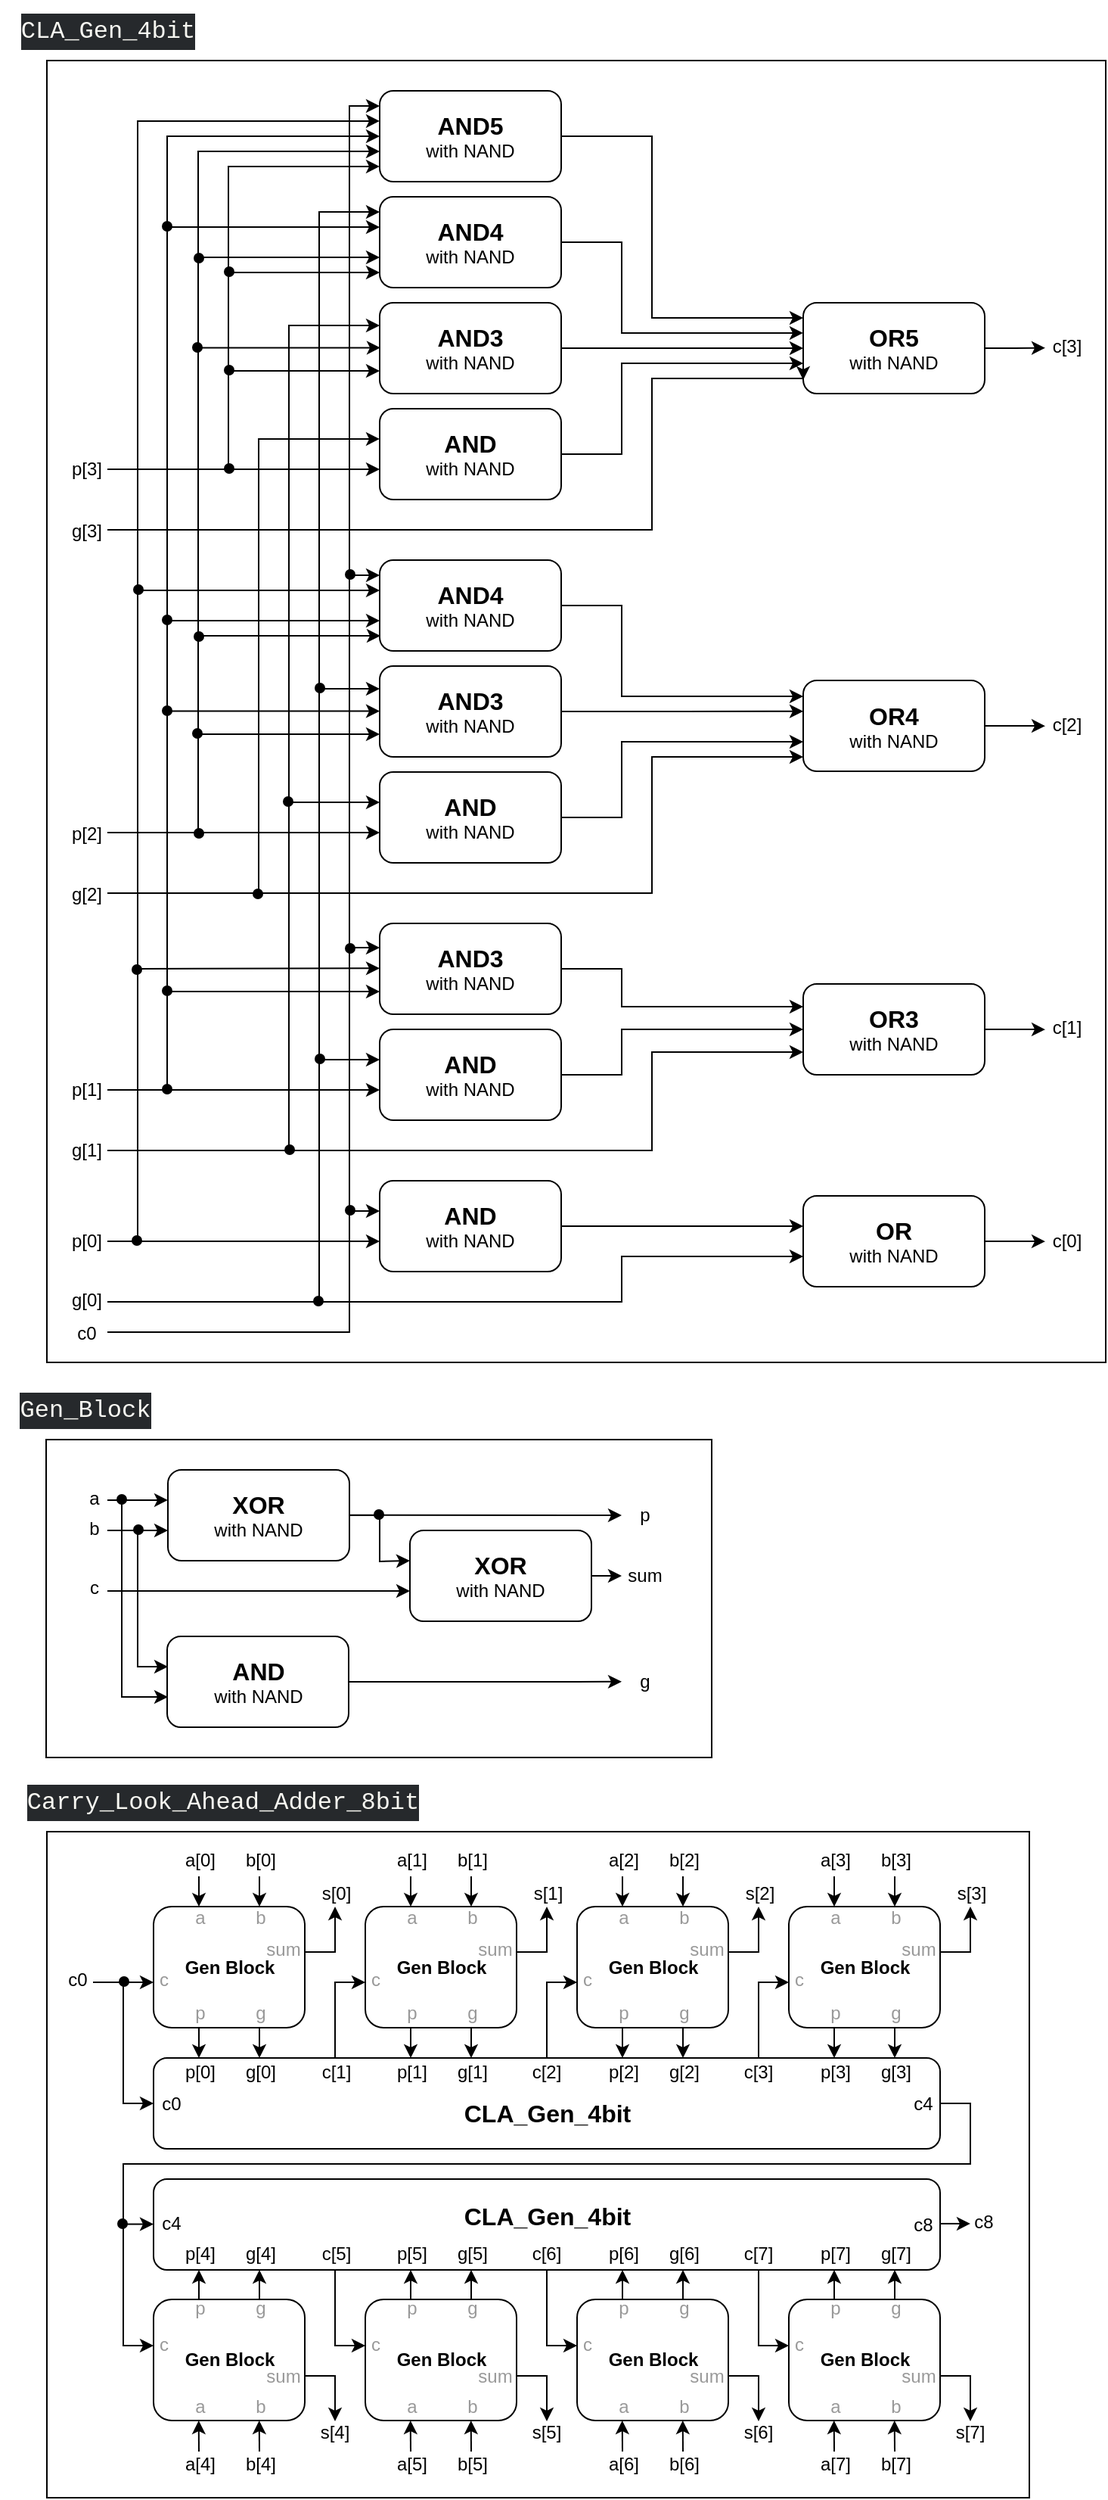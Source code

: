 <mxfile version="24.7.8">
  <diagram name="第 1 页" id="7My_zcyrMPkNygN9AO77">
    <mxGraphModel dx="1366" dy="813" grid="1" gridSize="10" guides="1" tooltips="1" connect="1" arrows="1" fold="1" page="1" pageScale="1" pageWidth="1169" pageHeight="827" math="0" shadow="0">
      <root>
        <mxCell id="0" />
        <mxCell id="1" parent="0" />
        <mxCell id="DTpgtTUkMBl5S_0WbIt8-1" value="&lt;span style=&quot;color: rgba(0, 0, 0, 0); font-family: monospace; font-size: 0px; text-align: start; text-wrap: nowrap; background-color: rgb(251, 251, 251);&quot;&gt;%3CmxGraphModel%3E%3Croot%3E%3CmxCell%20id%3D%220%22%2F%3E%3CmxCell%20id%3D%221%22%20parent%3D%220%22%2F%3E%3CmxCell%20id%3D%222%22%20value%3D%22%22%20style%3D%22group%22%20vertex%3D%221%22%20connectable%3D%220%22%20parent%3D%221%22%3E%3CmxGeometry%20x%3D%2240%22%20y%3D%2240%22%20width%3D%22655%22%20height%3D%22660%22%20as%3D%22geometry%22%2F%3E%3C%2FmxCell%3E%3CmxCell%20id%3D%223%22%20style%3D%22edgeStyle%3DorthogonalEdgeStyle%3Bshape%3Dconnector%3Brounded%3D0%3BorthogonalLoop%3D1%3BjettySize%3Dauto%3Bhtml%3D1%3BexitX%3D0%3BexitY%3D0.75%3BexitDx%3D0%3BexitDy%3D0%3BexitPerimeter%3D0%3BstrokeColor%3Ddefault%3Balign%3Dcenter%3BverticalAlign%3Dmiddle%3BfontFamily%3DHelvetica%3BfontSize%3D11%3BfontColor%3Ddefault%3BlabelBackgroundColor%3Ddefault%3BendArrow%3Dnone%3BendFill%3D0%3B%22%20edge%3D%221%22%20parent%3D%222%22%20source%3D%224%22%3E%3CmxGeometry%20relative%3D%221%22%20as%3D%22geometry%22%3E%3CmxPoint%20x%3D%22465%22%20y%3D%2270%22%20as%3D%22targetPoint%22%2F%3E%3C%2FmxGeometry%3E%3C%2FmxCell%3E%3CmxCell%20id%3D%224%22%20value%3D%22%26lt%3Bp%20style%3D%26quot%3Bline-height%3A%20110%25%3B%26quot%3B%26gt%3B%26lt%3Bbr%26gt%3B%26lt%3B%2Fp%26gt%3B%22%20style%3D%22verticalLabelPosition%3Dbottom%3Bshadow%3D0%3Bdashed%3D0%3Balign%3Dcenter%3Bhtml%3D1%3BverticalAlign%3Dtop%3Bshape%3Dmxgraph.electrical.logic_gates.logic_gate%3Boperation%3Dand%3BspacingTop%3D-20%3B%22%20vertex%3D%221%22%20parent%3D%222%22%3E%3CmxGeometry%20x%3D%22485%22%20y%3D%2224%22%20width%3D%22100%22%20height%3D%2260%22%20as%3D%22geometry%22%2F%3E%3C%2FmxCell%3E%3CmxCell%20id%3D%225%22%20style%3D%22edgeStyle%3DorthogonalEdgeStyle%3Bshape%3Dconnector%3Brounded%3D0%3BorthogonalLoop%3D1%3BjettySize%3Dauto%3Bhtml%3D1%3BexitX%3D0%3BexitY%3D0.25%3BexitDx%3D0%3BexitDy%3D0%3BexitPerimeter%3D0%3BstrokeColor%3Ddefault%3Balign%3Dcenter%3BverticalAlign%3Dmiddle%3BfontFamily%3DHelvetica%3BfontSize%3D11%3BfontColor%3Ddefault%3BlabelBackgroundColor%3Ddefault%3BendArrow%3Dnone%3BendFill%3D0%3B%22%20edge%3D%221%22%20parent%3D%222%22%20source%3D%227%22%3E%3CmxGeometry%20relative%3D%221%22%20as%3D%22geometry%22%3E%3CmxPoint%20x%3D%2285%22%20y%3D%22109%22%20as%3D%22targetPoint%22%2F%3E%3C%2FmxGeometry%3E%3C%2FmxCell%3E%3CmxCell%20id%3D%226%22%20style%3D%22edgeStyle%3DorthogonalEdgeStyle%3Bshape%3Dconnector%3Brounded%3D0%3BorthogonalLoop%3D1%3BjettySize%3Dauto%3Bhtml%3D1%3BexitX%3D0%3BexitY%3D0.75%3BexitDx%3D0%3BexitDy%3D0%3BexitPerimeter%3D0%3BstrokeColor%3Ddefault%3Balign%3Dcenter%3BverticalAlign%3Dmiddle%3BfontFamily%3DHelvetica%3BfontSize%3D11%3BfontColor%3Ddefault%3BlabelBackgroundColor%3Ddefault%3BendArrow%3Dnone%3BendFill%3D0%3B%22%20edge%3D%221%22%20parent%3D%222%22%20source%3D%227%22%3E%3CmxGeometry%20relative%3D%221%22%20as%3D%22geometry%22%3E%3CmxPoint%20x%3D%22465%22%20y%3D%22138.833%22%20as%3D%22targetPoint%22%2F%3E%3C%2FmxGeometry%3E%3C%2FmxCell%3E%3CmxCell%20id%3D%227%22%20value%3D%22%26lt%3Bp%20style%3D%26quot%3Bline-height%3A%20110%25%3B%26quot%3B%26gt%3B%26lt%3Bbr%26gt%3B%26lt%3B%2Fp%26gt%3B%22%20style%3D%22verticalLabelPosition%3Dbottom%3Bshadow%3D0%3Bdashed%3D0%3Balign%3Dcenter%3Bhtml%3D1%3BverticalAlign%3Dtop%3Bshape%3Dmxgraph.electrical.logic_gates.logic_gate%3Boperation%3Dand%3BspacingTop%3D-20%3B%22%20vertex%3D%221%22%20parent%3D%222%22%3E%3CmxGeometry%20x%3D%22485%22%20y%3D%2294%22%20width%3D%22100%22%20height%3D%2260%22%20as%3D%22geometry%22%2F%3E%3C%2FmxCell%3E%3CmxCell%20id%3D%228%22%20style%3D%22edgeStyle%3DorthogonalEdgeStyle%3Bshape%3Dconnector%3Brounded%3D0%3BorthogonalLoop%3D1%3BjettySize%3Dauto%3Bhtml%3D1%3BexitX%3D0%3BexitY%3D0.25%3BexitDx%3D0%3BexitDy%3D0%3BexitPerimeter%3D0%3BstrokeColor%3Ddefault%3Balign%3Dcenter%3BverticalAlign%3Dmiddle%3BfontFamily%3DHelvetica%3BfontSize%3D11%3BfontColor%3Ddefault%3BlabelBackgroundColor%3Ddefault%3BendArrow%3Dnone%3BendFill%3D0%3B%22%20edge%3D%221%22%20parent%3D%222%22%20source%3D%2210%22%3E%3CmxGeometry%20relative%3D%221%22%20as%3D%22geometry%22%3E%3CmxPoint%20x%3D%2285%22%20y%3D%22179%22%20as%3D%22targetPoint%22%2F%3E%3C%2FmxGeometry%3E%3C%2FmxCell%3E%3CmxCell%20id%3D%229%22%20style%3D%22edgeStyle%3DorthogonalEdgeStyle%3Bshape%3Dconnector%3Brounded%3D0%3BorthogonalLoop%3D1%3BjettySize%3Dauto%3Bhtml%3D1%3BexitX%3D0%3BexitY%3D0.75%3BexitDx%3D0%3BexitDy%3D0%3BexitPerimeter%3D0%3BstrokeColor%3Ddefault%3Balign%3Dcenter%3BverticalAlign%3Dmiddle%3BfontFamily%3DHelvetica%3BfontSize%3D11%3BfontColor%3Ddefault%3BlabelBackgroundColor%3Ddefault%3BendArrow%3Dnone%3BendFill%3D0%3B%22%20edge%3D%221%22%20parent%3D%222%22%20source%3D%2210%22%3E%3CmxGeometry%20relative%3D%221%22%20as%3D%22geometry%22%3E%3CmxPoint%20x%3D%22465%22%20y%3D%22210.0%22%20as%3D%22targetPoint%22%2F%3E%3C%2FmxGeometry%3E%3C%2FmxCell%3E%3CmxCell%20id%3D%2210%22%20value%3D%22%26lt%3Bp%20style%3D%26quot%3Bline-height%3A%20110%25%3B%26quot%3B%26gt%3B%26lt%3Bbr%26gt%3B%26lt%3B%2Fp%26gt%3B%22%20style%3D%22verticalLabelPosition%3Dbottom%3Bshadow%3D0%3Bdashed%3D0%3Balign%3Dcenter%3Bhtml%3D1%3BverticalAlign%3Dtop%3Bshape%3Dmxgraph.electrical.logic_gates.logic_gate%3Boperation%3Dand%3BspacingTop%3D-20%3B%22%20vertex%3D%221%22%20parent%3D%222%22%3E%3CmxGeometry%20x%3D%22485%22%20y%3D%22164%22%20width%3D%22100%22%20height%3D%2260%22%20as%3D%22geometry%22%2F%3E%3C%2FmxCell%3E%3CmxCell%20id%3D%2211%22%20style%3D%22edgeStyle%3DorthogonalEdgeStyle%3Bshape%3Dconnector%3Brounded%3D0%3BorthogonalLoop%3D1%3BjettySize%3Dauto%3Bhtml%3D1%3BexitX%3D0%3BexitY%3D0.25%3BexitDx%3D0%3BexitDy%3D0%3BexitPerimeter%3D0%3BstrokeColor%3Ddefault%3Balign%3Dcenter%3BverticalAlign%3Dmiddle%3BfontFamily%3DHelvetica%3BfontSize%3D11%3BfontColor%3Ddefault%3BlabelBackgroundColor%3Ddefault%3BendArrow%3Dnone%3BendFill%3D0%3B%22%20edge%3D%221%22%20parent%3D%222%22%20source%3D%2213%22%3E%3CmxGeometry%20relative%3D%221%22%20as%3D%22geometry%22%3E%3CmxPoint%20x%3D%2285%22%20y%3D%22249%22%20as%3D%22targetPoint%22%2F%3E%3C%2FmxGeometry%3E%3C%2FmxCell%3E%3CmxCell%20id%3D%2212%22%20style%3D%22edgeStyle%3DorthogonalEdgeStyle%3Bshape%3Dconnector%3Brounded%3D0%3BorthogonalLoop%3D1%3BjettySize%3Dauto%3Bhtml%3D1%3BexitX%3D0%3BexitY%3D0.75%3BexitDx%3D0%3BexitDy%3D0%3BexitPerimeter%3D0%3BstrokeColor%3Ddefault%3Balign%3Dcenter%3BverticalAlign%3Dmiddle%3BfontFamily%3DHelvetica%3BfontSize%3D11%3BfontColor%3Ddefault%3BlabelBackgroundColor%3Ddefault%3BendArrow%3Dnone%3BendFill%3D0%3B%22%20edge%3D%221%22%20parent%3D%222%22%20source%3D%2213%22%3E%3CmxGeometry%20relative%3D%221%22%20as%3D%22geometry%22%3E%3CmxPoint%20x%3D%22465%22%20y%3D%22278.833%22%20as%3D%22targetPoint%22%2F%3E%3C%2FmxGeometry%3E%3C%2FmxCell%3E%3CmxCell%20id%3D%2213%22%20value%3D%22%26lt%3Bp%20style%3D%26quot%3Bline-height%3A%20110%25%3B%26quot%3B%26gt%3B%26lt%3Bbr%26gt%3B%26lt%3B%2Fp%26gt%3B%22%20style%3D%22verticalLabelPosition%3Dbottom%3Bshadow%3D0%3Bdashed%3D0%3Balign%3Dcenter%3Bhtml%3D1%3BverticalAlign%3Dtop%3Bshape%3Dmxgraph.electrical.logic_gates.logic_gate%3Boperation%3Dand%3BspacingTop%3D-20%3B%22%20vertex%3D%221%22%20parent%3D%222%22%3E%3CmxGeometry%20x%3D%22485%22%20y%3D%22234%22%20width%3D%22100%22%20height%3D%2260%22%20as%3D%22geometry%22%2F%3E%3C%2FmxCell%3E%3CmxCell%20id%3D%2214%22%20style%3D%22edgeStyle%3DorthogonalEdgeStyle%3Brounded%3D0%3BorthogonalLoop%3D1%3BjettySize%3Dauto%3Bhtml%3D1%3BexitX%3D0%3BexitY%3D0.25%3BexitDx%3D0%3BexitDy%3D0%3BexitPerimeter%3D0%3BendArrow%3Dnone%3BendFill%3D0%3BentryX%3D0.5%3BentryY%3D1%3BentryDx%3D0%3BentryDy%3D0%3B%22%20edge%3D%221%22%20parent%3D%222%22%20source%3D%2216%22%20target%3D%2236%22%3E%3CmxGeometry%20relative%3D%221%22%20as%3D%22geometry%22%3E%3CmxPoint%20x%3D%22345%22%20y%3D%22338.833%22%20as%3D%22targetPoint%22%2F%3E%3C%2FmxGeometry%3E%3C%2FmxCell%3E%3CmxCell%20id%3D%2215%22%20style%3D%22edgeStyle%3DorthogonalEdgeStyle%3Bshape%3Dconnector%3Brounded%3D0%3BorthogonalLoop%3D1%3BjettySize%3Dauto%3Bhtml%3D1%3BexitX%3D0%3BexitY%3D0.75%3BexitDx%3D0%3BexitDy%3D0%3BexitPerimeter%3D0%3BstrokeColor%3Ddefault%3Balign%3Dcenter%3BverticalAlign%3Dmiddle%3BfontFamily%3DHelvetica%3BfontSize%3D11%3BfontColor%3Ddefault%3BlabelBackgroundColor%3Ddefault%3BendArrow%3Dnone%3BendFill%3D0%3B%22%20edge%3D%221%22%20parent%3D%222%22%20source%3D%2216%22%3E%3CmxGeometry%20relative%3D%221%22%20as%3D%22geometry%22%3E%3CmxPoint%20x%3D%22465%22%20y%3D%22368.833%22%20as%3D%22targetPoint%22%2F%3E%3C%2FmxGeometry%3E%3C%2FmxCell%3E%3CmxCell%20id%3D%2216%22%20value%3D%22%26lt%3Bp%20style%3D%26quot%3Bline-height%3A%20110%25%3B%26quot%3B%26gt%3B%26lt%3Bbr%26gt%3B%26lt%3B%2Fp%26gt%3B%22%20style%3D%22verticalLabelPosition%3Dbottom%3Bshadow%3D0%3Bdashed%3D0%3Balign%3Dcenter%3Bhtml%3D1%3BverticalAlign%3Dtop%3Bshape%3Dmxgraph.electrical.logic_gates.logic_gate%3Boperation%3Dand%3BspacingTop%3D-20%3B%22%20vertex%3D%221%22%20parent%3D%222%22%3E%3CmxGeometry%20x%3D%22485%22%20y%3D%22324%22%20width%3D%22100%22%20height%3D%2260%22%20as%3D%22geometry%22%2F%3E%3C%2FmxCell%3E%3CmxCell%20id%3D%2217%22%20style%3D%22rounded%3D0%3BorthogonalLoop%3D1%3BjettySize%3Dauto%3Bhtml%3D1%3BexitX%3D0%3BexitY%3D0.25%3BexitDx%3D0%3BexitDy%3D0%3BexitPerimeter%3D0%3BedgeStyle%3DorthogonalEdgeStyle%3BendArrow%3Dnone%3BendFill%3D0%3BentryX%3D0.5%3BentryY%3D1%3BentryDx%3D0%3BentryDy%3D0%3B%22%20edge%3D%221%22%20parent%3D%222%22%20source%3D%2219%22%20target%3D%2237%22%3E%3CmxGeometry%20relative%3D%221%22%20as%3D%22geometry%22%3E%3CmxPoint%20x%3D%22305%22%20y%3D%22110%22%20as%3D%22targetPoint%22%2F%3E%3C%2FmxGeometry%3E%3C%2FmxCell%3E%3CmxCell%20id%3D%2218%22%20style%3D%22edgeStyle%3DorthogonalEdgeStyle%3Bshape%3Dconnector%3Brounded%3D0%3BorthogonalLoop%3D1%3BjettySize%3Dauto%3Bhtml%3D1%3BexitX%3D0%3BexitY%3D0.75%3BexitDx%3D0%3BexitDy%3D0%3BexitPerimeter%3D0%3BstrokeColor%3Ddefault%3Balign%3Dcenter%3BverticalAlign%3Dmiddle%3BfontFamily%3DHelvetica%3BfontSize%3D11%3BfontColor%3Ddefault%3BlabelBackgroundColor%3Ddefault%3BendArrow%3Dnone%3BendFill%3D0%3B%22%20edge%3D%221%22%20parent%3D%222%22%20source%3D%2219%22%3E%3CmxGeometry%20relative%3D%221%22%20as%3D%22geometry%22%3E%3CmxPoint%20x%3D%22465%22%20y%3D%22438.833%22%20as%3D%22targetPoint%22%2F%3E%3C%2FmxGeometry%3E%3C%2FmxCell%3E%3CmxCell%20id%3D%2219%22%20value%3D%22%26lt%3Bp%20style%3D%26quot%3Bline-height%3A%20110%25%3B%26quot%3B%26gt%3B%26lt%3Bbr%26gt%3B%26lt%3B%2Fp%26gt%3B%22%20style%3D%22verticalLabelPosition%3Dbottom%3Bshadow%3D0%3Bdashed%3D0%3Balign%3Dcenter%3Bhtml%3D1%3BverticalAlign%3Dtop%3Bshape%3Dmxgraph.electrical.logic_gates.logic_gate%3Boperation%3Dand%3BspacingTop%3D-20%3B%22%20vertex%3D%221%22%20parent%3D%222%22%3E%3CmxGeometry%20x%3D%22485%22%20y%3D%22394%22%20width%3D%22100%22%20height%3D%2260%22%20as%3D%22geometry%22%2F%3E%3C%2FmxCell%3E%3CmxCell%20id%3D%2220%22%20style%3D%22edgeStyle%3DorthogonalEdgeStyle%3Brounded%3D0%3BorthogonalLoop%3D1%3BjettySize%3Dauto%3Bhtml%3D1%3BexitX%3D0%3BexitY%3D0.25%3BexitDx%3D0%3BexitDy%3D0%3BexitPerimeter%3D0%3BendArrow%3Dnone%3BendFill%3D0%3B%22%20edge%3D%221%22%20parent%3D%222%22%20source%3D%2222%22%3E%3CmxGeometry%20relative%3D%221%22%20as%3D%22geometry%22%3E%3CmxPoint%20x%3D%22265%22%20y%3D%22180%22%20as%3D%22targetPoint%22%2F%3E%3C%2FmxGeometry%3E%3C%2FmxCell%3E%3CmxCell%20id%3D%2221%22%20style%3D%22edgeStyle%3DorthogonalEdgeStyle%3Bshape%3Dconnector%3Brounded%3D0%3BorthogonalLoop%3D1%3BjettySize%3Dauto%3Bhtml%3D1%3BexitX%3D0%3BexitY%3D0.75%3BexitDx%3D0%3BexitDy%3D0%3BexitPerimeter%3D0%3BstrokeColor%3Ddefault%3Balign%3Dcenter%3BverticalAlign%3Dmiddle%3BfontFamily%3DHelvetica%3BfontSize%3D11%3BfontColor%3Ddefault%3BlabelBackgroundColor%3Ddefault%3BendArrow%3Dnone%3BendFill%3D0%3B%22%20edge%3D%221%22%20parent%3D%222%22%20source%3D%2222%22%3E%3CmxGeometry%20relative%3D%221%22%20as%3D%22geometry%22%3E%3CmxPoint%20x%3D%22465%22%20y%3D%22508.833%22%20as%3D%22targetPoint%22%2F%3E%3C%2FmxGeometry%3E%3C%2FmxCell%3E%3CmxCell%20id%3D%2222%22%20value%3D%22%26lt%3Bp%20style%3D%26quot%3Bline-height%3A%20110%25%3B%26quot%3B%26gt%3B%26lt%3Bbr%26gt%3B%26lt%3B%2Fp%26gt%3B%22%20style%3D%22verticalLabelPosition%3Dbottom%3Bshadow%3D0%3Bdashed%3D0%3Balign%3Dcenter%3Bhtml%3D1%3BverticalAlign%3Dtop%3Bshape%3Dmxgraph.electrical.logic_gates.logic_gate%3Boperation%3Dand%3BspacingTop%3D-20%3B%22%20vertex%3D%221%22%20parent%3D%222%22%3E%3CmxGeometry%20x%3D%22485%22%20y%3D%22464%22%20width%3D%22100%22%20height%3D%2260%22%20as%3D%22geometry%22%2F%3E%3C%2FmxCell%3E%3CmxCell%20id%3D%2223%22%20style%3D%22edgeStyle%3DorthogonalEdgeStyle%3Brounded%3D0%3BorthogonalLoop%3D1%3BjettySize%3Dauto%3Bhtml%3D1%3BexitX%3D0%3BexitY%3D0.25%3BexitDx%3D0%3BexitDy%3D0%3BexitPerimeter%3D0%3BendArrow%3Dnone%3BendFill%3D0%3B%22%20edge%3D%221%22%20parent%3D%222%22%20source%3D%2225%22%3E%3CmxGeometry%20relative%3D%221%22%20as%3D%22geometry%22%3E%3CmxPoint%20x%3D%22225%22%20y%3D%22250%22%20as%3D%22targetPoint%22%2F%3E%3C%2FmxGeometry%3E%3C%2FmxCell%3E%3CmxCell%20id%3D%2224%22%20style%3D%22edgeStyle%3DorthogonalEdgeStyle%3Bshape%3Dconnector%3Brounded%3D0%3BorthogonalLoop%3D1%3BjettySize%3Dauto%3Bhtml%3D1%3BexitX%3D0%3BexitY%3D0.75%3BexitDx%3D0%3BexitDy%3D0%3BexitPerimeter%3D0%3BstrokeColor%3Ddefault%3Balign%3Dcenter%3BverticalAlign%3Dmiddle%3BfontFamily%3DHelvetica%3BfontSize%3D11%3BfontColor%3Ddefault%3BlabelBackgroundColor%3Ddefault%3BendArrow%3Dnone%3BendFill%3D0%3B%22%20edge%3D%221%22%20parent%3D%222%22%20source%3D%2225%22%3E%3CmxGeometry%20relative%3D%221%22%20as%3D%22geometry%22%3E%3CmxPoint%20x%3D%22465%22%20y%3D%22578.833%22%20as%3D%22targetPoint%22%2F%3E%3C%2FmxGeometry%3E%3C%2FmxCell%3E%3CmxCell%20id%3D%2225%22%20value%3D%22%26lt%3Bp%20style%3D%26quot%3Bline-height%3A%20110%25%3B%26quot%3B%26gt%3B%26lt%3Bbr%26gt%3B%26lt%3B%2Fp%26gt%3B%22%20style%3D%22verticalLabelPosition%3Dbottom%3Bshadow%3D0%3Bdashed%3D0%3Balign%3Dcenter%3Bhtml%3D1%3BverticalAlign%3Dtop%3Bshape%3Dmxgraph.electrical.logic_gates.logic_gate%3Boperation%3Dand%3BspacingTop%3D-20%3B%22%20vertex%3D%221%22%20parent%3D%222%22%3E%3CmxGeometry%20x%3D%22485%22%20y%3D%22534%22%20width%3D%22100%22%20height%3D%2260%22%20as%3D%22geometry%22%2F%3E%3C%2FmxCell%3E%3CmxCell%20id%3D%2226%22%20value%3D%22%26lt%3Bp%26gt%3B%26lt%3Bfont%20style%3D%26quot%3Bfont-size%3A%2016px%3B%26quot%3B%20face%3D%26quot%3BHelvetica%26quot%3B%26gt%3Ba%5B0%5D%26lt%3B%2Ffont%26gt%3B%26lt%3B%2Fp%26gt%3B%22%20style%3D%22text%3Bhtml%3D1%3Balign%3Dcenter%3BverticalAlign%3Dmiddle%3Bresizable%3D0%3Bpoints%3D%5B%5D%3Bautosize%3D1%3BstrokeColor%3Dnone%3BfillColor%3Dnone%3B%22%20vertex%3D%221%22%20parent%3D%222%22%3E%3CmxGeometry%20x%3D%22578%22%20y%3D%2224%22%20width%3D%2250%22%20height%3D%2260%22%20as%3D%22geometry%22%2F%3E%3C%2FmxCell%3E%3CmxCell%20id%3D%2227%22%20value%3D%22%26lt%3Bp%26gt%3B%26lt%3Bfont%20style%3D%26quot%3Bfont-size%3A%2016px%3B%26quot%3B%20face%3D%26quot%3BHelvetica%26quot%3B%26gt%3Ba%5B1%26lt%3B%2Ffont%26gt%3B%26lt%3Bspan%20style%3D%26quot%3Bfont-size%3A%2016px%3B%20background-color%3A%20initial%3B%26quot%3B%26gt%3B%5D%26lt%3B%2Fspan%26gt%3B%26lt%3B%2Fp%26gt%3B%22%20style%3D%22text%3Bhtml%3D1%3Balign%3Dcenter%3BverticalAlign%3Dmiddle%3Bresizable%3D0%3Bpoints%3D%5B%5D%3Bautosize%3D1%3BstrokeColor%3Dnone%3BfillColor%3Dnone%3B%22%20vertex%3D%221%22%20parent%3D%222%22%3E%3CmxGeometry%20x%3D%22578%22%20y%3D%2294%22%20width%3D%2250%22%20height%3D%2260%22%20as%3D%22geometry%22%2F%3E%3C%2FmxCell%3E%3CmxCell%20id%3D%2228%22%20value%3D%22%26lt%3Bp%26gt%3B%26lt%3Bfont%20style%3D%26quot%3Bfont-size%3A%2016px%3B%26quot%3B%20face%3D%26quot%3BHelvetica%26quot%3B%26gt%3Ba%5B2%5D%26lt%3B%2Ffont%26gt%3B%26lt%3B%2Fp%26gt%3B%22%20style%3D%22text%3Bhtml%3D1%3Balign%3Dcenter%3BverticalAlign%3Dmiddle%3Bresizable%3D0%3Bpoints%3D%5B%5D%3Bautosize%3D1%3BstrokeColor%3Dnone%3BfillColor%3Dnone%3B%22%20vertex%3D%221%22%20parent%3D%222%22%3E%3CmxGeometry%20x%3D%22578%22%20y%3D%22164%22%20width%3D%2250%22%20height%3D%2260%22%20as%3D%22geometry%22%2F%3E%3C%2FmxCell%3E%3CmxCell%20id%3D%2229%22%20value%3D%22%26lt%3Bp%26gt%3B%26lt%3Bfont%20style%3D%26quot%3Bfont-size%3A%2016px%3B%26quot%3B%20face%3D%26quot%3BHelvetica%26quot%3B%26gt%3Ba%5B3%26lt%3B%2Ffont%26gt%3B%26lt%3Bspan%20style%3D%26quot%3Bfont-size%3A%2016px%3B%20background-color%3A%20initial%3B%26quot%3B%26gt%3B%5D%26lt%3B%2Fspan%26gt%3B%26lt%3B%2Fp%26gt%3B%22%20style%3D%22text%3Bhtml%3D1%3Balign%3Dcenter%3BverticalAlign%3Dmiddle%3Bresizable%3D0%3Bpoints%3D%5B%5D%3Bautosize%3D1%3BstrokeColor%3Dnone%3BfillColor%3Dnone%3B%22%20vertex%3D%221%22%20parent%3D%222%22%3E%3CmxGeometry%20x%3D%22578%22%20y%3D%22234%22%20width%3D%2250%22%20height%3D%2260%22%20as%3D%22geometry%22%2F%3E%3C%2FmxCell%3E%3CmxCell%20id%3D%2230%22%20value%3D%22%26lt%3Bp%26gt%3B%26lt%3Bfont%20style%3D%26quot%3Bfont-size%3A%2016px%3B%26quot%3B%20face%3D%26quot%3BHelvetica%26quot%3B%26gt%3Bb%5B0%5D%26lt%3B%2Ffont%26gt%3B%26lt%3B%2Fp%26gt%3B%22%20style%3D%22text%3Bhtml%3D1%3Balign%3Dcenter%3BverticalAlign%3Dmiddle%3Bresizable%3D0%3Bpoints%3D%5B%5D%3Bautosize%3D1%3BstrokeColor%3Dnone%3BfillColor%3Dnone%3B%22%20vertex%3D%221%22%20parent%3D%222%22%3E%3CmxGeometry%20x%3D%22578%22%20y%3D%22324%22%20width%3D%2250%22%20height%3D%2260%22%20as%3D%22geometry%22%2F%3E%3C%2FmxCell%3E%3CmxCell%20id%3D%2231%22%20value%3D%22%26lt%3Bp%26gt%3B%26lt%3Bfont%20style%3D%26quot%3Bfont-size%3A%2016px%3B%26quot%3B%20face%3D%26quot%3BHelvetica%26quot%3B%26gt%3Bb%5B1%26lt%3B%2Ffont%26gt%3B%26lt%3Bspan%20style%3D%26quot%3Bfont-size%3A%2016px%3B%20background-color%3A%20initial%3B%26quot%3B%26gt%3B%5D%26lt%3B%2Fspan%26gt%3B%26lt%3B%2Fp%26gt%3B%22%20style%3D%22text%3Bhtml%3D1%3Balign%3Dcenter%3BverticalAlign%3Dmiddle%3Bresizable%3D0%3Bpoints%3D%5B%5D%3Bautosize%3D1%3BstrokeColor%3Dnone%3BfillColor%3Dnone%3B%22%20vertex%3D%221%22%20parent%3D%222%22%3E%3CmxGeometry%20x%3D%22578%22%20y%3D%22394%22%20width%3D%2250%22%20height%3D%2260%22%20as%3D%22geometry%22%2F%3E%3C%2FmxCell%3E%3CmxCell%20id%3D%2232%22%20value%3D%22%26lt%3Bp%26gt%3B%26lt%3Bfont%20style%3D%26quot%3Bfont-size%3A%2016px%3B%26quot%3B%20face%3D%26quot%3BHelvetica%26quot%3B%26gt%3Bb%5B2%5D%26lt%3B%2Ffont%26gt%3B%26lt%3B%2Fp%26gt%3B%22%20style%3D%22text%3Bhtml%3D1%3Balign%3Dcenter%3BverticalAlign%3Dmiddle%3Bresizable%3D0%3Bpoints%3D%5B%5D%3Bautosize%3D1%3BstrokeColor%3Dnone%3BfillColor%3Dnone%3B%22%20vertex%3D%221%22%20parent%3D%222%22%3E%3CmxGeometry%20x%3D%22578%22%20y%3D%22464%22%20width%3D%2250%22%20height%3D%2260%22%20as%3D%22geometry%22%2F%3E%3C%2FmxCell%3E%3CmxCell%20id%3D%2233%22%20value%3D%22%26lt%3Bp%26gt%3B%26lt%3Bfont%20style%3D%26quot%3Bfont-size%3A%2016px%3B%26quot%3B%20face%3D%26quot%3BHelvetica%26quot%3B%26gt%3Bb%5B3%26lt%3B%2Ffont%26gt%3B%26lt%3Bspan%20style%3D%26quot%3Bfont-size%3A%2016px%3B%20background-color%3A%20initial%3B%26quot%3B%26gt%3B%5D%26lt%3B%2Fspan%26gt%3B%26lt%3B%2Fp%26gt%3B%22%20style%3D%22text%3Bhtml%3D1%3Balign%3Dcenter%3BverticalAlign%3Dmiddle%3Bresizable%3D0%3Bpoints%3D%5B%5D%3Bautosize%3D1%3BstrokeColor%3Dnone%3BfillColor%3Dnone%3B%22%20vertex%3D%221%22%20parent%3D%222%22%3E%3CmxGeometry%20x%3D%22578%22%20y%3D%22534%22%20width%3D%2250%22%20height%3D%2260%22%20as%3D%22geometry%22%2F%3E%3C%2FmxCell%3E%3CmxCell%20id%3D%2234%22%20value%3D%22%22%20style%3D%22edgeStyle%3DorthogonalEdgeStyle%3Brounded%3D0%3BorthogonalLoop%3D1%3BjettySize%3Dauto%3Bhtml%3D1%3BexitX%3D0%3BexitY%3D0.25%3BexitDx%3D0%3BexitDy%3D0%3BexitPerimeter%3D0%3BendArrow%3Dnone%3BendFill%3D0%3B%22%20edge%3D%221%22%20parent%3D%222%22%20source%3D%224%22%20target%3D%2236%22%3E%3CmxGeometry%20relative%3D%221%22%20as%3D%22geometry%22%3E%3CmxPoint%20x%3D%2285%22%20y%3D%2239%22%20as%3D%22targetPoint%22%2F%3E%3CmxPoint%20x%3D%22485%22%20y%3D%2239%22%20as%3D%22sourcePoint%22%2F%3E%3C%2FmxGeometry%3E%3C%2FmxCell%3E%3CmxCell%20id%3D%2235%22%20style%3D%22edgeStyle%3DorthogonalEdgeStyle%3Bshape%3Dconnector%3Brounded%3D0%3BorthogonalLoop%3D1%3BjettySize%3Dauto%3Bhtml%3D1%3BexitX%3D0%3BexitY%3D0.5%3BexitDx%3D0%3BexitDy%3D0%3BstrokeColor%3Ddefault%3Balign%3Dcenter%3BverticalAlign%3Dmiddle%3BfontFamily%3DHelvetica%3BfontSize%3D11%3BfontColor%3Ddefault%3BlabelBackgroundColor%3Ddefault%3BendArrow%3Dnone%3BendFill%3D0%3B%22%20edge%3D%221%22%20parent%3D%222%22%20source%3D%2236%22%3E%3CmxGeometry%20relative%3D%221%22%20as%3D%22geometry%22%3E%3CmxPoint%20x%3D%2285%22%20y%3D%2239%22%20as%3D%22targetPoint%22%2F%3E%3C%2FmxGeometry%3E%3C%2FmxCell%3E%3CmxCell%20id%3D%2236%22%20value%3D%22%22%20style%3D%22shape%3Dellipse%3BfillColor%3D%23000000%3BstrokeColor%3Dnone%3Bhtml%3D1%3Bsketch%3D0%3BfontFamily%3DHelvetica%3BfontSize%3D11%3BfontColor%3Ddefault%3BlabelBackgroundColor%3Ddefault%3B%22%20vertex%3D%221%22%20parent%3D%222%22%3E%3CmxGeometry%20x%3D%22340%22%20y%3D%2234%22%20width%3D%2210%22%20height%3D%2210%22%20as%3D%22geometry%22%2F%3E%3C%2FmxCell%3E%3CmxCell%20id%3D%2237%22%20value%3D%22%22%20style%3D%22shape%3Dellipse%3BfillColor%3D%23000000%3BstrokeColor%3Dnone%3Bhtml%3D1%3Bsketch%3D0%3BfontFamily%3DHelvetica%3BfontSize%3D11%3BfontColor%3Ddefault%3BlabelBackgroundColor%3Ddefault%3B%22%20vertex%3D%221%22%20parent%3D%222%22%3E%3CmxGeometry%20x%3D%22300%22%20y%3D%22103%22%20width%3D%2210%22%20height%3D%2210%22%20as%3D%22geometry%22%2F%3E%3C%2FmxCell%3E%3CmxCell%20id%3D%2238%22%20value%3D%22%22%20style%3D%22shape%3Dellipse%3BfillColor%3D%23000000%3BstrokeColor%3Dnone%3Bhtml%3D1%3Bsketch%3D0%3BfontFamily%3DHelvetica%3BfontSize%3D11%3BfontColor%3Ddefault%3BlabelBackgroundColor%3Ddefault%3B%22%20vertex%3D%221%22%20parent%3D%222%22%3E%3CmxGeometry%20x%3D%22260%22%20y%3D%22174%22%20width%3D%2210%22%20height%3D%2210%22%20as%3D%22geometry%22%2F%3E%3C%2FmxCell%3E%3CmxCell%20id%3D%2239%22%20value%3D%22%22%20style%3D%22shape%3Dellipse%3BfillColor%3D%23000000%3BstrokeColor%3Dnone%3Bhtml%3D1%3Bsketch%3D0%3BfontFamily%3DHelvetica%3BfontSize%3D11%3BfontColor%3Ddefault%3BlabelBackgroundColor%3Ddefault%3B%22%20vertex%3D%221%22%20parent%3D%222%22%3E%3CmxGeometry%20x%3D%22220%22%20y%3D%22243%22%20width%3D%2210%22%20height%3D%2210%22%20as%3D%22geometry%22%2F%3E%3C%2FmxCell%3E%3CmxCell%20id%3D%2240%22%20value%3D%22%22%20style%3D%22endArrow%3Dnone%3Bhtml%3D1%3Brounded%3D0%3BstrokeColor%3Ddefault%3Balign%3Dcenter%3BverticalAlign%3Dmiddle%3BfontFamily%3DHelvetica%3BfontSize%3D11%3BfontColor%3Ddefault%3BlabelBackgroundColor%3Ddefault%3BedgeStyle%3DorthogonalEdgeStyle%3B%22%20edge%3D%221%22%20parent%3D%222%22%3E%3CmxGeometry%20width%3D%2250%22%20height%3D%2250%22%20relative%3D%221%22%20as%3D%22geometry%22%3E%3CmxPoint%20x%3D%2285%22%20y%3D%22620%22%20as%3D%22sourcePoint%22%2F%3E%3CmxPoint%20x%3D%22465%22%20y%3D%22370%22%20as%3D%22targetPoint%22%2F%3E%3C%2FmxGeometry%3E%3C%2FmxCell%3E%3CmxCell%20id%3D%2241%22%20value%3D%22%22%20style%3D%22endArrow%3Dnone%3Bhtml%3D1%3Brounded%3D0%3BstrokeColor%3Ddefault%3Balign%3Dcenter%3BverticalAlign%3Dmiddle%3BfontFamily%3DHelvetica%3BfontSize%3D11%3BfontColor%3Ddefault%3BlabelBackgroundColor%3Ddefault%3BedgeStyle%3DorthogonalEdgeStyle%3B%22%20edge%3D%221%22%20parent%3D%222%22%3E%3CmxGeometry%20width%3D%2250%22%20height%3D%2250%22%20relative%3D%221%22%20as%3D%22geometry%22%3E%3CmxPoint%20x%3D%22145%22%20y%3D%22620%22%20as%3D%22sourcePoint%22%2F%3E%3CmxPoint%20x%3D%22465%22%20y%3D%2270%22%20as%3D%22targetPoint%22%2F%3E%3CArray%20as%3D%22points%22%3E%3CmxPoint%20x%3D%22145%22%20y%3D%22300%22%2F%3E%3C%2FArray%3E%3C%2FmxGeometry%3E%3C%2FmxCell%3E%3CmxCell%20id%3D%2242%22%20value%3D%22%22%20style%3D%22verticalLabelPosition%3Dbottom%3Bshadow%3D0%3Bdashed%3D0%3Balign%3Dcenter%3Bhtml%3D1%3BverticalAlign%3Dtop%3Bshape%3Dmxgraph.electrical.logic_gates.inverter_2%3BfontFamily%3DHelvetica%3BfontSize%3D11%3BfontColor%3Ddefault%3BlabelBackgroundColor%3Ddefault%3Brotation%3D-90%3B%22%20vertex%3D%221%22%20parent%3D%222%22%3E%3CmxGeometry%20x%3D%2295%22%20y%3D%22420%22%20width%3D%22100%22%20height%3D%2260%22%20as%3D%22geometry%22%2F%3E%3C%2FmxCell%3E%3CmxCell%20id%3D%2243%22%20value%3D%22%22%20style%3D%22shape%3Dellipse%3BfillColor%3D%23000000%3BstrokeColor%3Dnone%3Bhtml%3D1%3Bsketch%3D0%3BfontFamily%3DHelvetica%3BfontSize%3D11%3BfontColor%3Ddefault%3BlabelBackgroundColor%3Ddefault%3B%22%20vertex%3D%221%22%20parent%3D%222%22%3E%3CmxGeometry%20x%3D%22460%22%20y%3D%22134%22%20width%3D%2210%22%20height%3D%2210%22%20as%3D%22geometry%22%2F%3E%3C%2FmxCell%3E%3CmxCell%20id%3D%2244%22%20value%3D%22%22%20style%3D%22shape%3Dellipse%3BfillColor%3D%23000000%3BstrokeColor%3Dnone%3Bhtml%3D1%3Bsketch%3D0%3BfontFamily%3DHelvetica%3BfontSize%3D11%3BfontColor%3Ddefault%3BlabelBackgroundColor%3Ddefault%3B%22%20vertex%3D%221%22%20parent%3D%222%22%3E%3CmxGeometry%20x%3D%22461%22%20y%3D%22204%22%20width%3D%2210%22%20height%3D%2210%22%20as%3D%22geometry%22%2F%3E%3C%2FmxCell%3E%3CmxCell%20id%3D%2245%22%20value%3D%22%22%20style%3D%22shape%3Dellipse%3BfillColor%3D%23000000%3BstrokeColor%3Dnone%3Bhtml%3D1%3Bsketch%3D0%3BfontFamily%3DHelvetica%3BfontSize%3D11%3BfontColor%3Ddefault%3BlabelBackgroundColor%3Ddefault%3B%22%20vertex%3D%221%22%20parent%3D%222%22%3E%3CmxGeometry%20x%3D%22460%22%20y%3D%22274%22%20width%3D%2210%22%20height%3D%2210%22%20as%3D%22geometry%22%2F%3E%3C%2FmxCell%3E%3CmxCell%20id%3D%2246%22%20value%3D%22%22%20style%3D%22shape%3Dellipse%3BfillColor%3D%23000000%3BstrokeColor%3Dnone%3Bhtml%3D1%3Bsketch%3D0%3BfontFamily%3DHelvetica%3BfontSize%3D11%3BfontColor%3Ddefault%3BlabelBackgroundColor%3Ddefault%3B%22%20vertex%3D%221%22%20parent%3D%222%22%3E%3CmxGeometry%20x%3D%22461%22%20y%3D%22434%22%20width%3D%2210%22%20height%3D%2210%22%20as%3D%22geometry%22%2F%3E%3C%2FmxCell%3E%3CmxCell%20id%3D%2247%22%20value%3D%22%22%20style%3D%22shape%3Dellipse%3BfillColor%3D%23000000%3BstrokeColor%3Dnone%3Bhtml%3D1%3Bsketch%3D0%3BfontFamily%3DHelvetica%3BfontSize%3D11%3BfontColor%3Ddefault%3BlabelBackgroundColor%3Ddefault%3B%22%20vertex%3D%221%22%20parent%3D%222%22%3E%3CmxGeometry%20x%3D%22462%22%20y%3D%22504%22%20width%3D%2210%22%20height%3D%2210%22%20as%3D%22geometry%22%2F%3E%3C%2FmxCell%3E%3CmxCell%20id%3D%2248%22%20value%3D%22%22%20style%3D%22shape%3Dellipse%3BfillColor%3D%23000000%3BstrokeColor%3Dnone%3Bhtml%3D1%3Bsketch%3D0%3BfontFamily%3DHelvetica%3BfontSize%3D11%3BfontColor%3Ddefault%3BlabelBackgroundColor%3Ddefault%3B%22%20vertex%3D%221%22%20parent%3D%222%22%3E%3CmxGeometry%20x%3D%22461%22%20y%3D%22574%22%20width%3D%2210%22%20height%3D%2210%22%20as%3D%22geometry%22%2F%3E%3C%2FmxCell%3E%3CmxCell%20id%3D%2249%22%20value%3D%22%26lt%3Bp%26gt%3B%26lt%3Bfont%20style%3D%26quot%3Bfont-size%3A%2016px%3B%26quot%3B%20face%3D%26quot%3BHelvetica%26quot%3B%26gt%3Bin%5B0%5D%26lt%3B%2Ffont%26gt%3B%26lt%3B%2Fp%26gt%3B%22%20style%3D%22text%3Bhtml%3D1%3Balign%3Dcenter%3BverticalAlign%3Dmiddle%3Bresizable%3D0%3Bpoints%3D%5B%5D%3Bautosize%3D1%3BstrokeColor%3Dnone%3BfillColor%3Dnone%3B%22%20vertex%3D%221%22%20parent%3D%222%22%3E%3CmxGeometry%20x%3D%2235%22%20y%3D%229%22%20width%3D%2250%22%20height%3D%2260%22%20as%3D%22geometry%22%2F%3E%3C%2FmxCell%3E%3CmxCell%20id%3D%2250%22%20value%3D%22%26lt%3Bp%26gt%3B%26lt%3Bfont%20style%3D%26quot%3Bfont-size%3A%2016px%3B%26quot%3B%20face%3D%26quot%3BHelvetica%26quot%3B%26gt%3Bin%5B1%5D%26lt%3B%2Ffont%26gt%3B%26lt%3B%2Fp%26gt%3B%22%20style%3D%22text%3Bhtml%3D1%3Balign%3Dcenter%3BverticalAlign%3Dmiddle%3Bresizable%3D0%3Bpoints%3D%5B%5D%3Bautosize%3D1%3BstrokeColor%3Dnone%3BfillColor%3Dnone%3B%22%20vertex%3D%221%22%20parent%3D%222%22%3E%3CmxGeometry%20x%3D%2235%22%20y%3D%2278%22%20width%3D%2250%22%20height%3D%2260%22%20as%3D%22geometry%22%2F%3E%3C%2FmxCell%3E%3CmxCell%20id%3D%2251%22%20value%3D%22%26lt%3Bp%26gt%3B%26lt%3Bfont%20style%3D%26quot%3Bfont-size%3A%2016px%3B%26quot%3B%20face%3D%26quot%3BHelvetica%26quot%3B%26gt%3Bin%5B2%5D%26lt%3B%2Ffont%26gt%3B%26lt%3B%2Fp%26gt%3B%22%20style%3D%22text%3Bhtml%3D1%3Balign%3Dcenter%3BverticalAlign%3Dmiddle%3Bresizable%3D0%3Bpoints%3D%5B%5D%3Bautosize%3D1%3BstrokeColor%3Dnone%3BfillColor%3Dnone%3B%22%20vertex%3D%221%22%20parent%3D%222%22%3E%3CmxGeometry%20x%3D%2235%22%20y%3D%22149%22%20width%3D%2250%22%20height%3D%2260%22%20as%3D%22geometry%22%2F%3E%3C%2FmxCell%3E%3CmxCell%20id%3D%2252%22%20value%3D%22%26lt%3Bp%26gt%3B%26lt%3Bfont%20style%3D%26quot%3Bfont-size%3A%2016px%3B%26quot%3B%20face%3D%26quot%3BHelvetica%26quot%3B%26gt%3Bin%5B3%5D%26lt%3B%2Ffont%26gt%3B%26lt%3B%2Fp%26gt%3B%22%20style%3D%22text%3Bhtml%3D1%3Balign%3Dcenter%3BverticalAlign%3Dmiddle%3Bresizable%3D0%3Bpoints%3D%5B%5D%3Bautosize%3D1%3BstrokeColor%3Dnone%3BfillColor%3Dnone%3B%22%20vertex%3D%221%22%20parent%3D%222%22%3E%3CmxGeometry%20x%3D%2235%22%20y%3D%22218%22%20width%3D%2250%22%20height%3D%2260%22%20as%3D%22geometry%22%2F%3E%3C%2FmxCell%3E%3CmxCell%20id%3D%2253%22%20value%3D%22%26lt%3Bp%26gt%3B%26lt%3Bspan%20style%3D%26quot%3Bfont-size%3A%2016px%3B%26quot%3B%26gt%3Bsel%26lt%3B%2Fspan%26gt%3B%26lt%3B%2Fp%26gt%3B%22%20style%3D%22text%3Bhtml%3D1%3Balign%3Dcenter%3BverticalAlign%3Dmiddle%3Bresizable%3D0%3Bpoints%3D%5B%5D%3Bautosize%3D1%3BstrokeColor%3Dnone%3BfillColor%3Dnone%3B%22%20vertex%3D%221%22%20parent%3D%222%22%3E%3CmxGeometry%20x%3D%2240%22%20y%3D%22589%22%20width%3D%2240%22%20height%3D%2260%22%20as%3D%22geometry%22%2F%3E%3C%2FmxCell%3E%3CmxCell%20id%3D%2254%22%20value%3D%22%22%20style%3D%22rounded%3D0%3BwhiteSpace%3Dwrap%3Bhtml%3D1%3BfontFamily%3DHelvetica%3BfontSize%3D11%3BfontColor%3Ddefault%3BlabelBackgroundColor%3Ddefault%3BfillColor%3Dnone%3B%22%20vertex%3D%221%22%20parent%3D%222%22%3E%3CmxGeometry%20width%3D%22655%22%20height%3D%22660%22%20as%3D%22geometry%22%2F%3E%3C%2FmxCell%3E%3C%2Froot%3E%3C%2FmxGraphModel%3E&lt;/span&gt;" style="rounded=0;whiteSpace=wrap;html=1;fontFamily=Helvetica;fontSize=11;fontColor=default;labelBackgroundColor=default;fillColor=none;" parent="1" vertex="1">
          <mxGeometry x="40" y="40" width="700" height="860" as="geometry" />
        </mxCell>
        <mxCell id="V-ziCVP5wANHMNJRJQL8-16" style="edgeStyle=orthogonalEdgeStyle;rounded=0;orthogonalLoop=1;jettySize=auto;html=1;exitX=1;exitY=0.5;exitDx=0;exitDy=0;" parent="1" source="V-ziCVP5wANHMNJRJQL8-1" edge="1">
          <mxGeometry relative="1" as="geometry">
            <mxPoint x="540" y="810" as="targetPoint" />
          </mxGeometry>
        </mxCell>
        <mxCell id="V-ziCVP5wANHMNJRJQL8-1" value="&lt;span style=&quot;font-size: 16px;&quot;&gt;&lt;b&gt;AND&lt;/b&gt;&lt;/span&gt;&lt;br&gt;&lt;div&gt;with NAND&lt;/div&gt;" style="rounded=1;whiteSpace=wrap;html=1;" parent="1" vertex="1">
          <mxGeometry x="260" y="780" width="120" height="60" as="geometry" />
        </mxCell>
        <mxCell id="i9FK7Ry-VT0S9GxnyoTn-12" style="edgeStyle=orthogonalEdgeStyle;rounded=0;orthogonalLoop=1;jettySize=auto;html=1;entryX=0;entryY=0.5;entryDx=0;entryDy=0;" parent="1" source="V-ziCVP5wANHMNJRJQL8-2" target="i9FK7Ry-VT0S9GxnyoTn-10" edge="1">
          <mxGeometry relative="1" as="geometry">
            <Array as="points">
              <mxPoint x="420" y="710" />
              <mxPoint x="420" y="680" />
            </Array>
          </mxGeometry>
        </mxCell>
        <mxCell id="V-ziCVP5wANHMNJRJQL8-2" value="&lt;span style=&quot;font-size: 16px;&quot;&gt;&lt;b&gt;AND&lt;/b&gt;&lt;/span&gt;&lt;br&gt;&lt;div&gt;with NAND&lt;/div&gt;" style="rounded=1;whiteSpace=wrap;html=1;" parent="1" vertex="1">
          <mxGeometry x="260" y="680" width="120" height="60" as="geometry" />
        </mxCell>
        <mxCell id="i9FK7Ry-VT0S9GxnyoTn-13" style="edgeStyle=orthogonalEdgeStyle;rounded=0;orthogonalLoop=1;jettySize=auto;html=1;exitX=1;exitY=0.5;exitDx=0;exitDy=0;entryX=0;entryY=0.25;entryDx=0;entryDy=0;" parent="1" source="V-ziCVP5wANHMNJRJQL8-3" target="i9FK7Ry-VT0S9GxnyoTn-10" edge="1">
          <mxGeometry relative="1" as="geometry">
            <Array as="points">
              <mxPoint x="420" y="640" />
              <mxPoint x="420" y="665" />
            </Array>
          </mxGeometry>
        </mxCell>
        <mxCell id="V-ziCVP5wANHMNJRJQL8-3" value="&lt;span style=&quot;font-size: 16px;&quot;&gt;&lt;b&gt;AND3&lt;/b&gt;&lt;/span&gt;&lt;br&gt;&lt;div&gt;with NAND&lt;/div&gt;" style="rounded=1;whiteSpace=wrap;html=1;" parent="1" vertex="1">
          <mxGeometry x="260" y="610" width="120" height="60" as="geometry" />
        </mxCell>
        <mxCell id="i9FK7Ry-VT0S9GxnyoTn-22" style="edgeStyle=orthogonalEdgeStyle;rounded=0;orthogonalLoop=1;jettySize=auto;html=1;exitX=1;exitY=0.5;exitDx=0;exitDy=0;entryX=0;entryY=0.675;entryDx=0;entryDy=0;entryPerimeter=0;" parent="1" source="V-ziCVP5wANHMNJRJQL8-4" target="i9FK7Ry-VT0S9GxnyoTn-19" edge="1">
          <mxGeometry relative="1" as="geometry">
            <Array as="points">
              <mxPoint x="420" y="540" />
              <mxPoint x="420" y="490" />
            </Array>
          </mxGeometry>
        </mxCell>
        <mxCell id="V-ziCVP5wANHMNJRJQL8-4" value="&lt;span style=&quot;font-size: 16px;&quot;&gt;&lt;b&gt;AND&lt;/b&gt;&lt;/span&gt;&lt;br&gt;&lt;div&gt;with NAND&lt;/div&gt;" style="rounded=1;whiteSpace=wrap;html=1;" parent="1" vertex="1">
          <mxGeometry x="260" y="510" width="120" height="60" as="geometry" />
        </mxCell>
        <mxCell id="V-ziCVP5wANHMNJRJQL8-5" value="&lt;span style=&quot;font-size: 16px;&quot;&gt;&lt;b&gt;AND3&lt;/b&gt;&lt;/span&gt;&lt;br&gt;&lt;div&gt;with NAND&lt;/div&gt;" style="rounded=1;whiteSpace=wrap;html=1;" parent="1" vertex="1">
          <mxGeometry x="260" y="440" width="120" height="60" as="geometry" />
        </mxCell>
        <mxCell id="i9FK7Ry-VT0S9GxnyoTn-20" style="edgeStyle=orthogonalEdgeStyle;rounded=0;orthogonalLoop=1;jettySize=auto;html=1;exitX=1;exitY=0.5;exitDx=0;exitDy=0;entryX=0;entryY=0.175;entryDx=0;entryDy=0;entryPerimeter=0;" parent="1" source="V-ziCVP5wANHMNJRJQL8-6" target="i9FK7Ry-VT0S9GxnyoTn-19" edge="1">
          <mxGeometry relative="1" as="geometry">
            <mxPoint x="530" y="460" as="targetPoint" />
            <Array as="points">
              <mxPoint x="420" y="400" />
              <mxPoint x="420" y="460" />
            </Array>
          </mxGeometry>
        </mxCell>
        <mxCell id="V-ziCVP5wANHMNJRJQL8-6" value="&lt;span style=&quot;font-size: 16px;&quot;&gt;&lt;b&gt;AND4&lt;/b&gt;&lt;/span&gt;&lt;br&gt;&lt;div&gt;with NAND&lt;/div&gt;" style="rounded=1;whiteSpace=wrap;html=1;" parent="1" vertex="1">
          <mxGeometry x="260" y="370" width="120" height="60" as="geometry" />
        </mxCell>
        <mxCell id="V-ziCVP5wANHMNJRJQL8-7" value="&lt;span style=&quot;font-size: 16px;&quot;&gt;&lt;b&gt;AND&lt;/b&gt;&lt;/span&gt;&lt;br&gt;&lt;div&gt;with NAND&lt;/div&gt;" style="rounded=1;whiteSpace=wrap;html=1;" parent="1" vertex="1">
          <mxGeometry x="260" y="270" width="120" height="60" as="geometry" />
        </mxCell>
        <mxCell id="i9FK7Ry-VT0S9GxnyoTn-35" style="edgeStyle=orthogonalEdgeStyle;rounded=0;orthogonalLoop=1;jettySize=auto;html=1;exitX=1;exitY=0.5;exitDx=0;exitDy=0;entryX=0;entryY=0.5;entryDx=0;entryDy=0;" parent="1" source="V-ziCVP5wANHMNJRJQL8-8" target="i9FK7Ry-VT0S9GxnyoTn-34" edge="1">
          <mxGeometry relative="1" as="geometry" />
        </mxCell>
        <mxCell id="V-ziCVP5wANHMNJRJQL8-8" value="&lt;span style=&quot;font-size: 16px;&quot;&gt;&lt;b&gt;AND3&lt;/b&gt;&lt;/span&gt;&lt;br&gt;&lt;div&gt;with NAND&lt;/div&gt;" style="rounded=1;whiteSpace=wrap;html=1;" parent="1" vertex="1">
          <mxGeometry x="260" y="200" width="120" height="60" as="geometry" />
        </mxCell>
        <mxCell id="V-ziCVP5wANHMNJRJQL8-9" value="&lt;span style=&quot;font-size: 16px;&quot;&gt;&lt;b&gt;AND4&lt;/b&gt;&lt;/span&gt;&lt;br&gt;&lt;div&gt;with NAND&lt;/div&gt;" style="rounded=1;whiteSpace=wrap;html=1;" parent="1" vertex="1">
          <mxGeometry x="260" y="130" width="120" height="60" as="geometry" />
        </mxCell>
        <mxCell id="V-ziCVP5wANHMNJRJQL8-10" value="&lt;span style=&quot;font-size: 16px;&quot;&gt;&lt;b&gt;AND5&lt;/b&gt;&lt;/span&gt;&lt;br&gt;&lt;div&gt;with NAND&lt;/div&gt;" style="rounded=1;whiteSpace=wrap;html=1;" parent="1" vertex="1">
          <mxGeometry x="260" y="60" width="120" height="60" as="geometry" />
        </mxCell>
        <mxCell id="V-ziCVP5wANHMNJRJQL8-11" value="" style="endArrow=classic;html=1;rounded=0;" parent="1" edge="1">
          <mxGeometry width="50" height="50" relative="1" as="geometry">
            <mxPoint x="80" y="820" as="sourcePoint" />
            <mxPoint x="260" y="820" as="targetPoint" />
          </mxGeometry>
        </mxCell>
        <mxCell id="V-ziCVP5wANHMNJRJQL8-12" value="" style="endArrow=classic;html=1;rounded=0;" parent="1" edge="1">
          <mxGeometry width="50" height="50" relative="1" as="geometry">
            <mxPoint x="80" y="720" as="sourcePoint" />
            <mxPoint x="260" y="720" as="targetPoint" />
          </mxGeometry>
        </mxCell>
        <mxCell id="V-ziCVP5wANHMNJRJQL8-13" value="" style="endArrow=classic;html=1;rounded=0;" parent="1" edge="1">
          <mxGeometry width="50" height="50" relative="1" as="geometry">
            <mxPoint x="80" y="550" as="sourcePoint" />
            <mxPoint x="260" y="550" as="targetPoint" />
          </mxGeometry>
        </mxCell>
        <mxCell id="V-ziCVP5wANHMNJRJQL8-14" value="" style="endArrow=classic;html=1;rounded=0;" parent="1" edge="1">
          <mxGeometry width="50" height="50" relative="1" as="geometry">
            <mxPoint x="80" y="310" as="sourcePoint" />
            <mxPoint x="260" y="310" as="targetPoint" />
          </mxGeometry>
        </mxCell>
        <mxCell id="i9FK7Ry-VT0S9GxnyoTn-87" style="edgeStyle=orthogonalEdgeStyle;rounded=0;orthogonalLoop=1;jettySize=auto;html=1;exitX=1;exitY=0.5;exitDx=0;exitDy=0;" parent="1" source="V-ziCVP5wANHMNJRJQL8-15" edge="1">
          <mxGeometry relative="1" as="geometry">
            <mxPoint x="700" y="820.073" as="targetPoint" />
          </mxGeometry>
        </mxCell>
        <mxCell id="V-ziCVP5wANHMNJRJQL8-15" value="&lt;span style=&quot;font-size: 16px;&quot;&gt;&lt;b&gt;OR&lt;/b&gt;&lt;/span&gt;&lt;br&gt;&lt;div&gt;with NAND&lt;/div&gt;" style="rounded=1;whiteSpace=wrap;html=1;" parent="1" vertex="1">
          <mxGeometry x="540" y="790" width="120" height="60" as="geometry" />
        </mxCell>
        <mxCell id="V-ziCVP5wANHMNJRJQL8-17" value="" style="endArrow=classic;html=1;rounded=0;edgeStyle=orthogonalEdgeStyle;" parent="1" edge="1">
          <mxGeometry width="50" height="50" relative="1" as="geometry">
            <mxPoint x="80" y="860" as="sourcePoint" />
            <mxPoint x="540" y="830" as="targetPoint" />
            <Array as="points">
              <mxPoint x="420" y="860" />
              <mxPoint x="420" y="830" />
            </Array>
          </mxGeometry>
        </mxCell>
        <mxCell id="V-ziCVP5wANHMNJRJQL8-18" value="" style="endArrow=classic;html=1;rounded=0;edgeStyle=orthogonalEdgeStyle;" parent="1" edge="1">
          <mxGeometry width="50" height="50" relative="1" as="geometry">
            <mxPoint x="80" y="880" as="sourcePoint" />
            <mxPoint x="260" y="70" as="targetPoint" />
            <Array as="points">
              <mxPoint x="240" y="880" />
              <mxPoint x="240" y="70" />
            </Array>
          </mxGeometry>
        </mxCell>
        <mxCell id="V-ziCVP5wANHMNJRJQL8-19" value="" style="endArrow=classic;html=1;rounded=0;" parent="1" edge="1">
          <mxGeometry width="50" height="50" relative="1" as="geometry">
            <mxPoint x="240" y="800" as="sourcePoint" />
            <mxPoint x="260" y="800" as="targetPoint" />
          </mxGeometry>
        </mxCell>
        <mxCell id="V-ziCVP5wANHMNJRJQL8-20" value="" style="endArrow=classic;html=1;rounded=0;" parent="1" edge="1">
          <mxGeometry width="50" height="50" relative="1" as="geometry">
            <mxPoint x="240" y="626" as="sourcePoint" />
            <mxPoint x="260" y="626" as="targetPoint" />
          </mxGeometry>
        </mxCell>
        <mxCell id="V-ziCVP5wANHMNJRJQL8-21" value="" style="endArrow=classic;html=1;rounded=0;" parent="1" edge="1">
          <mxGeometry width="50" height="50" relative="1" as="geometry">
            <mxPoint x="240" y="380" as="sourcePoint" />
            <mxPoint x="260" y="380" as="targetPoint" />
          </mxGeometry>
        </mxCell>
        <mxCell id="i9FK7Ry-VT0S9GxnyoTn-1" value="" style="shape=ellipse;fillColor=#000000;strokeColor=none;html=1;sketch=0;fontFamily=Helvetica;fontSize=11;fontColor=default;labelBackgroundColor=default;" parent="1" vertex="1">
          <mxGeometry x="237" y="796" width="7" height="7" as="geometry" />
        </mxCell>
        <mxCell id="i9FK7Ry-VT0S9GxnyoTn-2" value="" style="shape=ellipse;fillColor=#000000;strokeColor=none;html=1;sketch=0;fontFamily=Helvetica;fontSize=11;fontColor=default;labelBackgroundColor=default;" parent="1" vertex="1">
          <mxGeometry x="237" y="623" width="7" height="7" as="geometry" />
        </mxCell>
        <mxCell id="i9FK7Ry-VT0S9GxnyoTn-3" value="" style="shape=ellipse;fillColor=#000000;strokeColor=none;html=1;sketch=0;fontFamily=Helvetica;fontSize=11;fontColor=default;labelBackgroundColor=default;" parent="1" vertex="1">
          <mxGeometry x="237" y="376" width="7" height="7" as="geometry" />
        </mxCell>
        <mxCell id="i9FK7Ry-VT0S9GxnyoTn-5" value="" style="endArrow=classic;html=1;rounded=0;edgeStyle=orthogonalEdgeStyle;entryX=0;entryY=0.167;entryDx=0;entryDy=0;entryPerimeter=0;" parent="1" target="V-ziCVP5wANHMNJRJQL8-9" edge="1">
          <mxGeometry width="50" height="50" relative="1" as="geometry">
            <mxPoint x="220" y="860" as="sourcePoint" />
            <mxPoint x="210" y="776" as="targetPoint" />
            <Array as="points">
              <mxPoint x="220" y="140" />
            </Array>
          </mxGeometry>
        </mxCell>
        <mxCell id="i9FK7Ry-VT0S9GxnyoTn-6" value="" style="endArrow=classic;html=1;rounded=0;entryX=0;entryY=0.25;entryDx=0;entryDy=0;" parent="1" target="V-ziCVP5wANHMNJRJQL8-5" edge="1">
          <mxGeometry width="50" height="50" relative="1" as="geometry">
            <mxPoint x="220" y="455" as="sourcePoint" />
            <mxPoint x="264" y="453" as="targetPoint" />
          </mxGeometry>
        </mxCell>
        <mxCell id="i9FK7Ry-VT0S9GxnyoTn-7" value="" style="endArrow=classic;html=1;rounded=0;" parent="1" edge="1">
          <mxGeometry width="50" height="50" relative="1" as="geometry">
            <mxPoint x="220" y="700" as="sourcePoint" />
            <mxPoint x="260" y="700" as="targetPoint" />
          </mxGeometry>
        </mxCell>
        <mxCell id="i9FK7Ry-VT0S9GxnyoTn-8" value="" style="shape=ellipse;fillColor=#000000;strokeColor=none;html=1;sketch=0;fontFamily=Helvetica;fontSize=11;fontColor=default;labelBackgroundColor=default;" parent="1" vertex="1">
          <mxGeometry x="217" y="451" width="7" height="7" as="geometry" />
        </mxCell>
        <mxCell id="i9FK7Ry-VT0S9GxnyoTn-9" value="" style="shape=ellipse;fillColor=#000000;strokeColor=none;html=1;sketch=0;fontFamily=Helvetica;fontSize=11;fontColor=default;labelBackgroundColor=default;" parent="1" vertex="1">
          <mxGeometry x="217" y="696" width="7" height="7" as="geometry" />
        </mxCell>
        <mxCell id="i9FK7Ry-VT0S9GxnyoTn-88" style="edgeStyle=orthogonalEdgeStyle;rounded=0;orthogonalLoop=1;jettySize=auto;html=1;exitX=1;exitY=0.5;exitDx=0;exitDy=0;" parent="1" source="i9FK7Ry-VT0S9GxnyoTn-10" edge="1">
          <mxGeometry relative="1" as="geometry">
            <mxPoint x="700" y="680.073" as="targetPoint" />
          </mxGeometry>
        </mxCell>
        <mxCell id="i9FK7Ry-VT0S9GxnyoTn-10" value="&lt;span style=&quot;font-size: 16px;&quot;&gt;&lt;b&gt;OR3&lt;/b&gt;&lt;/span&gt;&lt;br&gt;&lt;div&gt;with NAND&lt;/div&gt;" style="rounded=1;whiteSpace=wrap;html=1;" parent="1" vertex="1">
          <mxGeometry x="540" y="650" width="120" height="60" as="geometry" />
        </mxCell>
        <mxCell id="i9FK7Ry-VT0S9GxnyoTn-11" value="" style="endArrow=classic;html=1;rounded=0;edgeStyle=orthogonalEdgeStyle;entryX=0;entryY=0.75;entryDx=0;entryDy=0;" parent="1" target="i9FK7Ry-VT0S9GxnyoTn-10" edge="1">
          <mxGeometry width="50" height="50" relative="1" as="geometry">
            <mxPoint x="80" y="760" as="sourcePoint" />
            <mxPoint x="540" y="730" as="targetPoint" />
            <Array as="points">
              <mxPoint x="440" y="760" />
              <mxPoint x="440" y="695" />
            </Array>
          </mxGeometry>
        </mxCell>
        <mxCell id="i9FK7Ry-VT0S9GxnyoTn-14" value="" style="endArrow=classic;html=1;rounded=0;edgeStyle=orthogonalEdgeStyle;entryX=0;entryY=0.25;entryDx=0;entryDy=0;" parent="1" target="V-ziCVP5wANHMNJRJQL8-8" edge="1">
          <mxGeometry width="50" height="50" relative="1" as="geometry">
            <mxPoint x="200" y="760" as="sourcePoint" />
            <mxPoint x="190" y="42" as="targetPoint" />
            <Array as="points">
              <mxPoint x="200" y="215" />
            </Array>
          </mxGeometry>
        </mxCell>
        <mxCell id="i9FK7Ry-VT0S9GxnyoTn-15" value="" style="endArrow=classic;html=1;rounded=0;entryX=0;entryY=0.25;entryDx=0;entryDy=0;" parent="1" edge="1">
          <mxGeometry width="50" height="50" relative="1" as="geometry">
            <mxPoint x="200" y="530" as="sourcePoint" />
            <mxPoint x="260" y="530" as="targetPoint" />
          </mxGeometry>
        </mxCell>
        <mxCell id="i9FK7Ry-VT0S9GxnyoTn-16" value="" style="shape=ellipse;fillColor=#000000;strokeColor=none;html=1;sketch=0;fontFamily=Helvetica;fontSize=11;fontColor=default;labelBackgroundColor=default;" parent="1" vertex="1">
          <mxGeometry x="196" y="526" width="7" height="7" as="geometry" />
        </mxCell>
        <mxCell id="i9FK7Ry-VT0S9GxnyoTn-17" value="" style="shape=ellipse;fillColor=#000000;strokeColor=none;html=1;sketch=0;fontFamily=Helvetica;fontSize=11;fontColor=default;labelBackgroundColor=default;" parent="1" vertex="1">
          <mxGeometry x="197" y="756" width="7" height="7" as="geometry" />
        </mxCell>
        <mxCell id="i9FK7Ry-VT0S9GxnyoTn-18" value="" style="shape=ellipse;fillColor=#000000;strokeColor=none;html=1;sketch=0;fontFamily=Helvetica;fontSize=11;fontColor=default;labelBackgroundColor=default;" parent="1" vertex="1">
          <mxGeometry x="216" y="856" width="7" height="7" as="geometry" />
        </mxCell>
        <mxCell id="i9FK7Ry-VT0S9GxnyoTn-89" style="edgeStyle=orthogonalEdgeStyle;rounded=0;orthogonalLoop=1;jettySize=auto;html=1;exitX=1;exitY=0.5;exitDx=0;exitDy=0;" parent="1" source="i9FK7Ry-VT0S9GxnyoTn-19" edge="1">
          <mxGeometry relative="1" as="geometry">
            <mxPoint x="700" y="479.585" as="targetPoint" />
          </mxGeometry>
        </mxCell>
        <mxCell id="i9FK7Ry-VT0S9GxnyoTn-19" value="&lt;span style=&quot;font-size: 16px;&quot;&gt;&lt;b&gt;OR4&lt;/b&gt;&lt;/span&gt;&lt;br&gt;&lt;div&gt;with NAND&lt;/div&gt;" style="rounded=1;whiteSpace=wrap;html=1;" parent="1" vertex="1">
          <mxGeometry x="540" y="449.5" width="120" height="60" as="geometry" />
        </mxCell>
        <mxCell id="i9FK7Ry-VT0S9GxnyoTn-21" style="edgeStyle=orthogonalEdgeStyle;rounded=0;orthogonalLoop=1;jettySize=auto;html=1;exitX=1;exitY=0.5;exitDx=0;exitDy=0;entryX=0;entryY=0.34;entryDx=0;entryDy=0;entryPerimeter=0;" parent="1" source="V-ziCVP5wANHMNJRJQL8-5" target="i9FK7Ry-VT0S9GxnyoTn-19" edge="1">
          <mxGeometry relative="1" as="geometry" />
        </mxCell>
        <mxCell id="i9FK7Ry-VT0S9GxnyoTn-24" value="" style="endArrow=classic;html=1;rounded=0;edgeStyle=orthogonalEdgeStyle;entryX=0;entryY=0.842;entryDx=0;entryDy=0;entryPerimeter=0;" parent="1" target="i9FK7Ry-VT0S9GxnyoTn-19" edge="1">
          <mxGeometry width="50" height="50" relative="1" as="geometry">
            <mxPoint x="80" y="590" as="sourcePoint" />
            <mxPoint x="540" y="560" as="targetPoint" />
            <Array as="points">
              <mxPoint x="440" y="590" />
              <mxPoint x="440" y="500" />
            </Array>
          </mxGeometry>
        </mxCell>
        <mxCell id="i9FK7Ry-VT0S9GxnyoTn-25" value="" style="endArrow=classic;html=1;rounded=0;edgeStyle=orthogonalEdgeStyle;entryX=0;entryY=0.333;entryDx=0;entryDy=0;entryPerimeter=0;" parent="1" target="V-ziCVP5wANHMNJRJQL8-7" edge="1">
          <mxGeometry width="50" height="50" relative="1" as="geometry">
            <mxPoint x="180" y="590" as="sourcePoint" />
            <mxPoint x="270" y="225" as="targetPoint" />
            <Array as="points">
              <mxPoint x="180" y="290" />
            </Array>
          </mxGeometry>
        </mxCell>
        <mxCell id="i9FK7Ry-VT0S9GxnyoTn-26" value="" style="shape=ellipse;fillColor=#000000;strokeColor=none;html=1;sketch=0;fontFamily=Helvetica;fontSize=11;fontColor=default;labelBackgroundColor=default;" parent="1" vertex="1">
          <mxGeometry x="176" y="587" width="7" height="7" as="geometry" />
        </mxCell>
        <mxCell id="i9FK7Ry-VT0S9GxnyoTn-90" style="edgeStyle=orthogonalEdgeStyle;rounded=0;orthogonalLoop=1;jettySize=auto;html=1;exitX=1;exitY=0.5;exitDx=0;exitDy=0;" parent="1" source="i9FK7Ry-VT0S9GxnyoTn-34" edge="1">
          <mxGeometry relative="1" as="geometry">
            <mxPoint x="700" y="229.829" as="targetPoint" />
          </mxGeometry>
        </mxCell>
        <mxCell id="i9FK7Ry-VT0S9GxnyoTn-34" value="&lt;span style=&quot;font-size: 16px;&quot;&gt;&lt;b&gt;OR5&lt;/b&gt;&lt;/span&gt;&lt;br&gt;&lt;div&gt;with NAND&lt;/div&gt;" style="rounded=1;whiteSpace=wrap;html=1;" parent="1" vertex="1">
          <mxGeometry x="540" y="200" width="120" height="60" as="geometry" />
        </mxCell>
        <mxCell id="i9FK7Ry-VT0S9GxnyoTn-36" style="edgeStyle=orthogonalEdgeStyle;rounded=0;orthogonalLoop=1;jettySize=auto;html=1;exitX=1;exitY=0.5;exitDx=0;exitDy=0;entryX=0;entryY=0.333;entryDx=0;entryDy=0;entryPerimeter=0;" parent="1" source="V-ziCVP5wANHMNJRJQL8-9" target="i9FK7Ry-VT0S9GxnyoTn-34" edge="1">
          <mxGeometry relative="1" as="geometry">
            <Array as="points">
              <mxPoint x="420" y="160" />
              <mxPoint x="420" y="220" />
            </Array>
          </mxGeometry>
        </mxCell>
        <mxCell id="i9FK7Ry-VT0S9GxnyoTn-37" style="edgeStyle=orthogonalEdgeStyle;rounded=0;orthogonalLoop=1;jettySize=auto;html=1;exitX=1;exitY=0.5;exitDx=0;exitDy=0;entryX=0;entryY=0.167;entryDx=0;entryDy=0;entryPerimeter=0;" parent="1" source="V-ziCVP5wANHMNJRJQL8-10" target="i9FK7Ry-VT0S9GxnyoTn-34" edge="1">
          <mxGeometry relative="1" as="geometry">
            <Array as="points">
              <mxPoint x="440" y="90" />
              <mxPoint x="440" y="210" />
            </Array>
          </mxGeometry>
        </mxCell>
        <mxCell id="i9FK7Ry-VT0S9GxnyoTn-38" style="edgeStyle=orthogonalEdgeStyle;rounded=0;orthogonalLoop=1;jettySize=auto;html=1;exitX=1;exitY=0.5;exitDx=0;exitDy=0;entryX=0;entryY=0.667;entryDx=0;entryDy=0;entryPerimeter=0;" parent="1" source="V-ziCVP5wANHMNJRJQL8-7" target="i9FK7Ry-VT0S9GxnyoTn-34" edge="1">
          <mxGeometry relative="1" as="geometry">
            <Array as="points">
              <mxPoint x="420" y="300" />
              <mxPoint x="420" y="240" />
            </Array>
          </mxGeometry>
        </mxCell>
        <mxCell id="i9FK7Ry-VT0S9GxnyoTn-39" value="" style="endArrow=classic;html=1;rounded=0;edgeStyle=orthogonalEdgeStyle;" parent="1" edge="1">
          <mxGeometry width="50" height="50" relative="1" as="geometry">
            <mxPoint x="80" y="350" as="sourcePoint" />
            <mxPoint x="540" y="251" as="targetPoint" />
            <Array as="points">
              <mxPoint x="440" y="350" />
              <mxPoint x="440" y="250" />
              <mxPoint x="540" y="250" />
            </Array>
          </mxGeometry>
        </mxCell>
        <mxCell id="i9FK7Ry-VT0S9GxnyoTn-42" value="" style="endArrow=classic;html=1;rounded=0;edgeStyle=orthogonalEdgeStyle;entryX=0;entryY=0.833;entryDx=0;entryDy=0;entryPerimeter=0;" parent="1" target="V-ziCVP5wANHMNJRJQL8-10" edge="1">
          <mxGeometry width="50" height="50" relative="1" as="geometry">
            <mxPoint x="160" y="310" as="sourcePoint" />
            <mxPoint x="216" y="76" as="targetPoint" />
            <Array as="points">
              <mxPoint x="160" y="110" />
            </Array>
          </mxGeometry>
        </mxCell>
        <mxCell id="i9FK7Ry-VT0S9GxnyoTn-45" value="" style="endArrow=classic;html=1;rounded=0;" parent="1" edge="1">
          <mxGeometry width="50" height="50" relative="1" as="geometry">
            <mxPoint x="160" y="180" as="sourcePoint" />
            <mxPoint x="260" y="180" as="targetPoint" />
          </mxGeometry>
        </mxCell>
        <mxCell id="i9FK7Ry-VT0S9GxnyoTn-46" value="" style="endArrow=classic;html=1;rounded=0;entryX=0;entryY=0.75;entryDx=0;entryDy=0;" parent="1" target="V-ziCVP5wANHMNJRJQL8-8" edge="1">
          <mxGeometry width="50" height="50" relative="1" as="geometry">
            <mxPoint x="160" y="245" as="sourcePoint" />
            <mxPoint x="260" y="240" as="targetPoint" />
          </mxGeometry>
        </mxCell>
        <mxCell id="i9FK7Ry-VT0S9GxnyoTn-47" value="" style="shape=ellipse;fillColor=#000000;strokeColor=none;html=1;sketch=0;fontFamily=Helvetica;fontSize=11;fontColor=default;labelBackgroundColor=default;" parent="1" vertex="1">
          <mxGeometry x="157" y="306" width="7" height="7" as="geometry" />
        </mxCell>
        <mxCell id="i9FK7Ry-VT0S9GxnyoTn-48" value="" style="shape=ellipse;fillColor=#000000;strokeColor=none;html=1;sketch=0;fontFamily=Helvetica;fontSize=11;fontColor=default;labelBackgroundColor=default;" parent="1" vertex="1">
          <mxGeometry x="157" y="241" width="7" height="7" as="geometry" />
        </mxCell>
        <mxCell id="i9FK7Ry-VT0S9GxnyoTn-49" value="" style="shape=ellipse;fillColor=#000000;strokeColor=none;html=1;sketch=0;fontFamily=Helvetica;fontSize=11;fontColor=default;labelBackgroundColor=default;" parent="1" vertex="1">
          <mxGeometry x="157" y="176" width="7" height="7" as="geometry" />
        </mxCell>
        <mxCell id="i9FK7Ry-VT0S9GxnyoTn-50" value="" style="endArrow=classic;html=1;rounded=0;edgeStyle=orthogonalEdgeStyle;" parent="1" edge="1">
          <mxGeometry width="50" height="50" relative="1" as="geometry">
            <mxPoint x="140" y="550" as="sourcePoint" />
            <mxPoint x="260" y="100" as="targetPoint" />
            <Array as="points">
              <mxPoint x="140" y="100" />
            </Array>
          </mxGeometry>
        </mxCell>
        <mxCell id="i9FK7Ry-VT0S9GxnyoTn-51" value="" style="endArrow=classic;html=1;rounded=0;" parent="1" edge="1">
          <mxGeometry width="50" height="50" relative="1" as="geometry">
            <mxPoint x="140" y="170" as="sourcePoint" />
            <mxPoint x="260" y="170" as="targetPoint" />
          </mxGeometry>
        </mxCell>
        <mxCell id="i9FK7Ry-VT0S9GxnyoTn-52" value="" style="endArrow=classic;html=1;rounded=0;" parent="1" edge="1">
          <mxGeometry width="50" height="50" relative="1" as="geometry">
            <mxPoint x="140.5" y="229.71" as="sourcePoint" />
            <mxPoint x="260.5" y="229.71" as="targetPoint" />
          </mxGeometry>
        </mxCell>
        <mxCell id="i9FK7Ry-VT0S9GxnyoTn-53" value="" style="endArrow=classic;html=1;rounded=0;" parent="1" edge="1">
          <mxGeometry width="50" height="50" relative="1" as="geometry">
            <mxPoint x="140.5" y="420" as="sourcePoint" />
            <mxPoint x="260.5" y="420" as="targetPoint" />
          </mxGeometry>
        </mxCell>
        <mxCell id="i9FK7Ry-VT0S9GxnyoTn-54" value="" style="endArrow=classic;html=1;rounded=0;entryX=0;entryY=0.75;entryDx=0;entryDy=0;" parent="1" target="V-ziCVP5wANHMNJRJQL8-5" edge="1">
          <mxGeometry width="50" height="50" relative="1" as="geometry">
            <mxPoint x="140" y="485" as="sourcePoint" />
            <mxPoint x="263" y="490" as="targetPoint" />
          </mxGeometry>
        </mxCell>
        <mxCell id="i9FK7Ry-VT0S9GxnyoTn-55" value="" style="shape=ellipse;fillColor=#000000;strokeColor=none;html=1;sketch=0;fontFamily=Helvetica;fontSize=11;fontColor=default;labelBackgroundColor=default;" parent="1" vertex="1">
          <mxGeometry x="137" y="167" width="7" height="7" as="geometry" />
        </mxCell>
        <mxCell id="i9FK7Ry-VT0S9GxnyoTn-56" value="" style="shape=ellipse;fillColor=#000000;strokeColor=none;html=1;sketch=0;fontFamily=Helvetica;fontSize=11;fontColor=default;labelBackgroundColor=default;" parent="1" vertex="1">
          <mxGeometry x="136" y="226" width="7" height="7" as="geometry" />
        </mxCell>
        <mxCell id="i9FK7Ry-VT0S9GxnyoTn-57" value="" style="shape=ellipse;fillColor=#000000;strokeColor=none;html=1;sketch=0;fontFamily=Helvetica;fontSize=11;fontColor=default;labelBackgroundColor=default;fontStyle=1" parent="1" vertex="1">
          <mxGeometry x="137" y="417" width="7" height="7" as="geometry" />
        </mxCell>
        <mxCell id="i9FK7Ry-VT0S9GxnyoTn-58" value="" style="shape=ellipse;fillColor=#000000;strokeColor=none;html=1;sketch=0;fontFamily=Helvetica;fontSize=11;fontColor=default;labelBackgroundColor=default;" parent="1" vertex="1">
          <mxGeometry x="136" y="481" width="7" height="7" as="geometry" />
        </mxCell>
        <mxCell id="i9FK7Ry-VT0S9GxnyoTn-59" value="" style="shape=ellipse;fillColor=#000000;strokeColor=none;html=1;sketch=0;fontFamily=Helvetica;fontSize=11;fontColor=default;labelBackgroundColor=default;" parent="1" vertex="1">
          <mxGeometry x="137" y="547" width="7" height="7" as="geometry" />
        </mxCell>
        <mxCell id="i9FK7Ry-VT0S9GxnyoTn-60" value="c0" style="text;html=1;align=center;verticalAlign=middle;resizable=0;points=[];autosize=1;strokeColor=none;fillColor=none;" parent="1" vertex="1">
          <mxGeometry x="46" y="866" width="40" height="30" as="geometry" />
        </mxCell>
        <mxCell id="i9FK7Ry-VT0S9GxnyoTn-61" value="g[0]" style="text;html=1;align=center;verticalAlign=middle;resizable=0;points=[];autosize=1;strokeColor=none;fillColor=none;" parent="1" vertex="1">
          <mxGeometry x="46" y="844" width="40" height="30" as="geometry" />
        </mxCell>
        <mxCell id="i9FK7Ry-VT0S9GxnyoTn-62" value="p[0]" style="text;html=1;align=center;verticalAlign=middle;resizable=0;points=[];autosize=1;strokeColor=none;fillColor=none;" parent="1" vertex="1">
          <mxGeometry x="46" y="804.5" width="40" height="30" as="geometry" />
        </mxCell>
        <mxCell id="i9FK7Ry-VT0S9GxnyoTn-63" value="g[1]" style="text;html=1;align=center;verticalAlign=middle;resizable=0;points=[];autosize=1;strokeColor=none;fillColor=none;" parent="1" vertex="1">
          <mxGeometry x="46" y="744.5" width="40" height="30" as="geometry" />
        </mxCell>
        <mxCell id="i9FK7Ry-VT0S9GxnyoTn-64" value="p[1]" style="text;html=1;align=center;verticalAlign=middle;resizable=0;points=[];autosize=1;strokeColor=none;fillColor=none;" parent="1" vertex="1">
          <mxGeometry x="46" y="705" width="40" height="30" as="geometry" />
        </mxCell>
        <mxCell id="i9FK7Ry-VT0S9GxnyoTn-65" value="g[2]" style="text;html=1;align=center;verticalAlign=middle;resizable=0;points=[];autosize=1;strokeColor=none;fillColor=none;" parent="1" vertex="1">
          <mxGeometry x="46" y="575.5" width="40" height="30" as="geometry" />
        </mxCell>
        <mxCell id="i9FK7Ry-VT0S9GxnyoTn-66" value="p[2]" style="text;html=1;align=center;verticalAlign=middle;resizable=0;points=[];autosize=1;strokeColor=none;fillColor=none;" parent="1" vertex="1">
          <mxGeometry x="46" y="536" width="40" height="30" as="geometry" />
        </mxCell>
        <mxCell id="i9FK7Ry-VT0S9GxnyoTn-67" value="p[3]" style="text;html=1;align=center;verticalAlign=middle;resizable=0;points=[];autosize=1;strokeColor=none;fillColor=none;" parent="1" vertex="1">
          <mxGeometry x="46" y="295" width="40" height="30" as="geometry" />
        </mxCell>
        <mxCell id="i9FK7Ry-VT0S9GxnyoTn-68" value="g[3]" style="text;html=1;align=center;verticalAlign=middle;resizable=0;points=[];autosize=1;strokeColor=none;fillColor=none;" parent="1" vertex="1">
          <mxGeometry x="46" y="336" width="40" height="30" as="geometry" />
        </mxCell>
        <mxCell id="i9FK7Ry-VT0S9GxnyoTn-69" value="" style="endArrow=classic;html=1;rounded=0;edgeStyle=orthogonalEdgeStyle;entryX=0;entryY=0.5;entryDx=0;entryDy=0;" parent="1" target="V-ziCVP5wANHMNJRJQL8-10" edge="1">
          <mxGeometry width="50" height="50" relative="1" as="geometry">
            <mxPoint x="119.5" y="720" as="sourcePoint" />
            <mxPoint x="239.5" y="270" as="targetPoint" />
            <Array as="points">
              <mxPoint x="120" y="90" />
            </Array>
          </mxGeometry>
        </mxCell>
        <mxCell id="i9FK7Ry-VT0S9GxnyoTn-70" value="" style="endArrow=classic;html=1;rounded=0;" parent="1" edge="1">
          <mxGeometry width="50" height="50" relative="1" as="geometry">
            <mxPoint x="120" y="150" as="sourcePoint" />
            <mxPoint x="260" y="150" as="targetPoint" />
          </mxGeometry>
        </mxCell>
        <mxCell id="i9FK7Ry-VT0S9GxnyoTn-71" value="" style="shape=ellipse;fillColor=#000000;strokeColor=none;html=1;sketch=0;fontFamily=Helvetica;fontSize=11;fontColor=default;labelBackgroundColor=default;" parent="1" vertex="1">
          <mxGeometry x="116" y="146" width="7" height="7" as="geometry" />
        </mxCell>
        <mxCell id="i9FK7Ry-VT0S9GxnyoTn-72" value="" style="endArrow=classic;html=1;rounded=0;" parent="1" edge="1">
          <mxGeometry width="50" height="50" relative="1" as="geometry">
            <mxPoint x="120" y="410" as="sourcePoint" />
            <mxPoint x="260" y="410" as="targetPoint" />
          </mxGeometry>
        </mxCell>
        <mxCell id="i9FK7Ry-VT0S9GxnyoTn-74" value="" style="endArrow=classic;html=1;rounded=0;" parent="1" edge="1">
          <mxGeometry width="50" height="50" relative="1" as="geometry">
            <mxPoint x="120" y="469.8" as="sourcePoint" />
            <mxPoint x="260" y="469.8" as="targetPoint" />
          </mxGeometry>
        </mxCell>
        <mxCell id="i9FK7Ry-VT0S9GxnyoTn-75" value="" style="shape=ellipse;fillColor=#000000;strokeColor=none;html=1;sketch=0;fontFamily=Helvetica;fontSize=11;fontColor=default;labelBackgroundColor=default;" parent="1" vertex="1">
          <mxGeometry x="116" y="466" width="7" height="7" as="geometry" />
        </mxCell>
        <mxCell id="i9FK7Ry-VT0S9GxnyoTn-76" value="" style="shape=ellipse;fillColor=#000000;strokeColor=none;html=1;sketch=0;fontFamily=Helvetica;fontSize=11;fontColor=default;labelBackgroundColor=default;" parent="1" vertex="1">
          <mxGeometry x="116" y="406" width="7" height="7" as="geometry" />
        </mxCell>
        <mxCell id="i9FK7Ry-VT0S9GxnyoTn-77" value="" style="shape=ellipse;fillColor=#000000;strokeColor=none;html=1;sketch=0;fontFamily=Helvetica;fontSize=11;fontColor=default;labelBackgroundColor=default;" parent="1" vertex="1">
          <mxGeometry x="116" y="716" width="7" height="7" as="geometry" />
        </mxCell>
        <mxCell id="i9FK7Ry-VT0S9GxnyoTn-78" value="" style="endArrow=classic;html=1;rounded=0;edgeStyle=orthogonalEdgeStyle;entryX=0;entryY=0.333;entryDx=0;entryDy=0;entryPerimeter=0;" parent="1" target="V-ziCVP5wANHMNJRJQL8-10" edge="1">
          <mxGeometry width="50" height="50" relative="1" as="geometry">
            <mxPoint x="100" y="820" as="sourcePoint" />
            <mxPoint x="240.5" y="190" as="targetPoint" />
            <Array as="points">
              <mxPoint x="100" y="80" />
            </Array>
          </mxGeometry>
        </mxCell>
        <mxCell id="i9FK7Ry-VT0S9GxnyoTn-79" value="" style="endArrow=classic;html=1;rounded=0;" parent="1" edge="1">
          <mxGeometry width="50" height="50" relative="1" as="geometry">
            <mxPoint x="100" y="390" as="sourcePoint" />
            <mxPoint x="260" y="390" as="targetPoint" />
          </mxGeometry>
        </mxCell>
        <mxCell id="i9FK7Ry-VT0S9GxnyoTn-80" value="" style="endArrow=classic;html=1;rounded=0;" parent="1" edge="1">
          <mxGeometry width="50" height="50" relative="1" as="geometry">
            <mxPoint x="100" y="640" as="sourcePoint" />
            <mxPoint x="260" y="639.67" as="targetPoint" />
          </mxGeometry>
        </mxCell>
        <mxCell id="i9FK7Ry-VT0S9GxnyoTn-81" value="" style="endArrow=classic;html=1;rounded=0;entryX=0;entryY=0.75;entryDx=0;entryDy=0;" parent="1" target="V-ziCVP5wANHMNJRJQL8-3" edge="1">
          <mxGeometry width="50" height="50" relative="1" as="geometry">
            <mxPoint x="120" y="655" as="sourcePoint" />
            <mxPoint x="260" y="650" as="targetPoint" />
          </mxGeometry>
        </mxCell>
        <mxCell id="i9FK7Ry-VT0S9GxnyoTn-82" value="" style="shape=ellipse;fillColor=#000000;strokeColor=none;html=1;sketch=0;fontFamily=Helvetica;fontSize=11;fontColor=default;labelBackgroundColor=default;" parent="1" vertex="1">
          <mxGeometry x="116" y="651" width="7" height="7" as="geometry" />
        </mxCell>
        <mxCell id="i9FK7Ry-VT0S9GxnyoTn-83" value="" style="shape=ellipse;fillColor=#000000;strokeColor=none;html=1;sketch=0;fontFamily=Helvetica;fontSize=11;fontColor=default;labelBackgroundColor=default;" parent="1" vertex="1">
          <mxGeometry x="96" y="637" width="7" height="7" as="geometry" />
        </mxCell>
        <mxCell id="i9FK7Ry-VT0S9GxnyoTn-84" value="" style="shape=ellipse;fillColor=#000000;strokeColor=none;html=1;sketch=0;fontFamily=Helvetica;fontSize=11;fontColor=default;labelBackgroundColor=default;" parent="1" vertex="1">
          <mxGeometry x="97" y="386" width="7" height="7" as="geometry" />
        </mxCell>
        <mxCell id="i9FK7Ry-VT0S9GxnyoTn-86" value="" style="shape=ellipse;fillColor=#000000;strokeColor=none;html=1;sketch=0;fontFamily=Helvetica;fontSize=11;fontColor=default;labelBackgroundColor=default;" parent="1" vertex="1">
          <mxGeometry x="96" y="816" width="7" height="7" as="geometry" />
        </mxCell>
        <mxCell id="i9FK7Ry-VT0S9GxnyoTn-91" value="c[3]" style="text;html=1;align=center;verticalAlign=middle;resizable=0;points=[];autosize=1;strokeColor=none;fillColor=none;" parent="1" vertex="1">
          <mxGeometry x="694" y="214" width="40" height="30" as="geometry" />
        </mxCell>
        <mxCell id="i9FK7Ry-VT0S9GxnyoTn-92" value="c[2]" style="text;html=1;align=center;verticalAlign=middle;resizable=0;points=[];autosize=1;strokeColor=none;fillColor=none;" parent="1" vertex="1">
          <mxGeometry x="694" y="463.5" width="40" height="30" as="geometry" />
        </mxCell>
        <mxCell id="i9FK7Ry-VT0S9GxnyoTn-93" value="c[1]" style="text;html=1;align=center;verticalAlign=middle;resizable=0;points=[];autosize=1;strokeColor=none;fillColor=none;" parent="1" vertex="1">
          <mxGeometry x="694" y="664" width="40" height="30" as="geometry" />
        </mxCell>
        <mxCell id="i9FK7Ry-VT0S9GxnyoTn-94" value="c[0]" style="text;html=1;align=center;verticalAlign=middle;resizable=0;points=[];autosize=1;strokeColor=none;fillColor=none;" parent="1" vertex="1">
          <mxGeometry x="694" y="805" width="40" height="30" as="geometry" />
        </mxCell>
        <mxCell id="DTpgtTUkMBl5S_0WbIt8-2" value="&lt;div style=&quot;color: rgb(248, 248, 242); background-color: rgb(38, 41, 44); font-family: &amp;quot;Fira Code&amp;quot;, Consolas, &amp;quot;Courier New&amp;quot;, monospace, Menlo, Monaco, &amp;quot;Courier New&amp;quot;, monospace; font-size: 16px; line-height: 24px; white-space-collapse: preserve;&quot;&gt;CLA_Gen_4bit&lt;/div&gt;" style="text;html=1;align=center;verticalAlign=middle;resizable=0;points=[];autosize=1;strokeColor=none;fillColor=none;" parent="1" vertex="1">
          <mxGeometry x="9.5" width="140" height="40" as="geometry" />
        </mxCell>
        <mxCell id="oELgfgo-jyVVGeu0yxRx-1" value="&lt;span style=&quot;color: rgba(0, 0, 0, 0); font-family: monospace; font-size: 0px; text-align: start; text-wrap: nowrap; background-color: rgb(251, 251, 251);&quot;&gt;%3CmxGraphModel%3E%3Croot%3E%3CmxCell%20id%3D%220%22%2F%3E%3CmxCell%20id%3D%221%22%20parent%3D%220%22%2F%3E%3CmxCell%20id%3D%222%22%20value%3D%22%22%20style%3D%22group%22%20vertex%3D%221%22%20connectable%3D%220%22%20parent%3D%221%22%3E%3CmxGeometry%20x%3D%2240%22%20y%3D%2240%22%20width%3D%22655%22%20height%3D%22660%22%20as%3D%22geometry%22%2F%3E%3C%2FmxCell%3E%3CmxCell%20id%3D%223%22%20style%3D%22edgeStyle%3DorthogonalEdgeStyle%3Bshape%3Dconnector%3Brounded%3D0%3BorthogonalLoop%3D1%3BjettySize%3Dauto%3Bhtml%3D1%3BexitX%3D0%3BexitY%3D0.75%3BexitDx%3D0%3BexitDy%3D0%3BexitPerimeter%3D0%3BstrokeColor%3Ddefault%3Balign%3Dcenter%3BverticalAlign%3Dmiddle%3BfontFamily%3DHelvetica%3BfontSize%3D11%3BfontColor%3Ddefault%3BlabelBackgroundColor%3Ddefault%3BendArrow%3Dnone%3BendFill%3D0%3B%22%20edge%3D%221%22%20parent%3D%222%22%20source%3D%224%22%3E%3CmxGeometry%20relative%3D%221%22%20as%3D%22geometry%22%3E%3CmxPoint%20x%3D%22465%22%20y%3D%2270%22%20as%3D%22targetPoint%22%2F%3E%3C%2FmxGeometry%3E%3C%2FmxCell%3E%3CmxCell%20id%3D%224%22%20value%3D%22%26lt%3Bp%20style%3D%26quot%3Bline-height%3A%20110%25%3B%26quot%3B%26gt%3B%26lt%3Bbr%26gt%3B%26lt%3B%2Fp%26gt%3B%22%20style%3D%22verticalLabelPosition%3Dbottom%3Bshadow%3D0%3Bdashed%3D0%3Balign%3Dcenter%3Bhtml%3D1%3BverticalAlign%3Dtop%3Bshape%3Dmxgraph.electrical.logic_gates.logic_gate%3Boperation%3Dand%3BspacingTop%3D-20%3B%22%20vertex%3D%221%22%20parent%3D%222%22%3E%3CmxGeometry%20x%3D%22485%22%20y%3D%2224%22%20width%3D%22100%22%20height%3D%2260%22%20as%3D%22geometry%22%2F%3E%3C%2FmxCell%3E%3CmxCell%20id%3D%225%22%20style%3D%22edgeStyle%3DorthogonalEdgeStyle%3Bshape%3Dconnector%3Brounded%3D0%3BorthogonalLoop%3D1%3BjettySize%3Dauto%3Bhtml%3D1%3BexitX%3D0%3BexitY%3D0.25%3BexitDx%3D0%3BexitDy%3D0%3BexitPerimeter%3D0%3BstrokeColor%3Ddefault%3Balign%3Dcenter%3BverticalAlign%3Dmiddle%3BfontFamily%3DHelvetica%3BfontSize%3D11%3BfontColor%3Ddefault%3BlabelBackgroundColor%3Ddefault%3BendArrow%3Dnone%3BendFill%3D0%3B%22%20edge%3D%221%22%20parent%3D%222%22%20source%3D%227%22%3E%3CmxGeometry%20relative%3D%221%22%20as%3D%22geometry%22%3E%3CmxPoint%20x%3D%2285%22%20y%3D%22109%22%20as%3D%22targetPoint%22%2F%3E%3C%2FmxGeometry%3E%3C%2FmxCell%3E%3CmxCell%20id%3D%226%22%20style%3D%22edgeStyle%3DorthogonalEdgeStyle%3Bshape%3Dconnector%3Brounded%3D0%3BorthogonalLoop%3D1%3BjettySize%3Dauto%3Bhtml%3D1%3BexitX%3D0%3BexitY%3D0.75%3BexitDx%3D0%3BexitDy%3D0%3BexitPerimeter%3D0%3BstrokeColor%3Ddefault%3Balign%3Dcenter%3BverticalAlign%3Dmiddle%3BfontFamily%3DHelvetica%3BfontSize%3D11%3BfontColor%3Ddefault%3BlabelBackgroundColor%3Ddefault%3BendArrow%3Dnone%3BendFill%3D0%3B%22%20edge%3D%221%22%20parent%3D%222%22%20source%3D%227%22%3E%3CmxGeometry%20relative%3D%221%22%20as%3D%22geometry%22%3E%3CmxPoint%20x%3D%22465%22%20y%3D%22138.833%22%20as%3D%22targetPoint%22%2F%3E%3C%2FmxGeometry%3E%3C%2FmxCell%3E%3CmxCell%20id%3D%227%22%20value%3D%22%26lt%3Bp%20style%3D%26quot%3Bline-height%3A%20110%25%3B%26quot%3B%26gt%3B%26lt%3Bbr%26gt%3B%26lt%3B%2Fp%26gt%3B%22%20style%3D%22verticalLabelPosition%3Dbottom%3Bshadow%3D0%3Bdashed%3D0%3Balign%3Dcenter%3Bhtml%3D1%3BverticalAlign%3Dtop%3Bshape%3Dmxgraph.electrical.logic_gates.logic_gate%3Boperation%3Dand%3BspacingTop%3D-20%3B%22%20vertex%3D%221%22%20parent%3D%222%22%3E%3CmxGeometry%20x%3D%22485%22%20y%3D%2294%22%20width%3D%22100%22%20height%3D%2260%22%20as%3D%22geometry%22%2F%3E%3C%2FmxCell%3E%3CmxCell%20id%3D%228%22%20style%3D%22edgeStyle%3DorthogonalEdgeStyle%3Bshape%3Dconnector%3Brounded%3D0%3BorthogonalLoop%3D1%3BjettySize%3Dauto%3Bhtml%3D1%3BexitX%3D0%3BexitY%3D0.25%3BexitDx%3D0%3BexitDy%3D0%3BexitPerimeter%3D0%3BstrokeColor%3Ddefault%3Balign%3Dcenter%3BverticalAlign%3Dmiddle%3BfontFamily%3DHelvetica%3BfontSize%3D11%3BfontColor%3Ddefault%3BlabelBackgroundColor%3Ddefault%3BendArrow%3Dnone%3BendFill%3D0%3B%22%20edge%3D%221%22%20parent%3D%222%22%20source%3D%2210%22%3E%3CmxGeometry%20relative%3D%221%22%20as%3D%22geometry%22%3E%3CmxPoint%20x%3D%2285%22%20y%3D%22179%22%20as%3D%22targetPoint%22%2F%3E%3C%2FmxGeometry%3E%3C%2FmxCell%3E%3CmxCell%20id%3D%229%22%20style%3D%22edgeStyle%3DorthogonalEdgeStyle%3Bshape%3Dconnector%3Brounded%3D0%3BorthogonalLoop%3D1%3BjettySize%3Dauto%3Bhtml%3D1%3BexitX%3D0%3BexitY%3D0.75%3BexitDx%3D0%3BexitDy%3D0%3BexitPerimeter%3D0%3BstrokeColor%3Ddefault%3Balign%3Dcenter%3BverticalAlign%3Dmiddle%3BfontFamily%3DHelvetica%3BfontSize%3D11%3BfontColor%3Ddefault%3BlabelBackgroundColor%3Ddefault%3BendArrow%3Dnone%3BendFill%3D0%3B%22%20edge%3D%221%22%20parent%3D%222%22%20source%3D%2210%22%3E%3CmxGeometry%20relative%3D%221%22%20as%3D%22geometry%22%3E%3CmxPoint%20x%3D%22465%22%20y%3D%22210.0%22%20as%3D%22targetPoint%22%2F%3E%3C%2FmxGeometry%3E%3C%2FmxCell%3E%3CmxCell%20id%3D%2210%22%20value%3D%22%26lt%3Bp%20style%3D%26quot%3Bline-height%3A%20110%25%3B%26quot%3B%26gt%3B%26lt%3Bbr%26gt%3B%26lt%3B%2Fp%26gt%3B%22%20style%3D%22verticalLabelPosition%3Dbottom%3Bshadow%3D0%3Bdashed%3D0%3Balign%3Dcenter%3Bhtml%3D1%3BverticalAlign%3Dtop%3Bshape%3Dmxgraph.electrical.logic_gates.logic_gate%3Boperation%3Dand%3BspacingTop%3D-20%3B%22%20vertex%3D%221%22%20parent%3D%222%22%3E%3CmxGeometry%20x%3D%22485%22%20y%3D%22164%22%20width%3D%22100%22%20height%3D%2260%22%20as%3D%22geometry%22%2F%3E%3C%2FmxCell%3E%3CmxCell%20id%3D%2211%22%20style%3D%22edgeStyle%3DorthogonalEdgeStyle%3Bshape%3Dconnector%3Brounded%3D0%3BorthogonalLoop%3D1%3BjettySize%3Dauto%3Bhtml%3D1%3BexitX%3D0%3BexitY%3D0.25%3BexitDx%3D0%3BexitDy%3D0%3BexitPerimeter%3D0%3BstrokeColor%3Ddefault%3Balign%3Dcenter%3BverticalAlign%3Dmiddle%3BfontFamily%3DHelvetica%3BfontSize%3D11%3BfontColor%3Ddefault%3BlabelBackgroundColor%3Ddefault%3BendArrow%3Dnone%3BendFill%3D0%3B%22%20edge%3D%221%22%20parent%3D%222%22%20source%3D%2213%22%3E%3CmxGeometry%20relative%3D%221%22%20as%3D%22geometry%22%3E%3CmxPoint%20x%3D%2285%22%20y%3D%22249%22%20as%3D%22targetPoint%22%2F%3E%3C%2FmxGeometry%3E%3C%2FmxCell%3E%3CmxCell%20id%3D%2212%22%20style%3D%22edgeStyle%3DorthogonalEdgeStyle%3Bshape%3Dconnector%3Brounded%3D0%3BorthogonalLoop%3D1%3BjettySize%3Dauto%3Bhtml%3D1%3BexitX%3D0%3BexitY%3D0.75%3BexitDx%3D0%3BexitDy%3D0%3BexitPerimeter%3D0%3BstrokeColor%3Ddefault%3Balign%3Dcenter%3BverticalAlign%3Dmiddle%3BfontFamily%3DHelvetica%3BfontSize%3D11%3BfontColor%3Ddefault%3BlabelBackgroundColor%3Ddefault%3BendArrow%3Dnone%3BendFill%3D0%3B%22%20edge%3D%221%22%20parent%3D%222%22%20source%3D%2213%22%3E%3CmxGeometry%20relative%3D%221%22%20as%3D%22geometry%22%3E%3CmxPoint%20x%3D%22465%22%20y%3D%22278.833%22%20as%3D%22targetPoint%22%2F%3E%3C%2FmxGeometry%3E%3C%2FmxCell%3E%3CmxCell%20id%3D%2213%22%20value%3D%22%26lt%3Bp%20style%3D%26quot%3Bline-height%3A%20110%25%3B%26quot%3B%26gt%3B%26lt%3Bbr%26gt%3B%26lt%3B%2Fp%26gt%3B%22%20style%3D%22verticalLabelPosition%3Dbottom%3Bshadow%3D0%3Bdashed%3D0%3Balign%3Dcenter%3Bhtml%3D1%3BverticalAlign%3Dtop%3Bshape%3Dmxgraph.electrical.logic_gates.logic_gate%3Boperation%3Dand%3BspacingTop%3D-20%3B%22%20vertex%3D%221%22%20parent%3D%222%22%3E%3CmxGeometry%20x%3D%22485%22%20y%3D%22234%22%20width%3D%22100%22%20height%3D%2260%22%20as%3D%22geometry%22%2F%3E%3C%2FmxCell%3E%3CmxCell%20id%3D%2214%22%20style%3D%22edgeStyle%3DorthogonalEdgeStyle%3Brounded%3D0%3BorthogonalLoop%3D1%3BjettySize%3Dauto%3Bhtml%3D1%3BexitX%3D0%3BexitY%3D0.25%3BexitDx%3D0%3BexitDy%3D0%3BexitPerimeter%3D0%3BendArrow%3Dnone%3BendFill%3D0%3BentryX%3D0.5%3BentryY%3D1%3BentryDx%3D0%3BentryDy%3D0%3B%22%20edge%3D%221%22%20parent%3D%222%22%20source%3D%2216%22%20target%3D%2236%22%3E%3CmxGeometry%20relative%3D%221%22%20as%3D%22geometry%22%3E%3CmxPoint%20x%3D%22345%22%20y%3D%22338.833%22%20as%3D%22targetPoint%22%2F%3E%3C%2FmxGeometry%3E%3C%2FmxCell%3E%3CmxCell%20id%3D%2215%22%20style%3D%22edgeStyle%3DorthogonalEdgeStyle%3Bshape%3Dconnector%3Brounded%3D0%3BorthogonalLoop%3D1%3BjettySize%3Dauto%3Bhtml%3D1%3BexitX%3D0%3BexitY%3D0.75%3BexitDx%3D0%3BexitDy%3D0%3BexitPerimeter%3D0%3BstrokeColor%3Ddefault%3Balign%3Dcenter%3BverticalAlign%3Dmiddle%3BfontFamily%3DHelvetica%3BfontSize%3D11%3BfontColor%3Ddefault%3BlabelBackgroundColor%3Ddefault%3BendArrow%3Dnone%3BendFill%3D0%3B%22%20edge%3D%221%22%20parent%3D%222%22%20source%3D%2216%22%3E%3CmxGeometry%20relative%3D%221%22%20as%3D%22geometry%22%3E%3CmxPoint%20x%3D%22465%22%20y%3D%22368.833%22%20as%3D%22targetPoint%22%2F%3E%3C%2FmxGeometry%3E%3C%2FmxCell%3E%3CmxCell%20id%3D%2216%22%20value%3D%22%26lt%3Bp%20style%3D%26quot%3Bline-height%3A%20110%25%3B%26quot%3B%26gt%3B%26lt%3Bbr%26gt%3B%26lt%3B%2Fp%26gt%3B%22%20style%3D%22verticalLabelPosition%3Dbottom%3Bshadow%3D0%3Bdashed%3D0%3Balign%3Dcenter%3Bhtml%3D1%3BverticalAlign%3Dtop%3Bshape%3Dmxgraph.electrical.logic_gates.logic_gate%3Boperation%3Dand%3BspacingTop%3D-20%3B%22%20vertex%3D%221%22%20parent%3D%222%22%3E%3CmxGeometry%20x%3D%22485%22%20y%3D%22324%22%20width%3D%22100%22%20height%3D%2260%22%20as%3D%22geometry%22%2F%3E%3C%2FmxCell%3E%3CmxCell%20id%3D%2217%22%20style%3D%22rounded%3D0%3BorthogonalLoop%3D1%3BjettySize%3Dauto%3Bhtml%3D1%3BexitX%3D0%3BexitY%3D0.25%3BexitDx%3D0%3BexitDy%3D0%3BexitPerimeter%3D0%3BedgeStyle%3DorthogonalEdgeStyle%3BendArrow%3Dnone%3BendFill%3D0%3BentryX%3D0.5%3BentryY%3D1%3BentryDx%3D0%3BentryDy%3D0%3B%22%20edge%3D%221%22%20parent%3D%222%22%20source%3D%2219%22%20target%3D%2237%22%3E%3CmxGeometry%20relative%3D%221%22%20as%3D%22geometry%22%3E%3CmxPoint%20x%3D%22305%22%20y%3D%22110%22%20as%3D%22targetPoint%22%2F%3E%3C%2FmxGeometry%3E%3C%2FmxCell%3E%3CmxCell%20id%3D%2218%22%20style%3D%22edgeStyle%3DorthogonalEdgeStyle%3Bshape%3Dconnector%3Brounded%3D0%3BorthogonalLoop%3D1%3BjettySize%3Dauto%3Bhtml%3D1%3BexitX%3D0%3BexitY%3D0.75%3BexitDx%3D0%3BexitDy%3D0%3BexitPerimeter%3D0%3BstrokeColor%3Ddefault%3Balign%3Dcenter%3BverticalAlign%3Dmiddle%3BfontFamily%3DHelvetica%3BfontSize%3D11%3BfontColor%3Ddefault%3BlabelBackgroundColor%3Ddefault%3BendArrow%3Dnone%3BendFill%3D0%3B%22%20edge%3D%221%22%20parent%3D%222%22%20source%3D%2219%22%3E%3CmxGeometry%20relative%3D%221%22%20as%3D%22geometry%22%3E%3CmxPoint%20x%3D%22465%22%20y%3D%22438.833%22%20as%3D%22targetPoint%22%2F%3E%3C%2FmxGeometry%3E%3C%2FmxCell%3E%3CmxCell%20id%3D%2219%22%20value%3D%22%26lt%3Bp%20style%3D%26quot%3Bline-height%3A%20110%25%3B%26quot%3B%26gt%3B%26lt%3Bbr%26gt%3B%26lt%3B%2Fp%26gt%3B%22%20style%3D%22verticalLabelPosition%3Dbottom%3Bshadow%3D0%3Bdashed%3D0%3Balign%3Dcenter%3Bhtml%3D1%3BverticalAlign%3Dtop%3Bshape%3Dmxgraph.electrical.logic_gates.logic_gate%3Boperation%3Dand%3BspacingTop%3D-20%3B%22%20vertex%3D%221%22%20parent%3D%222%22%3E%3CmxGeometry%20x%3D%22485%22%20y%3D%22394%22%20width%3D%22100%22%20height%3D%2260%22%20as%3D%22geometry%22%2F%3E%3C%2FmxCell%3E%3CmxCell%20id%3D%2220%22%20style%3D%22edgeStyle%3DorthogonalEdgeStyle%3Brounded%3D0%3BorthogonalLoop%3D1%3BjettySize%3Dauto%3Bhtml%3D1%3BexitX%3D0%3BexitY%3D0.25%3BexitDx%3D0%3BexitDy%3D0%3BexitPerimeter%3D0%3BendArrow%3Dnone%3BendFill%3D0%3B%22%20edge%3D%221%22%20parent%3D%222%22%20source%3D%2222%22%3E%3CmxGeometry%20relative%3D%221%22%20as%3D%22geometry%22%3E%3CmxPoint%20x%3D%22265%22%20y%3D%22180%22%20as%3D%22targetPoint%22%2F%3E%3C%2FmxGeometry%3E%3C%2FmxCell%3E%3CmxCell%20id%3D%2221%22%20style%3D%22edgeStyle%3DorthogonalEdgeStyle%3Bshape%3Dconnector%3Brounded%3D0%3BorthogonalLoop%3D1%3BjettySize%3Dauto%3Bhtml%3D1%3BexitX%3D0%3BexitY%3D0.75%3BexitDx%3D0%3BexitDy%3D0%3BexitPerimeter%3D0%3BstrokeColor%3Ddefault%3Balign%3Dcenter%3BverticalAlign%3Dmiddle%3BfontFamily%3DHelvetica%3BfontSize%3D11%3BfontColor%3Ddefault%3BlabelBackgroundColor%3Ddefault%3BendArrow%3Dnone%3BendFill%3D0%3B%22%20edge%3D%221%22%20parent%3D%222%22%20source%3D%2222%22%3E%3CmxGeometry%20relative%3D%221%22%20as%3D%22geometry%22%3E%3CmxPoint%20x%3D%22465%22%20y%3D%22508.833%22%20as%3D%22targetPoint%22%2F%3E%3C%2FmxGeometry%3E%3C%2FmxCell%3E%3CmxCell%20id%3D%2222%22%20value%3D%22%26lt%3Bp%20style%3D%26quot%3Bline-height%3A%20110%25%3B%26quot%3B%26gt%3B%26lt%3Bbr%26gt%3B%26lt%3B%2Fp%26gt%3B%22%20style%3D%22verticalLabelPosition%3Dbottom%3Bshadow%3D0%3Bdashed%3D0%3Balign%3Dcenter%3Bhtml%3D1%3BverticalAlign%3Dtop%3Bshape%3Dmxgraph.electrical.logic_gates.logic_gate%3Boperation%3Dand%3BspacingTop%3D-20%3B%22%20vertex%3D%221%22%20parent%3D%222%22%3E%3CmxGeometry%20x%3D%22485%22%20y%3D%22464%22%20width%3D%22100%22%20height%3D%2260%22%20as%3D%22geometry%22%2F%3E%3C%2FmxCell%3E%3CmxCell%20id%3D%2223%22%20style%3D%22edgeStyle%3DorthogonalEdgeStyle%3Brounded%3D0%3BorthogonalLoop%3D1%3BjettySize%3Dauto%3Bhtml%3D1%3BexitX%3D0%3BexitY%3D0.25%3BexitDx%3D0%3BexitDy%3D0%3BexitPerimeter%3D0%3BendArrow%3Dnone%3BendFill%3D0%3B%22%20edge%3D%221%22%20parent%3D%222%22%20source%3D%2225%22%3E%3CmxGeometry%20relative%3D%221%22%20as%3D%22geometry%22%3E%3CmxPoint%20x%3D%22225%22%20y%3D%22250%22%20as%3D%22targetPoint%22%2F%3E%3C%2FmxGeometry%3E%3C%2FmxCell%3E%3CmxCell%20id%3D%2224%22%20style%3D%22edgeStyle%3DorthogonalEdgeStyle%3Bshape%3Dconnector%3Brounded%3D0%3BorthogonalLoop%3D1%3BjettySize%3Dauto%3Bhtml%3D1%3BexitX%3D0%3BexitY%3D0.75%3BexitDx%3D0%3BexitDy%3D0%3BexitPerimeter%3D0%3BstrokeColor%3Ddefault%3Balign%3Dcenter%3BverticalAlign%3Dmiddle%3BfontFamily%3DHelvetica%3BfontSize%3D11%3BfontColor%3Ddefault%3BlabelBackgroundColor%3Ddefault%3BendArrow%3Dnone%3BendFill%3D0%3B%22%20edge%3D%221%22%20parent%3D%222%22%20source%3D%2225%22%3E%3CmxGeometry%20relative%3D%221%22%20as%3D%22geometry%22%3E%3CmxPoint%20x%3D%22465%22%20y%3D%22578.833%22%20as%3D%22targetPoint%22%2F%3E%3C%2FmxGeometry%3E%3C%2FmxCell%3E%3CmxCell%20id%3D%2225%22%20value%3D%22%26lt%3Bp%20style%3D%26quot%3Bline-height%3A%20110%25%3B%26quot%3B%26gt%3B%26lt%3Bbr%26gt%3B%26lt%3B%2Fp%26gt%3B%22%20style%3D%22verticalLabelPosition%3Dbottom%3Bshadow%3D0%3Bdashed%3D0%3Balign%3Dcenter%3Bhtml%3D1%3BverticalAlign%3Dtop%3Bshape%3Dmxgraph.electrical.logic_gates.logic_gate%3Boperation%3Dand%3BspacingTop%3D-20%3B%22%20vertex%3D%221%22%20parent%3D%222%22%3E%3CmxGeometry%20x%3D%22485%22%20y%3D%22534%22%20width%3D%22100%22%20height%3D%2260%22%20as%3D%22geometry%22%2F%3E%3C%2FmxCell%3E%3CmxCell%20id%3D%2226%22%20value%3D%22%26lt%3Bp%26gt%3B%26lt%3Bfont%20style%3D%26quot%3Bfont-size%3A%2016px%3B%26quot%3B%20face%3D%26quot%3BHelvetica%26quot%3B%26gt%3Ba%5B0%5D%26lt%3B%2Ffont%26gt%3B%26lt%3B%2Fp%26gt%3B%22%20style%3D%22text%3Bhtml%3D1%3Balign%3Dcenter%3BverticalAlign%3Dmiddle%3Bresizable%3D0%3Bpoints%3D%5B%5D%3Bautosize%3D1%3BstrokeColor%3Dnone%3BfillColor%3Dnone%3B%22%20vertex%3D%221%22%20parent%3D%222%22%3E%3CmxGeometry%20x%3D%22578%22%20y%3D%2224%22%20width%3D%2250%22%20height%3D%2260%22%20as%3D%22geometry%22%2F%3E%3C%2FmxCell%3E%3CmxCell%20id%3D%2227%22%20value%3D%22%26lt%3Bp%26gt%3B%26lt%3Bfont%20style%3D%26quot%3Bfont-size%3A%2016px%3B%26quot%3B%20face%3D%26quot%3BHelvetica%26quot%3B%26gt%3Ba%5B1%26lt%3B%2Ffont%26gt%3B%26lt%3Bspan%20style%3D%26quot%3Bfont-size%3A%2016px%3B%20background-color%3A%20initial%3B%26quot%3B%26gt%3B%5D%26lt%3B%2Fspan%26gt%3B%26lt%3B%2Fp%26gt%3B%22%20style%3D%22text%3Bhtml%3D1%3Balign%3Dcenter%3BverticalAlign%3Dmiddle%3Bresizable%3D0%3Bpoints%3D%5B%5D%3Bautosize%3D1%3BstrokeColor%3Dnone%3BfillColor%3Dnone%3B%22%20vertex%3D%221%22%20parent%3D%222%22%3E%3CmxGeometry%20x%3D%22578%22%20y%3D%2294%22%20width%3D%2250%22%20height%3D%2260%22%20as%3D%22geometry%22%2F%3E%3C%2FmxCell%3E%3CmxCell%20id%3D%2228%22%20value%3D%22%26lt%3Bp%26gt%3B%26lt%3Bfont%20style%3D%26quot%3Bfont-size%3A%2016px%3B%26quot%3B%20face%3D%26quot%3BHelvetica%26quot%3B%26gt%3Ba%5B2%5D%26lt%3B%2Ffont%26gt%3B%26lt%3B%2Fp%26gt%3B%22%20style%3D%22text%3Bhtml%3D1%3Balign%3Dcenter%3BverticalAlign%3Dmiddle%3Bresizable%3D0%3Bpoints%3D%5B%5D%3Bautosize%3D1%3BstrokeColor%3Dnone%3BfillColor%3Dnone%3B%22%20vertex%3D%221%22%20parent%3D%222%22%3E%3CmxGeometry%20x%3D%22578%22%20y%3D%22164%22%20width%3D%2250%22%20height%3D%2260%22%20as%3D%22geometry%22%2F%3E%3C%2FmxCell%3E%3CmxCell%20id%3D%2229%22%20value%3D%22%26lt%3Bp%26gt%3B%26lt%3Bfont%20style%3D%26quot%3Bfont-size%3A%2016px%3B%26quot%3B%20face%3D%26quot%3BHelvetica%26quot%3B%26gt%3Ba%5B3%26lt%3B%2Ffont%26gt%3B%26lt%3Bspan%20style%3D%26quot%3Bfont-size%3A%2016px%3B%20background-color%3A%20initial%3B%26quot%3B%26gt%3B%5D%26lt%3B%2Fspan%26gt%3B%26lt%3B%2Fp%26gt%3B%22%20style%3D%22text%3Bhtml%3D1%3Balign%3Dcenter%3BverticalAlign%3Dmiddle%3Bresizable%3D0%3Bpoints%3D%5B%5D%3Bautosize%3D1%3BstrokeColor%3Dnone%3BfillColor%3Dnone%3B%22%20vertex%3D%221%22%20parent%3D%222%22%3E%3CmxGeometry%20x%3D%22578%22%20y%3D%22234%22%20width%3D%2250%22%20height%3D%2260%22%20as%3D%22geometry%22%2F%3E%3C%2FmxCell%3E%3CmxCell%20id%3D%2230%22%20value%3D%22%26lt%3Bp%26gt%3B%26lt%3Bfont%20style%3D%26quot%3Bfont-size%3A%2016px%3B%26quot%3B%20face%3D%26quot%3BHelvetica%26quot%3B%26gt%3Bb%5B0%5D%26lt%3B%2Ffont%26gt%3B%26lt%3B%2Fp%26gt%3B%22%20style%3D%22text%3Bhtml%3D1%3Balign%3Dcenter%3BverticalAlign%3Dmiddle%3Bresizable%3D0%3Bpoints%3D%5B%5D%3Bautosize%3D1%3BstrokeColor%3Dnone%3BfillColor%3Dnone%3B%22%20vertex%3D%221%22%20parent%3D%222%22%3E%3CmxGeometry%20x%3D%22578%22%20y%3D%22324%22%20width%3D%2250%22%20height%3D%2260%22%20as%3D%22geometry%22%2F%3E%3C%2FmxCell%3E%3CmxCell%20id%3D%2231%22%20value%3D%22%26lt%3Bp%26gt%3B%26lt%3Bfont%20style%3D%26quot%3Bfont-size%3A%2016px%3B%26quot%3B%20face%3D%26quot%3BHelvetica%26quot%3B%26gt%3Bb%5B1%26lt%3B%2Ffont%26gt%3B%26lt%3Bspan%20style%3D%26quot%3Bfont-size%3A%2016px%3B%20background-color%3A%20initial%3B%26quot%3B%26gt%3B%5D%26lt%3B%2Fspan%26gt%3B%26lt%3B%2Fp%26gt%3B%22%20style%3D%22text%3Bhtml%3D1%3Balign%3Dcenter%3BverticalAlign%3Dmiddle%3Bresizable%3D0%3Bpoints%3D%5B%5D%3Bautosize%3D1%3BstrokeColor%3Dnone%3BfillColor%3Dnone%3B%22%20vertex%3D%221%22%20parent%3D%222%22%3E%3CmxGeometry%20x%3D%22578%22%20y%3D%22394%22%20width%3D%2250%22%20height%3D%2260%22%20as%3D%22geometry%22%2F%3E%3C%2FmxCell%3E%3CmxCell%20id%3D%2232%22%20value%3D%22%26lt%3Bp%26gt%3B%26lt%3Bfont%20style%3D%26quot%3Bfont-size%3A%2016px%3B%26quot%3B%20face%3D%26quot%3BHelvetica%26quot%3B%26gt%3Bb%5B2%5D%26lt%3B%2Ffont%26gt%3B%26lt%3B%2Fp%26gt%3B%22%20style%3D%22text%3Bhtml%3D1%3Balign%3Dcenter%3BverticalAlign%3Dmiddle%3Bresizable%3D0%3Bpoints%3D%5B%5D%3Bautosize%3D1%3BstrokeColor%3Dnone%3BfillColor%3Dnone%3B%22%20vertex%3D%221%22%20parent%3D%222%22%3E%3CmxGeometry%20x%3D%22578%22%20y%3D%22464%22%20width%3D%2250%22%20height%3D%2260%22%20as%3D%22geometry%22%2F%3E%3C%2FmxCell%3E%3CmxCell%20id%3D%2233%22%20value%3D%22%26lt%3Bp%26gt%3B%26lt%3Bfont%20style%3D%26quot%3Bfont-size%3A%2016px%3B%26quot%3B%20face%3D%26quot%3BHelvetica%26quot%3B%26gt%3Bb%5B3%26lt%3B%2Ffont%26gt%3B%26lt%3Bspan%20style%3D%26quot%3Bfont-size%3A%2016px%3B%20background-color%3A%20initial%3B%26quot%3B%26gt%3B%5D%26lt%3B%2Fspan%26gt%3B%26lt%3B%2Fp%26gt%3B%22%20style%3D%22text%3Bhtml%3D1%3Balign%3Dcenter%3BverticalAlign%3Dmiddle%3Bresizable%3D0%3Bpoints%3D%5B%5D%3Bautosize%3D1%3BstrokeColor%3Dnone%3BfillColor%3Dnone%3B%22%20vertex%3D%221%22%20parent%3D%222%22%3E%3CmxGeometry%20x%3D%22578%22%20y%3D%22534%22%20width%3D%2250%22%20height%3D%2260%22%20as%3D%22geometry%22%2F%3E%3C%2FmxCell%3E%3CmxCell%20id%3D%2234%22%20value%3D%22%22%20style%3D%22edgeStyle%3DorthogonalEdgeStyle%3Brounded%3D0%3BorthogonalLoop%3D1%3BjettySize%3Dauto%3Bhtml%3D1%3BexitX%3D0%3BexitY%3D0.25%3BexitDx%3D0%3BexitDy%3D0%3BexitPerimeter%3D0%3BendArrow%3Dnone%3BendFill%3D0%3B%22%20edge%3D%221%22%20parent%3D%222%22%20source%3D%224%22%20target%3D%2236%22%3E%3CmxGeometry%20relative%3D%221%22%20as%3D%22geometry%22%3E%3CmxPoint%20x%3D%2285%22%20y%3D%2239%22%20as%3D%22targetPoint%22%2F%3E%3CmxPoint%20x%3D%22485%22%20y%3D%2239%22%20as%3D%22sourcePoint%22%2F%3E%3C%2FmxGeometry%3E%3C%2FmxCell%3E%3CmxCell%20id%3D%2235%22%20style%3D%22edgeStyle%3DorthogonalEdgeStyle%3Bshape%3Dconnector%3Brounded%3D0%3BorthogonalLoop%3D1%3BjettySize%3Dauto%3Bhtml%3D1%3BexitX%3D0%3BexitY%3D0.5%3BexitDx%3D0%3BexitDy%3D0%3BstrokeColor%3Ddefault%3Balign%3Dcenter%3BverticalAlign%3Dmiddle%3BfontFamily%3DHelvetica%3BfontSize%3D11%3BfontColor%3Ddefault%3BlabelBackgroundColor%3Ddefault%3BendArrow%3Dnone%3BendFill%3D0%3B%22%20edge%3D%221%22%20parent%3D%222%22%20source%3D%2236%22%3E%3CmxGeometry%20relative%3D%221%22%20as%3D%22geometry%22%3E%3CmxPoint%20x%3D%2285%22%20y%3D%2239%22%20as%3D%22targetPoint%22%2F%3E%3C%2FmxGeometry%3E%3C%2FmxCell%3E%3CmxCell%20id%3D%2236%22%20value%3D%22%22%20style%3D%22shape%3Dellipse%3BfillColor%3D%23000000%3BstrokeColor%3Dnone%3Bhtml%3D1%3Bsketch%3D0%3BfontFamily%3DHelvetica%3BfontSize%3D11%3BfontColor%3Ddefault%3BlabelBackgroundColor%3Ddefault%3B%22%20vertex%3D%221%22%20parent%3D%222%22%3E%3CmxGeometry%20x%3D%22340%22%20y%3D%2234%22%20width%3D%2210%22%20height%3D%2210%22%20as%3D%22geometry%22%2F%3E%3C%2FmxCell%3E%3CmxCell%20id%3D%2237%22%20value%3D%22%22%20style%3D%22shape%3Dellipse%3BfillColor%3D%23000000%3BstrokeColor%3Dnone%3Bhtml%3D1%3Bsketch%3D0%3BfontFamily%3DHelvetica%3BfontSize%3D11%3BfontColor%3Ddefault%3BlabelBackgroundColor%3Ddefault%3B%22%20vertex%3D%221%22%20parent%3D%222%22%3E%3CmxGeometry%20x%3D%22300%22%20y%3D%22103%22%20width%3D%2210%22%20height%3D%2210%22%20as%3D%22geometry%22%2F%3E%3C%2FmxCell%3E%3CmxCell%20id%3D%2238%22%20value%3D%22%22%20style%3D%22shape%3Dellipse%3BfillColor%3D%23000000%3BstrokeColor%3Dnone%3Bhtml%3D1%3Bsketch%3D0%3BfontFamily%3DHelvetica%3BfontSize%3D11%3BfontColor%3Ddefault%3BlabelBackgroundColor%3Ddefault%3B%22%20vertex%3D%221%22%20parent%3D%222%22%3E%3CmxGeometry%20x%3D%22260%22%20y%3D%22174%22%20width%3D%2210%22%20height%3D%2210%22%20as%3D%22geometry%22%2F%3E%3C%2FmxCell%3E%3CmxCell%20id%3D%2239%22%20value%3D%22%22%20style%3D%22shape%3Dellipse%3BfillColor%3D%23000000%3BstrokeColor%3Dnone%3Bhtml%3D1%3Bsketch%3D0%3BfontFamily%3DHelvetica%3BfontSize%3D11%3BfontColor%3Ddefault%3BlabelBackgroundColor%3Ddefault%3B%22%20vertex%3D%221%22%20parent%3D%222%22%3E%3CmxGeometry%20x%3D%22220%22%20y%3D%22243%22%20width%3D%2210%22%20height%3D%2210%22%20as%3D%22geometry%22%2F%3E%3C%2FmxCell%3E%3CmxCell%20id%3D%2240%22%20value%3D%22%22%20style%3D%22endArrow%3Dnone%3Bhtml%3D1%3Brounded%3D0%3BstrokeColor%3Ddefault%3Balign%3Dcenter%3BverticalAlign%3Dmiddle%3BfontFamily%3DHelvetica%3BfontSize%3D11%3BfontColor%3Ddefault%3BlabelBackgroundColor%3Ddefault%3BedgeStyle%3DorthogonalEdgeStyle%3B%22%20edge%3D%221%22%20parent%3D%222%22%3E%3CmxGeometry%20width%3D%2250%22%20height%3D%2250%22%20relative%3D%221%22%20as%3D%22geometry%22%3E%3CmxPoint%20x%3D%2285%22%20y%3D%22620%22%20as%3D%22sourcePoint%22%2F%3E%3CmxPoint%20x%3D%22465%22%20y%3D%22370%22%20as%3D%22targetPoint%22%2F%3E%3C%2FmxGeometry%3E%3C%2FmxCell%3E%3CmxCell%20id%3D%2241%22%20value%3D%22%22%20style%3D%22endArrow%3Dnone%3Bhtml%3D1%3Brounded%3D0%3BstrokeColor%3Ddefault%3Balign%3Dcenter%3BverticalAlign%3Dmiddle%3BfontFamily%3DHelvetica%3BfontSize%3D11%3BfontColor%3Ddefault%3BlabelBackgroundColor%3Ddefault%3BedgeStyle%3DorthogonalEdgeStyle%3B%22%20edge%3D%221%22%20parent%3D%222%22%3E%3CmxGeometry%20width%3D%2250%22%20height%3D%2250%22%20relative%3D%221%22%20as%3D%22geometry%22%3E%3CmxPoint%20x%3D%22145%22%20y%3D%22620%22%20as%3D%22sourcePoint%22%2F%3E%3CmxPoint%20x%3D%22465%22%20y%3D%2270%22%20as%3D%22targetPoint%22%2F%3E%3CArray%20as%3D%22points%22%3E%3CmxPoint%20x%3D%22145%22%20y%3D%22300%22%2F%3E%3C%2FArray%3E%3C%2FmxGeometry%3E%3C%2FmxCell%3E%3CmxCell%20id%3D%2242%22%20value%3D%22%22%20style%3D%22verticalLabelPosition%3Dbottom%3Bshadow%3D0%3Bdashed%3D0%3Balign%3Dcenter%3Bhtml%3D1%3BverticalAlign%3Dtop%3Bshape%3Dmxgraph.electrical.logic_gates.inverter_2%3BfontFamily%3DHelvetica%3BfontSize%3D11%3BfontColor%3Ddefault%3BlabelBackgroundColor%3Ddefault%3Brotation%3D-90%3B%22%20vertex%3D%221%22%20parent%3D%222%22%3E%3CmxGeometry%20x%3D%2295%22%20y%3D%22420%22%20width%3D%22100%22%20height%3D%2260%22%20as%3D%22geometry%22%2F%3E%3C%2FmxCell%3E%3CmxCell%20id%3D%2243%22%20value%3D%22%22%20style%3D%22shape%3Dellipse%3BfillColor%3D%23000000%3BstrokeColor%3Dnone%3Bhtml%3D1%3Bsketch%3D0%3BfontFamily%3DHelvetica%3BfontSize%3D11%3BfontColor%3Ddefault%3BlabelBackgroundColor%3Ddefault%3B%22%20vertex%3D%221%22%20parent%3D%222%22%3E%3CmxGeometry%20x%3D%22460%22%20y%3D%22134%22%20width%3D%2210%22%20height%3D%2210%22%20as%3D%22geometry%22%2F%3E%3C%2FmxCell%3E%3CmxCell%20id%3D%2244%22%20value%3D%22%22%20style%3D%22shape%3Dellipse%3BfillColor%3D%23000000%3BstrokeColor%3Dnone%3Bhtml%3D1%3Bsketch%3D0%3BfontFamily%3DHelvetica%3BfontSize%3D11%3BfontColor%3Ddefault%3BlabelBackgroundColor%3Ddefault%3B%22%20vertex%3D%221%22%20parent%3D%222%22%3E%3CmxGeometry%20x%3D%22461%22%20y%3D%22204%22%20width%3D%2210%22%20height%3D%2210%22%20as%3D%22geometry%22%2F%3E%3C%2FmxCell%3E%3CmxCell%20id%3D%2245%22%20value%3D%22%22%20style%3D%22shape%3Dellipse%3BfillColor%3D%23000000%3BstrokeColor%3Dnone%3Bhtml%3D1%3Bsketch%3D0%3BfontFamily%3DHelvetica%3BfontSize%3D11%3BfontColor%3Ddefault%3BlabelBackgroundColor%3Ddefault%3B%22%20vertex%3D%221%22%20parent%3D%222%22%3E%3CmxGeometry%20x%3D%22460%22%20y%3D%22274%22%20width%3D%2210%22%20height%3D%2210%22%20as%3D%22geometry%22%2F%3E%3C%2FmxCell%3E%3CmxCell%20id%3D%2246%22%20value%3D%22%22%20style%3D%22shape%3Dellipse%3BfillColor%3D%23000000%3BstrokeColor%3Dnone%3Bhtml%3D1%3Bsketch%3D0%3BfontFamily%3DHelvetica%3BfontSize%3D11%3BfontColor%3Ddefault%3BlabelBackgroundColor%3Ddefault%3B%22%20vertex%3D%221%22%20parent%3D%222%22%3E%3CmxGeometry%20x%3D%22461%22%20y%3D%22434%22%20width%3D%2210%22%20height%3D%2210%22%20as%3D%22geometry%22%2F%3E%3C%2FmxCell%3E%3CmxCell%20id%3D%2247%22%20value%3D%22%22%20style%3D%22shape%3Dellipse%3BfillColor%3D%23000000%3BstrokeColor%3Dnone%3Bhtml%3D1%3Bsketch%3D0%3BfontFamily%3DHelvetica%3BfontSize%3D11%3BfontColor%3Ddefault%3BlabelBackgroundColor%3Ddefault%3B%22%20vertex%3D%221%22%20parent%3D%222%22%3E%3CmxGeometry%20x%3D%22462%22%20y%3D%22504%22%20width%3D%2210%22%20height%3D%2210%22%20as%3D%22geometry%22%2F%3E%3C%2FmxCell%3E%3CmxCell%20id%3D%2248%22%20value%3D%22%22%20style%3D%22shape%3Dellipse%3BfillColor%3D%23000000%3BstrokeColor%3Dnone%3Bhtml%3D1%3Bsketch%3D0%3BfontFamily%3DHelvetica%3BfontSize%3D11%3BfontColor%3Ddefault%3BlabelBackgroundColor%3Ddefault%3B%22%20vertex%3D%221%22%20parent%3D%222%22%3E%3CmxGeometry%20x%3D%22461%22%20y%3D%22574%22%20width%3D%2210%22%20height%3D%2210%22%20as%3D%22geometry%22%2F%3E%3C%2FmxCell%3E%3CmxCell%20id%3D%2249%22%20value%3D%22%26lt%3Bp%26gt%3B%26lt%3Bfont%20style%3D%26quot%3Bfont-size%3A%2016px%3B%26quot%3B%20face%3D%26quot%3BHelvetica%26quot%3B%26gt%3Bin%5B0%5D%26lt%3B%2Ffont%26gt%3B%26lt%3B%2Fp%26gt%3B%22%20style%3D%22text%3Bhtml%3D1%3Balign%3Dcenter%3BverticalAlign%3Dmiddle%3Bresizable%3D0%3Bpoints%3D%5B%5D%3Bautosize%3D1%3BstrokeColor%3Dnone%3BfillColor%3Dnone%3B%22%20vertex%3D%221%22%20parent%3D%222%22%3E%3CmxGeometry%20x%3D%2235%22%20y%3D%229%22%20width%3D%2250%22%20height%3D%2260%22%20as%3D%22geometry%22%2F%3E%3C%2FmxCell%3E%3CmxCell%20id%3D%2250%22%20value%3D%22%26lt%3Bp%26gt%3B%26lt%3Bfont%20style%3D%26quot%3Bfont-size%3A%2016px%3B%26quot%3B%20face%3D%26quot%3BHelvetica%26quot%3B%26gt%3Bin%5B1%5D%26lt%3B%2Ffont%26gt%3B%26lt%3B%2Fp%26gt%3B%22%20style%3D%22text%3Bhtml%3D1%3Balign%3Dcenter%3BverticalAlign%3Dmiddle%3Bresizable%3D0%3Bpoints%3D%5B%5D%3Bautosize%3D1%3BstrokeColor%3Dnone%3BfillColor%3Dnone%3B%22%20vertex%3D%221%22%20parent%3D%222%22%3E%3CmxGeometry%20x%3D%2235%22%20y%3D%2278%22%20width%3D%2250%22%20height%3D%2260%22%20as%3D%22geometry%22%2F%3E%3C%2FmxCell%3E%3CmxCell%20id%3D%2251%22%20value%3D%22%26lt%3Bp%26gt%3B%26lt%3Bfont%20style%3D%26quot%3Bfont-size%3A%2016px%3B%26quot%3B%20face%3D%26quot%3BHelvetica%26quot%3B%26gt%3Bin%5B2%5D%26lt%3B%2Ffont%26gt%3B%26lt%3B%2Fp%26gt%3B%22%20style%3D%22text%3Bhtml%3D1%3Balign%3Dcenter%3BverticalAlign%3Dmiddle%3Bresizable%3D0%3Bpoints%3D%5B%5D%3Bautosize%3D1%3BstrokeColor%3Dnone%3BfillColor%3Dnone%3B%22%20vertex%3D%221%22%20parent%3D%222%22%3E%3CmxGeometry%20x%3D%2235%22%20y%3D%22149%22%20width%3D%2250%22%20height%3D%2260%22%20as%3D%22geometry%22%2F%3E%3C%2FmxCell%3E%3CmxCell%20id%3D%2252%22%20value%3D%22%26lt%3Bp%26gt%3B%26lt%3Bfont%20style%3D%26quot%3Bfont-size%3A%2016px%3B%26quot%3B%20face%3D%26quot%3BHelvetica%26quot%3B%26gt%3Bin%5B3%5D%26lt%3B%2Ffont%26gt%3B%26lt%3B%2Fp%26gt%3B%22%20style%3D%22text%3Bhtml%3D1%3Balign%3Dcenter%3BverticalAlign%3Dmiddle%3Bresizable%3D0%3Bpoints%3D%5B%5D%3Bautosize%3D1%3BstrokeColor%3Dnone%3BfillColor%3Dnone%3B%22%20vertex%3D%221%22%20parent%3D%222%22%3E%3CmxGeometry%20x%3D%2235%22%20y%3D%22218%22%20width%3D%2250%22%20height%3D%2260%22%20as%3D%22geometry%22%2F%3E%3C%2FmxCell%3E%3CmxCell%20id%3D%2253%22%20value%3D%22%26lt%3Bp%26gt%3B%26lt%3Bspan%20style%3D%26quot%3Bfont-size%3A%2016px%3B%26quot%3B%26gt%3Bsel%26lt%3B%2Fspan%26gt%3B%26lt%3B%2Fp%26gt%3B%22%20style%3D%22text%3Bhtml%3D1%3Balign%3Dcenter%3BverticalAlign%3Dmiddle%3Bresizable%3D0%3Bpoints%3D%5B%5D%3Bautosize%3D1%3BstrokeColor%3Dnone%3BfillColor%3Dnone%3B%22%20vertex%3D%221%22%20parent%3D%222%22%3E%3CmxGeometry%20x%3D%2240%22%20y%3D%22589%22%20width%3D%2240%22%20height%3D%2260%22%20as%3D%22geometry%22%2F%3E%3C%2FmxCell%3E%3CmxCell%20id%3D%2254%22%20value%3D%22%22%20style%3D%22rounded%3D0%3BwhiteSpace%3Dwrap%3Bhtml%3D1%3BfontFamily%3DHelvetica%3BfontSize%3D11%3BfontColor%3Ddefault%3BlabelBackgroundColor%3Ddefault%3BfillColor%3Dnone%3B%22%20vertex%3D%221%22%20parent%3D%222%22%3E%3CmxGeometry%20width%3D%22655%22%20height%3D%22660%22%20as%3D%22geometry%22%2F%3E%3C%2FmxCell%3E%3C%2Froot%3E%3C%2FmxGraphModel%3E&lt;/span&gt;" style="rounded=0;whiteSpace=wrap;html=1;fontFamily=Helvetica;fontSize=11;fontColor=default;labelBackgroundColor=default;fillColor=none;" parent="1" vertex="1">
          <mxGeometry x="39.5" y="951" width="440" height="210" as="geometry" />
        </mxCell>
        <mxCell id="oELgfgo-jyVVGeu0yxRx-2" style="edgeStyle=orthogonalEdgeStyle;rounded=0;orthogonalLoop=1;jettySize=auto;html=1;exitX=1;exitY=0.5;exitDx=0;exitDy=0;" parent="1" source="oELgfgo-jyVVGeu0yxRx-3" edge="1">
          <mxGeometry relative="1" as="geometry">
            <mxPoint x="280" y="1031" as="targetPoint" />
          </mxGeometry>
        </mxCell>
        <mxCell id="oELgfgo-jyVVGeu0yxRx-3" value="&lt;span style=&quot;font-size: 16px;&quot;&gt;&lt;b&gt;XOR&lt;/b&gt;&lt;/span&gt;&lt;br&gt;&lt;div&gt;with NAND&lt;/div&gt;" style="rounded=1;whiteSpace=wrap;html=1;" parent="1" vertex="1">
          <mxGeometry x="120" y="971" width="120" height="60" as="geometry" />
        </mxCell>
        <mxCell id="oELgfgo-jyVVGeu0yxRx-4" value="" style="endArrow=classic;html=1;rounded=0;entryX=0;entryY=0.333;entryDx=0;entryDy=0;entryPerimeter=0;" parent="1" target="oELgfgo-jyVVGeu0yxRx-3" edge="1">
          <mxGeometry width="50" height="50" relative="1" as="geometry">
            <mxPoint x="80" y="991" as="sourcePoint" />
            <mxPoint x="110" y="991" as="targetPoint" />
          </mxGeometry>
        </mxCell>
        <mxCell id="oELgfgo-jyVVGeu0yxRx-5" value="" style="endArrow=classic;html=1;rounded=0;entryX=0;entryY=0.333;entryDx=0;entryDy=0;entryPerimeter=0;" parent="1" edge="1">
          <mxGeometry width="50" height="50" relative="1" as="geometry">
            <mxPoint x="80" y="1011" as="sourcePoint" />
            <mxPoint x="120" y="1011" as="targetPoint" />
          </mxGeometry>
        </mxCell>
        <mxCell id="oELgfgo-jyVVGeu0yxRx-6" value="" style="endArrow=classic;html=1;rounded=0;" parent="1" edge="1">
          <mxGeometry width="50" height="50" relative="1" as="geometry">
            <mxPoint x="80" y="1051" as="sourcePoint" />
            <mxPoint x="280" y="1051" as="targetPoint" />
          </mxGeometry>
        </mxCell>
        <mxCell id="oELgfgo-jyVVGeu0yxRx-7" style="edgeStyle=orthogonalEdgeStyle;rounded=0;orthogonalLoop=1;jettySize=auto;html=1;exitX=1;exitY=0.5;exitDx=0;exitDy=0;" parent="1" source="oELgfgo-jyVVGeu0yxRx-8" edge="1">
          <mxGeometry relative="1" as="geometry">
            <mxPoint x="420" y="1040.926" as="targetPoint" />
          </mxGeometry>
        </mxCell>
        <mxCell id="oELgfgo-jyVVGeu0yxRx-8" value="&lt;span style=&quot;font-size: 16px;&quot;&gt;&lt;b&gt;XOR&lt;/b&gt;&lt;/span&gt;&lt;br&gt;&lt;div&gt;with NAND&lt;/div&gt;" style="rounded=1;whiteSpace=wrap;html=1;" parent="1" vertex="1">
          <mxGeometry x="280" y="1011" width="120" height="60" as="geometry" />
        </mxCell>
        <mxCell id="oELgfgo-jyVVGeu0yxRx-9" style="edgeStyle=orthogonalEdgeStyle;rounded=0;orthogonalLoop=1;jettySize=auto;html=1;" parent="1" edge="1">
          <mxGeometry relative="1" as="geometry">
            <mxPoint x="120" y="1101" as="targetPoint" />
            <mxPoint x="100" y="1011" as="sourcePoint" />
            <Array as="points">
              <mxPoint x="100" y="1101" />
            </Array>
          </mxGeometry>
        </mxCell>
        <mxCell id="oELgfgo-jyVVGeu0yxRx-10" style="edgeStyle=orthogonalEdgeStyle;rounded=0;orthogonalLoop=1;jettySize=auto;html=1;exitX=1;exitY=0.5;exitDx=0;exitDy=0;" parent="1" source="oELgfgo-jyVVGeu0yxRx-23" edge="1">
          <mxGeometry relative="1" as="geometry">
            <mxPoint x="420" y="1110.926" as="targetPoint" />
            <mxPoint x="238" y="1111" as="sourcePoint" />
          </mxGeometry>
        </mxCell>
        <mxCell id="oELgfgo-jyVVGeu0yxRx-12" style="edgeStyle=orthogonalEdgeStyle;rounded=0;orthogonalLoop=1;jettySize=auto;html=1;" parent="1" edge="1">
          <mxGeometry relative="1" as="geometry">
            <mxPoint x="120" y="1121" as="targetPoint" />
            <mxPoint x="89.5" y="991" as="sourcePoint" />
            <Array as="points">
              <mxPoint x="89" y="1121" />
            </Array>
          </mxGeometry>
        </mxCell>
        <mxCell id="oELgfgo-jyVVGeu0yxRx-14" value="" style="shape=ellipse;fillColor=#000000;strokeColor=none;html=1;sketch=0;fontFamily=Helvetica;fontSize=11;fontColor=default;labelBackgroundColor=default;" parent="1" vertex="1">
          <mxGeometry x="86" y="987" width="7" height="7" as="geometry" />
        </mxCell>
        <mxCell id="oELgfgo-jyVVGeu0yxRx-15" value="" style="shape=ellipse;fillColor=#000000;strokeColor=none;html=1;sketch=0;fontFamily=Helvetica;fontSize=11;fontColor=default;labelBackgroundColor=default;" parent="1" vertex="1">
          <mxGeometry x="97" y="1007" width="7" height="7" as="geometry" />
        </mxCell>
        <mxCell id="oELgfgo-jyVVGeu0yxRx-17" value="a" style="text;html=1;align=center;verticalAlign=middle;resizable=0;points=[];autosize=1;strokeColor=none;fillColor=none;" parent="1" vertex="1">
          <mxGeometry x="56" y="974.5" width="30" height="30" as="geometry" />
        </mxCell>
        <mxCell id="oELgfgo-jyVVGeu0yxRx-18" value="b" style="text;html=1;align=center;verticalAlign=middle;resizable=0;points=[];autosize=1;strokeColor=none;fillColor=none;" parent="1" vertex="1">
          <mxGeometry x="56" y="994.5" width="30" height="30" as="geometry" />
        </mxCell>
        <mxCell id="oELgfgo-jyVVGeu0yxRx-19" value="c" style="text;html=1;align=center;verticalAlign=middle;resizable=0;points=[];autosize=1;strokeColor=none;fillColor=none;" parent="1" vertex="1">
          <mxGeometry x="56" y="1034" width="30" height="30" as="geometry" />
        </mxCell>
        <mxCell id="oELgfgo-jyVVGeu0yxRx-20" value="sum" style="text;html=1;align=center;verticalAlign=middle;resizable=0;points=[];autosize=1;strokeColor=none;fillColor=none;" parent="1" vertex="1">
          <mxGeometry x="410" y="1026" width="50" height="30" as="geometry" />
        </mxCell>
        <mxCell id="oELgfgo-jyVVGeu0yxRx-21" value="g" style="text;html=1;align=center;verticalAlign=middle;resizable=0;points=[];autosize=1;strokeColor=none;fillColor=none;" parent="1" vertex="1">
          <mxGeometry x="420" y="1096" width="30" height="30" as="geometry" />
        </mxCell>
        <mxCell id="oELgfgo-jyVVGeu0yxRx-23" value="&lt;span style=&quot;font-size: 16px;&quot;&gt;&lt;b&gt;AND&lt;/b&gt;&lt;/span&gt;&lt;br&gt;&lt;div&gt;with NAND&lt;/div&gt;" style="rounded=1;whiteSpace=wrap;html=1;" parent="1" vertex="1">
          <mxGeometry x="119.5" y="1081" width="120" height="60" as="geometry" />
        </mxCell>
        <mxCell id="oELgfgo-jyVVGeu0yxRx-24" value="" style="endArrow=classic;html=1;rounded=0;" parent="1" edge="1">
          <mxGeometry width="50" height="50" relative="1" as="geometry">
            <mxPoint x="240" y="1000.82" as="sourcePoint" />
            <mxPoint x="420" y="1001" as="targetPoint" />
          </mxGeometry>
        </mxCell>
        <mxCell id="oELgfgo-jyVVGeu0yxRx-25" value="" style="shape=ellipse;fillColor=#000000;strokeColor=none;html=1;sketch=0;fontFamily=Helvetica;fontSize=11;fontColor=default;labelBackgroundColor=default;" parent="1" vertex="1">
          <mxGeometry x="256" y="997" width="7" height="7" as="geometry" />
        </mxCell>
        <mxCell id="oELgfgo-jyVVGeu0yxRx-26" value="p" style="text;html=1;align=center;verticalAlign=middle;resizable=0;points=[];autosize=1;strokeColor=none;fillColor=none;" parent="1" vertex="1">
          <mxGeometry x="420" y="986" width="30" height="30" as="geometry" />
        </mxCell>
        <mxCell id="oELgfgo-jyVVGeu0yxRx-27" value="&lt;div style=&quot;color: rgb(248, 248, 242); background-color: rgb(38, 41, 44); font-family: &amp;quot;Fira Code&amp;quot;, Consolas, &amp;quot;Courier New&amp;quot;, monospace, Menlo, Monaco, &amp;quot;Courier New&amp;quot;, monospace; font-size: 16px; line-height: 24px; white-space-collapse: preserve;&quot;&gt;Gen_Block&lt;/div&gt;" style="text;html=1;align=center;verticalAlign=middle;resizable=0;points=[];autosize=1;strokeColor=none;fillColor=none;" parent="1" vertex="1">
          <mxGeometry x="9.5" y="911" width="110" height="40" as="geometry" />
        </mxCell>
        <mxCell id="oELgfgo-jyVVGeu0yxRx-29" value="&lt;b&gt;Gen Block&lt;/b&gt;" style="rounded=1;whiteSpace=wrap;html=1;" parent="1" vertex="1">
          <mxGeometry x="110.5" y="1259.5" width="100" height="80" as="geometry" />
        </mxCell>
        <mxCell id="oELgfgo-jyVVGeu0yxRx-30" value="" style="endArrow=classic;html=1;rounded=0;" parent="1" edge="1">
          <mxGeometry width="50" height="50" relative="1" as="geometry">
            <mxPoint x="140.5" y="1239.5" as="sourcePoint" />
            <mxPoint x="140.5" y="1259.5" as="targetPoint" />
          </mxGeometry>
        </mxCell>
        <mxCell id="oELgfgo-jyVVGeu0yxRx-32" value="" style="endArrow=classic;html=1;rounded=0;" parent="1" edge="1">
          <mxGeometry width="50" height="50" relative="1" as="geometry">
            <mxPoint x="180.5" y="1239.5" as="sourcePoint" />
            <mxPoint x="180.5" y="1259.5" as="targetPoint" />
          </mxGeometry>
        </mxCell>
        <mxCell id="oELgfgo-jyVVGeu0yxRx-33" value="" style="endArrow=classic;html=1;rounded=0;" parent="1" edge="1">
          <mxGeometry width="50" height="50" relative="1" as="geometry">
            <mxPoint x="140.5" y="1339.5" as="sourcePoint" />
            <mxPoint x="140.5" y="1359.5" as="targetPoint" />
          </mxGeometry>
        </mxCell>
        <mxCell id="oELgfgo-jyVVGeu0yxRx-34" value="" style="endArrow=classic;html=1;rounded=0;" parent="1" edge="1">
          <mxGeometry width="50" height="50" relative="1" as="geometry">
            <mxPoint x="180.5" y="1339.5" as="sourcePoint" />
            <mxPoint x="180.5" y="1359.5" as="targetPoint" />
          </mxGeometry>
        </mxCell>
        <mxCell id="oELgfgo-jyVVGeu0yxRx-35" value="" style="endArrow=classic;html=1;rounded=0;exitX=1;exitY=0.375;exitDx=0;exitDy=0;exitPerimeter=0;" parent="1" source="oELgfgo-jyVVGeu0yxRx-29" edge="1">
          <mxGeometry width="50" height="50" relative="1" as="geometry">
            <mxPoint x="240.5" y="1282.5" as="sourcePoint" />
            <mxPoint x="230.5" y="1259.5" as="targetPoint" />
            <Array as="points">
              <mxPoint x="230.5" y="1289.5" />
            </Array>
          </mxGeometry>
        </mxCell>
        <mxCell id="oELgfgo-jyVVGeu0yxRx-36" value="" style="endArrow=classic;html=1;rounded=0;entryX=0;entryY=0.625;entryDx=0;entryDy=0;entryPerimeter=0;" parent="1" target="oELgfgo-jyVVGeu0yxRx-29" edge="1">
          <mxGeometry width="50" height="50" relative="1" as="geometry">
            <mxPoint x="90.5" y="1309.5" as="sourcePoint" />
            <mxPoint x="80.5" y="1309.5" as="targetPoint" />
            <Array as="points">
              <mxPoint x="70.5" y="1309.5" />
              <mxPoint x="90.5" y="1309.5" />
            </Array>
          </mxGeometry>
        </mxCell>
        <mxCell id="oELgfgo-jyVVGeu0yxRx-37" value="a" style="text;html=1;align=center;verticalAlign=middle;resizable=0;points=[];autosize=1;strokeColor=none;fillColor=none;fontColor=#999999;" parent="1" vertex="1">
          <mxGeometry x="125.5" y="1251.5" width="30" height="30" as="geometry" />
        </mxCell>
        <mxCell id="oELgfgo-jyVVGeu0yxRx-39" value="b" style="text;html=1;align=center;verticalAlign=middle;resizable=0;points=[];autosize=1;strokeColor=none;fillColor=none;fontColor=#999999;" parent="1" vertex="1">
          <mxGeometry x="165.5" y="1251.5" width="30" height="30" as="geometry" />
        </mxCell>
        <mxCell id="oELgfgo-jyVVGeu0yxRx-40" value="sum" style="text;html=1;align=center;verticalAlign=middle;resizable=0;points=[];autosize=1;strokeColor=none;fillColor=none;fontColor=#999999;" parent="1" vertex="1">
          <mxGeometry x="170.5" y="1272.5" width="50" height="30" as="geometry" />
        </mxCell>
        <mxCell id="oELgfgo-jyVVGeu0yxRx-41" value="g" style="text;html=1;align=center;verticalAlign=middle;resizable=0;points=[];autosize=1;strokeColor=none;fillColor=none;fontColor=#999999;" parent="1" vertex="1">
          <mxGeometry x="165.5" y="1314.5" width="30" height="30" as="geometry" />
        </mxCell>
        <mxCell id="oELgfgo-jyVVGeu0yxRx-42" value="p" style="text;html=1;align=center;verticalAlign=middle;resizable=0;points=[];autosize=1;strokeColor=none;fillColor=none;fontColor=#999999;" parent="1" vertex="1">
          <mxGeometry x="125.5" y="1314.5" width="30" height="30" as="geometry" />
        </mxCell>
        <mxCell id="oELgfgo-jyVVGeu0yxRx-43" value="c" style="text;html=1;align=center;verticalAlign=middle;resizable=0;points=[];autosize=1;strokeColor=none;fillColor=none;fontColor=#999999;" parent="1" vertex="1">
          <mxGeometry x="101.5" y="1293" width="30" height="30" as="geometry" />
        </mxCell>
        <mxCell id="oELgfgo-jyVVGeu0yxRx-44" value="a[0]" style="text;html=1;align=center;verticalAlign=middle;resizable=0;points=[];autosize=1;strokeColor=none;fillColor=none;" parent="1" vertex="1">
          <mxGeometry x="120.5" y="1214" width="40" height="30" as="geometry" />
        </mxCell>
        <mxCell id="oELgfgo-jyVVGeu0yxRx-45" value="b[0]" style="text;html=1;align=center;verticalAlign=middle;resizable=0;points=[];autosize=1;strokeColor=none;fillColor=none;" parent="1" vertex="1">
          <mxGeometry x="160.5" y="1214" width="40" height="30" as="geometry" />
        </mxCell>
        <mxCell id="oELgfgo-jyVVGeu0yxRx-46" value="s[0]" style="text;html=1;align=center;verticalAlign=middle;resizable=0;points=[];autosize=1;strokeColor=none;fillColor=none;" parent="1" vertex="1">
          <mxGeometry x="210.5" y="1235.5" width="40" height="30" as="geometry" />
        </mxCell>
        <mxCell id="oELgfgo-jyVVGeu0yxRx-48" value="&lt;b&gt;Gen Block&lt;/b&gt;" style="rounded=1;whiteSpace=wrap;html=1;" parent="1" vertex="1">
          <mxGeometry x="250.5" y="1259.5" width="100" height="80" as="geometry" />
        </mxCell>
        <mxCell id="oELgfgo-jyVVGeu0yxRx-49" value="" style="endArrow=classic;html=1;rounded=0;" parent="1" edge="1">
          <mxGeometry width="50" height="50" relative="1" as="geometry">
            <mxPoint x="280.5" y="1239.5" as="sourcePoint" />
            <mxPoint x="280.5" y="1259.5" as="targetPoint" />
          </mxGeometry>
        </mxCell>
        <mxCell id="oELgfgo-jyVVGeu0yxRx-50" value="" style="endArrow=classic;html=1;rounded=0;" parent="1" edge="1">
          <mxGeometry width="50" height="50" relative="1" as="geometry">
            <mxPoint x="320.5" y="1239.5" as="sourcePoint" />
            <mxPoint x="320.5" y="1259.5" as="targetPoint" />
          </mxGeometry>
        </mxCell>
        <mxCell id="oELgfgo-jyVVGeu0yxRx-51" value="" style="endArrow=classic;html=1;rounded=0;" parent="1" edge="1">
          <mxGeometry width="50" height="50" relative="1" as="geometry">
            <mxPoint x="280.5" y="1339.5" as="sourcePoint" />
            <mxPoint x="280.5" y="1359.5" as="targetPoint" />
          </mxGeometry>
        </mxCell>
        <mxCell id="oELgfgo-jyVVGeu0yxRx-52" value="" style="endArrow=classic;html=1;rounded=0;" parent="1" edge="1">
          <mxGeometry width="50" height="50" relative="1" as="geometry">
            <mxPoint x="320.5" y="1339.5" as="sourcePoint" />
            <mxPoint x="320.5" y="1359.5" as="targetPoint" />
          </mxGeometry>
        </mxCell>
        <mxCell id="oELgfgo-jyVVGeu0yxRx-53" value="" style="endArrow=classic;html=1;rounded=0;exitX=1;exitY=0.375;exitDx=0;exitDy=0;exitPerimeter=0;" parent="1" source="oELgfgo-jyVVGeu0yxRx-48" edge="1">
          <mxGeometry width="50" height="50" relative="1" as="geometry">
            <mxPoint x="380.5" y="1282.5" as="sourcePoint" />
            <mxPoint x="370.5" y="1259.5" as="targetPoint" />
            <Array as="points">
              <mxPoint x="370.5" y="1289.5" />
            </Array>
          </mxGeometry>
        </mxCell>
        <mxCell id="oELgfgo-jyVVGeu0yxRx-54" value="" style="endArrow=classic;html=1;rounded=0;entryX=0;entryY=0.625;entryDx=0;entryDy=0;entryPerimeter=0;" parent="1" target="oELgfgo-jyVVGeu0yxRx-48" edge="1">
          <mxGeometry width="50" height="50" relative="1" as="geometry">
            <mxPoint x="230.5" y="1359.5" as="sourcePoint" />
            <mxPoint x="220.5" y="1309.5" as="targetPoint" />
            <Array as="points">
              <mxPoint x="230.5" y="1309.5" />
            </Array>
          </mxGeometry>
        </mxCell>
        <mxCell id="oELgfgo-jyVVGeu0yxRx-55" value="a" style="text;html=1;align=center;verticalAlign=middle;resizable=0;points=[];autosize=1;strokeColor=none;fillColor=none;fontColor=#999999;" parent="1" vertex="1">
          <mxGeometry x="265.5" y="1251.5" width="30" height="30" as="geometry" />
        </mxCell>
        <mxCell id="oELgfgo-jyVVGeu0yxRx-56" value="b" style="text;html=1;align=center;verticalAlign=middle;resizable=0;points=[];autosize=1;strokeColor=none;fillColor=none;fontColor=#999999;" parent="1" vertex="1">
          <mxGeometry x="305.5" y="1251.5" width="30" height="30" as="geometry" />
        </mxCell>
        <mxCell id="oELgfgo-jyVVGeu0yxRx-57" value="sum" style="text;html=1;align=center;verticalAlign=middle;resizable=0;points=[];autosize=1;strokeColor=none;fillColor=none;fontColor=#999999;" parent="1" vertex="1">
          <mxGeometry x="310.5" y="1272.5" width="50" height="30" as="geometry" />
        </mxCell>
        <mxCell id="oELgfgo-jyVVGeu0yxRx-58" value="g" style="text;html=1;align=center;verticalAlign=middle;resizable=0;points=[];autosize=1;strokeColor=none;fillColor=none;fontColor=#999999;" parent="1" vertex="1">
          <mxGeometry x="305.5" y="1314.5" width="30" height="30" as="geometry" />
        </mxCell>
        <mxCell id="oELgfgo-jyVVGeu0yxRx-59" value="p" style="text;html=1;align=center;verticalAlign=middle;resizable=0;points=[];autosize=1;strokeColor=none;fillColor=none;fontColor=#999999;" parent="1" vertex="1">
          <mxGeometry x="265.5" y="1314.5" width="30" height="30" as="geometry" />
        </mxCell>
        <mxCell id="oELgfgo-jyVVGeu0yxRx-60" value="c" style="text;html=1;align=center;verticalAlign=middle;resizable=0;points=[];autosize=1;strokeColor=none;fillColor=none;fontColor=#999999;" parent="1" vertex="1">
          <mxGeometry x="241.5" y="1293" width="30" height="30" as="geometry" />
        </mxCell>
        <mxCell id="oELgfgo-jyVVGeu0yxRx-61" value="a[1]" style="text;html=1;align=center;verticalAlign=middle;resizable=0;points=[];autosize=1;strokeColor=none;fillColor=none;" parent="1" vertex="1">
          <mxGeometry x="260.5" y="1214" width="40" height="30" as="geometry" />
        </mxCell>
        <mxCell id="oELgfgo-jyVVGeu0yxRx-62" value="b[1]" style="text;html=1;align=center;verticalAlign=middle;resizable=0;points=[];autosize=1;strokeColor=none;fillColor=none;" parent="1" vertex="1">
          <mxGeometry x="300.5" y="1214" width="40" height="30" as="geometry" />
        </mxCell>
        <mxCell id="oELgfgo-jyVVGeu0yxRx-63" value="s[1]" style="text;html=1;align=center;verticalAlign=middle;resizable=0;points=[];autosize=1;strokeColor=none;fillColor=none;" parent="1" vertex="1">
          <mxGeometry x="350.5" y="1235.5" width="40" height="30" as="geometry" />
        </mxCell>
        <mxCell id="oELgfgo-jyVVGeu0yxRx-64" value="&lt;b&gt;Gen Block&lt;/b&gt;" style="rounded=1;whiteSpace=wrap;html=1;" parent="1" vertex="1">
          <mxGeometry x="390.5" y="1259.5" width="100" height="80" as="geometry" />
        </mxCell>
        <mxCell id="oELgfgo-jyVVGeu0yxRx-65" value="" style="endArrow=classic;html=1;rounded=0;" parent="1" edge="1">
          <mxGeometry width="50" height="50" relative="1" as="geometry">
            <mxPoint x="420.5" y="1239.5" as="sourcePoint" />
            <mxPoint x="420.5" y="1259.5" as="targetPoint" />
          </mxGeometry>
        </mxCell>
        <mxCell id="oELgfgo-jyVVGeu0yxRx-66" value="" style="endArrow=classic;html=1;rounded=0;" parent="1" edge="1">
          <mxGeometry width="50" height="50" relative="1" as="geometry">
            <mxPoint x="460.5" y="1239.5" as="sourcePoint" />
            <mxPoint x="460.5" y="1259.5" as="targetPoint" />
          </mxGeometry>
        </mxCell>
        <mxCell id="oELgfgo-jyVVGeu0yxRx-67" value="" style="endArrow=classic;html=1;rounded=0;" parent="1" edge="1">
          <mxGeometry width="50" height="50" relative="1" as="geometry">
            <mxPoint x="420.5" y="1339.5" as="sourcePoint" />
            <mxPoint x="420.5" y="1359.5" as="targetPoint" />
          </mxGeometry>
        </mxCell>
        <mxCell id="oELgfgo-jyVVGeu0yxRx-68" value="" style="endArrow=classic;html=1;rounded=0;" parent="1" edge="1">
          <mxGeometry width="50" height="50" relative="1" as="geometry">
            <mxPoint x="460.5" y="1339.5" as="sourcePoint" />
            <mxPoint x="460.5" y="1359.5" as="targetPoint" />
          </mxGeometry>
        </mxCell>
        <mxCell id="oELgfgo-jyVVGeu0yxRx-69" value="" style="endArrow=classic;html=1;rounded=0;exitX=1;exitY=0.375;exitDx=0;exitDy=0;exitPerimeter=0;" parent="1" source="oELgfgo-jyVVGeu0yxRx-64" edge="1">
          <mxGeometry width="50" height="50" relative="1" as="geometry">
            <mxPoint x="520.5" y="1282.5" as="sourcePoint" />
            <mxPoint x="510.5" y="1259.5" as="targetPoint" />
            <Array as="points">
              <mxPoint x="510.5" y="1289.5" />
            </Array>
          </mxGeometry>
        </mxCell>
        <mxCell id="oELgfgo-jyVVGeu0yxRx-70" value="" style="endArrow=classic;html=1;rounded=0;entryX=0;entryY=0.625;entryDx=0;entryDy=0;entryPerimeter=0;" parent="1" target="oELgfgo-jyVVGeu0yxRx-64" edge="1">
          <mxGeometry width="50" height="50" relative="1" as="geometry">
            <mxPoint x="370.5" y="1359.5" as="sourcePoint" />
            <mxPoint x="360.5" y="1309.5" as="targetPoint" />
            <Array as="points">
              <mxPoint x="370.5" y="1309.5" />
            </Array>
          </mxGeometry>
        </mxCell>
        <mxCell id="oELgfgo-jyVVGeu0yxRx-71" value="a" style="text;html=1;align=center;verticalAlign=middle;resizable=0;points=[];autosize=1;strokeColor=none;fillColor=none;fontColor=#999999;" parent="1" vertex="1">
          <mxGeometry x="405.5" y="1251.5" width="30" height="30" as="geometry" />
        </mxCell>
        <mxCell id="oELgfgo-jyVVGeu0yxRx-72" value="b" style="text;html=1;align=center;verticalAlign=middle;resizable=0;points=[];autosize=1;strokeColor=none;fillColor=none;fontColor=#999999;" parent="1" vertex="1">
          <mxGeometry x="445.5" y="1251.5" width="30" height="30" as="geometry" />
        </mxCell>
        <mxCell id="oELgfgo-jyVVGeu0yxRx-73" value="sum" style="text;html=1;align=center;verticalAlign=middle;resizable=0;points=[];autosize=1;strokeColor=none;fillColor=none;fontColor=#999999;" parent="1" vertex="1">
          <mxGeometry x="450.5" y="1272.5" width="50" height="30" as="geometry" />
        </mxCell>
        <mxCell id="oELgfgo-jyVVGeu0yxRx-74" value="g" style="text;html=1;align=center;verticalAlign=middle;resizable=0;points=[];autosize=1;strokeColor=none;fillColor=none;fontColor=#999999;" parent="1" vertex="1">
          <mxGeometry x="445.5" y="1314.5" width="30" height="30" as="geometry" />
        </mxCell>
        <mxCell id="oELgfgo-jyVVGeu0yxRx-75" value="p" style="text;html=1;align=center;verticalAlign=middle;resizable=0;points=[];autosize=1;strokeColor=none;fillColor=none;fontColor=#999999;" parent="1" vertex="1">
          <mxGeometry x="405.5" y="1314.5" width="30" height="30" as="geometry" />
        </mxCell>
        <mxCell id="oELgfgo-jyVVGeu0yxRx-76" value="c" style="text;html=1;align=center;verticalAlign=middle;resizable=0;points=[];autosize=1;strokeColor=none;fillColor=none;fontColor=#999999;" parent="1" vertex="1">
          <mxGeometry x="381.5" y="1293" width="30" height="30" as="geometry" />
        </mxCell>
        <mxCell id="oELgfgo-jyVVGeu0yxRx-77" value="a[2]" style="text;html=1;align=center;verticalAlign=middle;resizable=0;points=[];autosize=1;strokeColor=none;fillColor=none;" parent="1" vertex="1">
          <mxGeometry x="400.5" y="1214" width="40" height="30" as="geometry" />
        </mxCell>
        <mxCell id="oELgfgo-jyVVGeu0yxRx-78" value="b[2]" style="text;html=1;align=center;verticalAlign=middle;resizable=0;points=[];autosize=1;strokeColor=none;fillColor=none;" parent="1" vertex="1">
          <mxGeometry x="440.5" y="1214" width="40" height="30" as="geometry" />
        </mxCell>
        <mxCell id="oELgfgo-jyVVGeu0yxRx-79" value="s[2]" style="text;html=1;align=center;verticalAlign=middle;resizable=0;points=[];autosize=1;strokeColor=none;fillColor=none;" parent="1" vertex="1">
          <mxGeometry x="490.5" y="1235.5" width="40" height="30" as="geometry" />
        </mxCell>
        <mxCell id="oELgfgo-jyVVGeu0yxRx-80" value="&lt;b&gt;Gen Block&lt;/b&gt;" style="rounded=1;whiteSpace=wrap;html=1;" parent="1" vertex="1">
          <mxGeometry x="530.5" y="1259.5" width="100" height="80" as="geometry" />
        </mxCell>
        <mxCell id="oELgfgo-jyVVGeu0yxRx-81" value="" style="endArrow=classic;html=1;rounded=0;" parent="1" edge="1">
          <mxGeometry width="50" height="50" relative="1" as="geometry">
            <mxPoint x="560.5" y="1239.5" as="sourcePoint" />
            <mxPoint x="560.5" y="1259.5" as="targetPoint" />
          </mxGeometry>
        </mxCell>
        <mxCell id="oELgfgo-jyVVGeu0yxRx-82" value="" style="endArrow=classic;html=1;rounded=0;" parent="1" edge="1">
          <mxGeometry width="50" height="50" relative="1" as="geometry">
            <mxPoint x="600.5" y="1239.5" as="sourcePoint" />
            <mxPoint x="600.5" y="1259.5" as="targetPoint" />
          </mxGeometry>
        </mxCell>
        <mxCell id="oELgfgo-jyVVGeu0yxRx-83" value="" style="endArrow=classic;html=1;rounded=0;" parent="1" edge="1">
          <mxGeometry width="50" height="50" relative="1" as="geometry">
            <mxPoint x="560.5" y="1339.5" as="sourcePoint" />
            <mxPoint x="560.5" y="1359.5" as="targetPoint" />
          </mxGeometry>
        </mxCell>
        <mxCell id="oELgfgo-jyVVGeu0yxRx-84" value="" style="endArrow=classic;html=1;rounded=0;" parent="1" edge="1">
          <mxGeometry width="50" height="50" relative="1" as="geometry">
            <mxPoint x="600.5" y="1339.5" as="sourcePoint" />
            <mxPoint x="600.5" y="1359.5" as="targetPoint" />
          </mxGeometry>
        </mxCell>
        <mxCell id="oELgfgo-jyVVGeu0yxRx-85" value="" style="endArrow=classic;html=1;rounded=0;exitX=1;exitY=0.375;exitDx=0;exitDy=0;exitPerimeter=0;" parent="1" source="oELgfgo-jyVVGeu0yxRx-80" edge="1">
          <mxGeometry width="50" height="50" relative="1" as="geometry">
            <mxPoint x="660.5" y="1282.5" as="sourcePoint" />
            <mxPoint x="650.5" y="1259.5" as="targetPoint" />
            <Array as="points">
              <mxPoint x="650.5" y="1289.5" />
            </Array>
          </mxGeometry>
        </mxCell>
        <mxCell id="oELgfgo-jyVVGeu0yxRx-86" value="" style="endArrow=classic;html=1;rounded=0;entryX=0;entryY=0.625;entryDx=0;entryDy=0;entryPerimeter=0;" parent="1" target="oELgfgo-jyVVGeu0yxRx-80" edge="1">
          <mxGeometry width="50" height="50" relative="1" as="geometry">
            <mxPoint x="510.5" y="1359.5" as="sourcePoint" />
            <mxPoint x="500.5" y="1309.5" as="targetPoint" />
            <Array as="points">
              <mxPoint x="510.5" y="1309.5" />
            </Array>
          </mxGeometry>
        </mxCell>
        <mxCell id="oELgfgo-jyVVGeu0yxRx-87" value="a" style="text;html=1;align=center;verticalAlign=middle;resizable=0;points=[];autosize=1;strokeColor=none;fillColor=none;fontColor=#999999;" parent="1" vertex="1">
          <mxGeometry x="545.5" y="1251.5" width="30" height="30" as="geometry" />
        </mxCell>
        <mxCell id="oELgfgo-jyVVGeu0yxRx-88" value="b" style="text;html=1;align=center;verticalAlign=middle;resizable=0;points=[];autosize=1;strokeColor=none;fillColor=none;fontColor=#999999;" parent="1" vertex="1">
          <mxGeometry x="585.5" y="1251.5" width="30" height="30" as="geometry" />
        </mxCell>
        <mxCell id="oELgfgo-jyVVGeu0yxRx-89" value="sum" style="text;html=1;align=center;verticalAlign=middle;resizable=0;points=[];autosize=1;strokeColor=none;fillColor=none;fontColor=#999999;" parent="1" vertex="1">
          <mxGeometry x="590.5" y="1272.5" width="50" height="30" as="geometry" />
        </mxCell>
        <mxCell id="oELgfgo-jyVVGeu0yxRx-90" value="g" style="text;html=1;align=center;verticalAlign=middle;resizable=0;points=[];autosize=1;strokeColor=none;fillColor=none;fontColor=#999999;" parent="1" vertex="1">
          <mxGeometry x="585.5" y="1314.5" width="30" height="30" as="geometry" />
        </mxCell>
        <mxCell id="oELgfgo-jyVVGeu0yxRx-91" value="p" style="text;html=1;align=center;verticalAlign=middle;resizable=0;points=[];autosize=1;strokeColor=none;fillColor=none;fontColor=#999999;" parent="1" vertex="1">
          <mxGeometry x="545.5" y="1314.5" width="30" height="30" as="geometry" />
        </mxCell>
        <mxCell id="oELgfgo-jyVVGeu0yxRx-92" value="c" style="text;html=1;align=center;verticalAlign=middle;resizable=0;points=[];autosize=1;strokeColor=none;fillColor=none;fontColor=#999999;" parent="1" vertex="1">
          <mxGeometry x="521.5" y="1293" width="30" height="30" as="geometry" />
        </mxCell>
        <mxCell id="oELgfgo-jyVVGeu0yxRx-93" value="a[3]" style="text;html=1;align=center;verticalAlign=middle;resizable=0;points=[];autosize=1;strokeColor=none;fillColor=none;" parent="1" vertex="1">
          <mxGeometry x="540.5" y="1214" width="40" height="30" as="geometry" />
        </mxCell>
        <mxCell id="oELgfgo-jyVVGeu0yxRx-94" value="b[3]" style="text;html=1;align=center;verticalAlign=middle;resizable=0;points=[];autosize=1;strokeColor=none;fillColor=none;" parent="1" vertex="1">
          <mxGeometry x="580.5" y="1214" width="40" height="30" as="geometry" />
        </mxCell>
        <mxCell id="oELgfgo-jyVVGeu0yxRx-95" value="s[3]" style="text;html=1;align=center;verticalAlign=middle;resizable=0;points=[];autosize=1;strokeColor=none;fillColor=none;" parent="1" vertex="1">
          <mxGeometry x="630.5" y="1235.5" width="40" height="30" as="geometry" />
        </mxCell>
        <mxCell id="oELgfgo-jyVVGeu0yxRx-96" value="&lt;b&gt;&lt;font style=&quot;font-size: 16px;&quot;&gt;CLA_Gen_4bit&lt;/font&gt;&lt;/b&gt;" style="rounded=1;whiteSpace=wrap;html=1;verticalAlign=middle;spacingTop=12;" parent="1" vertex="1">
          <mxGeometry x="110.5" y="1359.5" width="520" height="60" as="geometry" />
        </mxCell>
        <mxCell id="oELgfgo-jyVVGeu0yxRx-113" value="&lt;b&gt;&lt;font style=&quot;font-size: 16px;&quot;&gt;CLA_Gen_4bit&lt;/font&gt;&lt;/b&gt;" style="rounded=1;whiteSpace=wrap;html=1;verticalAlign=middle;spacingTop=0;spacingBottom=12;" parent="1" vertex="1">
          <mxGeometry x="110.5" y="1439.5" width="520" height="60" as="geometry" />
        </mxCell>
        <mxCell id="xeqL1EJhnWm-0SMqLZ0c-221" value="a[7]" style="text;html=1;align=center;verticalAlign=middle;resizable=0;points=[];autosize=1;strokeColor=none;fillColor=none;" vertex="1" parent="1">
          <mxGeometry x="540.5" y="1612.5" width="40" height="30" as="geometry" />
        </mxCell>
        <mxCell id="xeqL1EJhnWm-0SMqLZ0c-222" value="b[7]" style="text;html=1;align=center;verticalAlign=middle;resizable=0;points=[];autosize=1;strokeColor=none;fillColor=none;" vertex="1" parent="1">
          <mxGeometry x="580.5" y="1612.5" width="40" height="30" as="geometry" />
        </mxCell>
        <mxCell id="xeqL1EJhnWm-0SMqLZ0c-223" value="s[7]" style="text;html=1;align=center;verticalAlign=middle;resizable=0;points=[];autosize=1;strokeColor=none;fillColor=none;" vertex="1" parent="1">
          <mxGeometry x="629.5" y="1591.5" width="40" height="30" as="geometry" />
        </mxCell>
        <mxCell id="xeqL1EJhnWm-0SMqLZ0c-224" value="&lt;b&gt;Gen Block&lt;/b&gt;" style="rounded=1;whiteSpace=wrap;html=1;" vertex="1" parent="1">
          <mxGeometry x="530.5" y="1519" width="100" height="80" as="geometry" />
        </mxCell>
        <mxCell id="xeqL1EJhnWm-0SMqLZ0c-225" value="a" style="text;html=1;align=center;verticalAlign=middle;resizable=0;points=[];autosize=1;strokeColor=none;fillColor=none;fontColor=#999999;" vertex="1" parent="1">
          <mxGeometry x="545.5" y="1575" width="30" height="30" as="geometry" />
        </mxCell>
        <mxCell id="xeqL1EJhnWm-0SMqLZ0c-226" value="b" style="text;html=1;align=center;verticalAlign=middle;resizable=0;points=[];autosize=1;strokeColor=none;fillColor=none;fontColor=#999999;" vertex="1" parent="1">
          <mxGeometry x="585.5" y="1575" width="30" height="30" as="geometry" />
        </mxCell>
        <mxCell id="xeqL1EJhnWm-0SMqLZ0c-227" value="sum" style="text;html=1;align=center;verticalAlign=middle;resizable=0;points=[];autosize=1;strokeColor=none;fillColor=none;fontColor=#999999;" vertex="1" parent="1">
          <mxGeometry x="590.5" y="1554.5" width="50" height="30" as="geometry" />
        </mxCell>
        <mxCell id="xeqL1EJhnWm-0SMqLZ0c-228" value="g" style="text;html=1;align=center;verticalAlign=middle;resizable=0;points=[];autosize=1;strokeColor=none;fillColor=none;fontColor=#999999;" vertex="1" parent="1">
          <mxGeometry x="585.5" y="1509.5" width="30" height="30" as="geometry" />
        </mxCell>
        <mxCell id="xeqL1EJhnWm-0SMqLZ0c-229" value="p" style="text;html=1;align=center;verticalAlign=middle;resizable=0;points=[];autosize=1;strokeColor=none;fillColor=none;fontColor=#999999;" vertex="1" parent="1">
          <mxGeometry x="545.5" y="1509.5" width="30" height="30" as="geometry" />
        </mxCell>
        <mxCell id="xeqL1EJhnWm-0SMqLZ0c-230" value="c" style="text;html=1;align=center;verticalAlign=middle;resizable=0;points=[];autosize=1;strokeColor=none;fillColor=none;fontColor=#999999;" vertex="1" parent="1">
          <mxGeometry x="521.5" y="1533.5" width="30" height="30" as="geometry" />
        </mxCell>
        <mxCell id="xeqL1EJhnWm-0SMqLZ0c-231" value="" style="endArrow=classic;html=1;rounded=0;exitX=1;exitY=0.375;exitDx=0;exitDy=0;exitPerimeter=0;" edge="1" parent="1">
          <mxGeometry width="50" height="50" relative="1" as="geometry">
            <mxPoint x="630.5" y="1569.5" as="sourcePoint" />
            <mxPoint x="650.5" y="1599.5" as="targetPoint" />
            <Array as="points">
              <mxPoint x="650.5" y="1569.5" />
            </Array>
          </mxGeometry>
        </mxCell>
        <mxCell id="xeqL1EJhnWm-0SMqLZ0c-232" value="" style="endArrow=classic;html=1;rounded=0;" edge="1" parent="1">
          <mxGeometry width="50" height="50" relative="1" as="geometry">
            <mxPoint x="560.5" y="1519.5" as="sourcePoint" />
            <mxPoint x="560.5" y="1499.5" as="targetPoint" />
          </mxGeometry>
        </mxCell>
        <mxCell id="xeqL1EJhnWm-0SMqLZ0c-233" value="" style="endArrow=classic;html=1;rounded=0;entryX=0;entryY=0.625;entryDx=0;entryDy=0;entryPerimeter=0;" edge="1" parent="1">
          <mxGeometry width="50" height="50" relative="1" as="geometry">
            <mxPoint x="510.5" y="1549.5" as="sourcePoint" />
            <mxPoint x="530.5" y="1549.5" as="targetPoint" />
            <Array as="points">
              <mxPoint x="510.5" y="1499.5" />
              <mxPoint x="510.5" y="1549.5" />
            </Array>
          </mxGeometry>
        </mxCell>
        <mxCell id="xeqL1EJhnWm-0SMqLZ0c-234" value="" style="endArrow=classic;html=1;rounded=0;" edge="1" parent="1">
          <mxGeometry width="50" height="50" relative="1" as="geometry">
            <mxPoint x="600.5" y="1519.5" as="sourcePoint" />
            <mxPoint x="600.5" y="1499.5" as="targetPoint" />
          </mxGeometry>
        </mxCell>
        <mxCell id="xeqL1EJhnWm-0SMqLZ0c-235" value="" style="endArrow=classic;html=1;rounded=0;" edge="1" parent="1">
          <mxGeometry width="50" height="50" relative="1" as="geometry">
            <mxPoint x="600.5" y="1619.5" as="sourcePoint" />
            <mxPoint x="600.36" y="1599" as="targetPoint" />
          </mxGeometry>
        </mxCell>
        <mxCell id="xeqL1EJhnWm-0SMqLZ0c-236" value="" style="endArrow=classic;html=1;rounded=0;" edge="1" parent="1">
          <mxGeometry width="50" height="50" relative="1" as="geometry">
            <mxPoint x="560.5" y="1619.5" as="sourcePoint" />
            <mxPoint x="560.36" y="1599" as="targetPoint" />
          </mxGeometry>
        </mxCell>
        <mxCell id="xeqL1EJhnWm-0SMqLZ0c-204" value="a[6]" style="text;html=1;align=center;verticalAlign=middle;resizable=0;points=[];autosize=1;strokeColor=none;fillColor=none;" vertex="1" parent="1">
          <mxGeometry x="400.5" y="1612.5" width="40" height="30" as="geometry" />
        </mxCell>
        <mxCell id="xeqL1EJhnWm-0SMqLZ0c-205" value="b[6]" style="text;html=1;align=center;verticalAlign=middle;resizable=0;points=[];autosize=1;strokeColor=none;fillColor=none;" vertex="1" parent="1">
          <mxGeometry x="440.5" y="1612.5" width="40" height="30" as="geometry" />
        </mxCell>
        <mxCell id="xeqL1EJhnWm-0SMqLZ0c-206" value="s[6]" style="text;html=1;align=center;verticalAlign=middle;resizable=0;points=[];autosize=1;strokeColor=none;fillColor=none;" vertex="1" parent="1">
          <mxGeometry x="489.5" y="1591.5" width="40" height="30" as="geometry" />
        </mxCell>
        <mxCell id="xeqL1EJhnWm-0SMqLZ0c-207" value="&lt;b&gt;Gen Block&lt;/b&gt;" style="rounded=1;whiteSpace=wrap;html=1;" vertex="1" parent="1">
          <mxGeometry x="390.5" y="1519" width="100" height="80" as="geometry" />
        </mxCell>
        <mxCell id="xeqL1EJhnWm-0SMqLZ0c-208" value="a" style="text;html=1;align=center;verticalAlign=middle;resizable=0;points=[];autosize=1;strokeColor=none;fillColor=none;fontColor=#999999;" vertex="1" parent="1">
          <mxGeometry x="405.5" y="1575" width="30" height="30" as="geometry" />
        </mxCell>
        <mxCell id="xeqL1EJhnWm-0SMqLZ0c-209" value="b" style="text;html=1;align=center;verticalAlign=middle;resizable=0;points=[];autosize=1;strokeColor=none;fillColor=none;fontColor=#999999;" vertex="1" parent="1">
          <mxGeometry x="445.5" y="1575" width="30" height="30" as="geometry" />
        </mxCell>
        <mxCell id="xeqL1EJhnWm-0SMqLZ0c-210" value="sum" style="text;html=1;align=center;verticalAlign=middle;resizable=0;points=[];autosize=1;strokeColor=none;fillColor=none;fontColor=#999999;" vertex="1" parent="1">
          <mxGeometry x="450.5" y="1554.5" width="50" height="30" as="geometry" />
        </mxCell>
        <mxCell id="xeqL1EJhnWm-0SMqLZ0c-211" value="g" style="text;html=1;align=center;verticalAlign=middle;resizable=0;points=[];autosize=1;strokeColor=none;fillColor=none;fontColor=#999999;" vertex="1" parent="1">
          <mxGeometry x="445.5" y="1509.5" width="30" height="30" as="geometry" />
        </mxCell>
        <mxCell id="xeqL1EJhnWm-0SMqLZ0c-212" value="p" style="text;html=1;align=center;verticalAlign=middle;resizable=0;points=[];autosize=1;strokeColor=none;fillColor=none;fontColor=#999999;" vertex="1" parent="1">
          <mxGeometry x="405.5" y="1509.5" width="30" height="30" as="geometry" />
        </mxCell>
        <mxCell id="xeqL1EJhnWm-0SMqLZ0c-213" value="c" style="text;html=1;align=center;verticalAlign=middle;resizable=0;points=[];autosize=1;strokeColor=none;fillColor=none;fontColor=#999999;" vertex="1" parent="1">
          <mxGeometry x="381.5" y="1533.5" width="30" height="30" as="geometry" />
        </mxCell>
        <mxCell id="xeqL1EJhnWm-0SMqLZ0c-214" value="" style="endArrow=classic;html=1;rounded=0;exitX=1;exitY=0.375;exitDx=0;exitDy=0;exitPerimeter=0;" edge="1" parent="1">
          <mxGeometry width="50" height="50" relative="1" as="geometry">
            <mxPoint x="490.5" y="1569.5" as="sourcePoint" />
            <mxPoint x="510.5" y="1599.5" as="targetPoint" />
            <Array as="points">
              <mxPoint x="510.5" y="1569.5" />
            </Array>
          </mxGeometry>
        </mxCell>
        <mxCell id="xeqL1EJhnWm-0SMqLZ0c-215" value="" style="endArrow=classic;html=1;rounded=0;" edge="1" parent="1">
          <mxGeometry width="50" height="50" relative="1" as="geometry">
            <mxPoint x="420.5" y="1519.5" as="sourcePoint" />
            <mxPoint x="420.5" y="1499.5" as="targetPoint" />
          </mxGeometry>
        </mxCell>
        <mxCell id="xeqL1EJhnWm-0SMqLZ0c-216" value="" style="endArrow=classic;html=1;rounded=0;entryX=0;entryY=0.625;entryDx=0;entryDy=0;entryPerimeter=0;" edge="1" parent="1">
          <mxGeometry width="50" height="50" relative="1" as="geometry">
            <mxPoint x="370.5" y="1549.5" as="sourcePoint" />
            <mxPoint x="390.5" y="1549.5" as="targetPoint" />
            <Array as="points">
              <mxPoint x="370.5" y="1499.5" />
              <mxPoint x="370.5" y="1549.5" />
            </Array>
          </mxGeometry>
        </mxCell>
        <mxCell id="xeqL1EJhnWm-0SMqLZ0c-217" value="" style="endArrow=classic;html=1;rounded=0;" edge="1" parent="1">
          <mxGeometry width="50" height="50" relative="1" as="geometry">
            <mxPoint x="460.5" y="1519.5" as="sourcePoint" />
            <mxPoint x="460.5" y="1499.5" as="targetPoint" />
          </mxGeometry>
        </mxCell>
        <mxCell id="xeqL1EJhnWm-0SMqLZ0c-218" value="" style="endArrow=classic;html=1;rounded=0;" edge="1" parent="1">
          <mxGeometry width="50" height="50" relative="1" as="geometry">
            <mxPoint x="460.5" y="1619.5" as="sourcePoint" />
            <mxPoint x="460.36" y="1599" as="targetPoint" />
          </mxGeometry>
        </mxCell>
        <mxCell id="xeqL1EJhnWm-0SMqLZ0c-219" value="" style="endArrow=classic;html=1;rounded=0;" edge="1" parent="1">
          <mxGeometry width="50" height="50" relative="1" as="geometry">
            <mxPoint x="420.5" y="1619.5" as="sourcePoint" />
            <mxPoint x="420.36" y="1599" as="targetPoint" />
          </mxGeometry>
        </mxCell>
        <mxCell id="xeqL1EJhnWm-0SMqLZ0c-187" value="a[5]" style="text;html=1;align=center;verticalAlign=middle;resizable=0;points=[];autosize=1;strokeColor=none;fillColor=none;" vertex="1" parent="1">
          <mxGeometry x="260.5" y="1612.5" width="40" height="30" as="geometry" />
        </mxCell>
        <mxCell id="xeqL1EJhnWm-0SMqLZ0c-188" value="b[5]" style="text;html=1;align=center;verticalAlign=middle;resizable=0;points=[];autosize=1;strokeColor=none;fillColor=none;" vertex="1" parent="1">
          <mxGeometry x="300.5" y="1612.5" width="40" height="30" as="geometry" />
        </mxCell>
        <mxCell id="xeqL1EJhnWm-0SMqLZ0c-189" value="s[5]" style="text;html=1;align=center;verticalAlign=middle;resizable=0;points=[];autosize=1;strokeColor=none;fillColor=none;" vertex="1" parent="1">
          <mxGeometry x="349.5" y="1591.5" width="40" height="30" as="geometry" />
        </mxCell>
        <mxCell id="xeqL1EJhnWm-0SMqLZ0c-190" value="&lt;b&gt;Gen Block&lt;/b&gt;" style="rounded=1;whiteSpace=wrap;html=1;" vertex="1" parent="1">
          <mxGeometry x="250.5" y="1519" width="100" height="80" as="geometry" />
        </mxCell>
        <mxCell id="xeqL1EJhnWm-0SMqLZ0c-191" value="a" style="text;html=1;align=center;verticalAlign=middle;resizable=0;points=[];autosize=1;strokeColor=none;fillColor=none;fontColor=#999999;" vertex="1" parent="1">
          <mxGeometry x="265.5" y="1575" width="30" height="30" as="geometry" />
        </mxCell>
        <mxCell id="xeqL1EJhnWm-0SMqLZ0c-192" value="b" style="text;html=1;align=center;verticalAlign=middle;resizable=0;points=[];autosize=1;strokeColor=none;fillColor=none;fontColor=#999999;" vertex="1" parent="1">
          <mxGeometry x="305.5" y="1575" width="30" height="30" as="geometry" />
        </mxCell>
        <mxCell id="xeqL1EJhnWm-0SMqLZ0c-193" value="sum" style="text;html=1;align=center;verticalAlign=middle;resizable=0;points=[];autosize=1;strokeColor=none;fillColor=none;fontColor=#999999;" vertex="1" parent="1">
          <mxGeometry x="310.5" y="1554.5" width="50" height="30" as="geometry" />
        </mxCell>
        <mxCell id="xeqL1EJhnWm-0SMqLZ0c-194" value="g" style="text;html=1;align=center;verticalAlign=middle;resizable=0;points=[];autosize=1;strokeColor=none;fillColor=none;fontColor=#999999;" vertex="1" parent="1">
          <mxGeometry x="305.5" y="1509.5" width="30" height="30" as="geometry" />
        </mxCell>
        <mxCell id="xeqL1EJhnWm-0SMqLZ0c-195" value="p" style="text;html=1;align=center;verticalAlign=middle;resizable=0;points=[];autosize=1;strokeColor=none;fillColor=none;fontColor=#999999;" vertex="1" parent="1">
          <mxGeometry x="265.5" y="1509.5" width="30" height="30" as="geometry" />
        </mxCell>
        <mxCell id="xeqL1EJhnWm-0SMqLZ0c-196" value="c" style="text;html=1;align=center;verticalAlign=middle;resizable=0;points=[];autosize=1;strokeColor=none;fillColor=none;fontColor=#999999;" vertex="1" parent="1">
          <mxGeometry x="241.5" y="1533.5" width="30" height="30" as="geometry" />
        </mxCell>
        <mxCell id="xeqL1EJhnWm-0SMqLZ0c-197" value="" style="endArrow=classic;html=1;rounded=0;exitX=1;exitY=0.375;exitDx=0;exitDy=0;exitPerimeter=0;" edge="1" parent="1">
          <mxGeometry width="50" height="50" relative="1" as="geometry">
            <mxPoint x="350.5" y="1569.5" as="sourcePoint" />
            <mxPoint x="370.5" y="1599.5" as="targetPoint" />
            <Array as="points">
              <mxPoint x="370.5" y="1569.5" />
            </Array>
          </mxGeometry>
        </mxCell>
        <mxCell id="xeqL1EJhnWm-0SMqLZ0c-198" value="" style="endArrow=classic;html=1;rounded=0;" edge="1" parent="1">
          <mxGeometry width="50" height="50" relative="1" as="geometry">
            <mxPoint x="280.5" y="1519.5" as="sourcePoint" />
            <mxPoint x="280.5" y="1499.5" as="targetPoint" />
          </mxGeometry>
        </mxCell>
        <mxCell id="xeqL1EJhnWm-0SMqLZ0c-199" value="" style="endArrow=classic;html=1;rounded=0;entryX=0;entryY=0.625;entryDx=0;entryDy=0;entryPerimeter=0;" edge="1" parent="1">
          <mxGeometry width="50" height="50" relative="1" as="geometry">
            <mxPoint x="230.5" y="1549.5" as="sourcePoint" />
            <mxPoint x="250.5" y="1549.5" as="targetPoint" />
            <Array as="points">
              <mxPoint x="230.5" y="1499.5" />
              <mxPoint x="230.5" y="1549.5" />
            </Array>
          </mxGeometry>
        </mxCell>
        <mxCell id="xeqL1EJhnWm-0SMqLZ0c-200" value="" style="endArrow=classic;html=1;rounded=0;" edge="1" parent="1">
          <mxGeometry width="50" height="50" relative="1" as="geometry">
            <mxPoint x="320.5" y="1519.5" as="sourcePoint" />
            <mxPoint x="320.5" y="1499.5" as="targetPoint" />
          </mxGeometry>
        </mxCell>
        <mxCell id="xeqL1EJhnWm-0SMqLZ0c-201" value="" style="endArrow=classic;html=1;rounded=0;" edge="1" parent="1">
          <mxGeometry width="50" height="50" relative="1" as="geometry">
            <mxPoint x="320.5" y="1619.5" as="sourcePoint" />
            <mxPoint x="320.36" y="1599" as="targetPoint" />
          </mxGeometry>
        </mxCell>
        <mxCell id="xeqL1EJhnWm-0SMqLZ0c-202" value="" style="endArrow=classic;html=1;rounded=0;" edge="1" parent="1">
          <mxGeometry width="50" height="50" relative="1" as="geometry">
            <mxPoint x="280.5" y="1619.5" as="sourcePoint" />
            <mxPoint x="280.36" y="1599" as="targetPoint" />
          </mxGeometry>
        </mxCell>
        <mxCell id="xeqL1EJhnWm-0SMqLZ0c-14" value="a[4]" style="text;html=1;align=center;verticalAlign=middle;resizable=0;points=[];autosize=1;strokeColor=none;fillColor=none;" vertex="1" parent="1">
          <mxGeometry x="120.5" y="1612.5" width="40" height="30" as="geometry" />
        </mxCell>
        <mxCell id="xeqL1EJhnWm-0SMqLZ0c-15" value="b[4]" style="text;html=1;align=center;verticalAlign=middle;resizable=0;points=[];autosize=1;strokeColor=none;fillColor=none;" vertex="1" parent="1">
          <mxGeometry x="160.5" y="1612.5" width="40" height="30" as="geometry" />
        </mxCell>
        <mxCell id="xeqL1EJhnWm-0SMqLZ0c-16" value="s[4]" style="text;html=1;align=center;verticalAlign=middle;resizable=0;points=[];autosize=1;strokeColor=none;fillColor=none;" vertex="1" parent="1">
          <mxGeometry x="209.5" y="1591.5" width="40" height="30" as="geometry" />
        </mxCell>
        <mxCell id="xeqL1EJhnWm-0SMqLZ0c-1" value="&lt;b&gt;Gen Block&lt;/b&gt;" style="rounded=1;whiteSpace=wrap;html=1;" vertex="1" parent="1">
          <mxGeometry x="110.5" y="1519" width="100" height="80" as="geometry" />
        </mxCell>
        <mxCell id="xeqL1EJhnWm-0SMqLZ0c-8" value="a" style="text;html=1;align=center;verticalAlign=middle;resizable=0;points=[];autosize=1;strokeColor=none;fillColor=none;fontColor=#999999;" vertex="1" parent="1">
          <mxGeometry x="125.5" y="1575" width="30" height="30" as="geometry" />
        </mxCell>
        <mxCell id="xeqL1EJhnWm-0SMqLZ0c-9" value="b" style="text;html=1;align=center;verticalAlign=middle;resizable=0;points=[];autosize=1;strokeColor=none;fillColor=none;fontColor=#999999;" vertex="1" parent="1">
          <mxGeometry x="165.5" y="1575" width="30" height="30" as="geometry" />
        </mxCell>
        <mxCell id="xeqL1EJhnWm-0SMqLZ0c-10" value="sum" style="text;html=1;align=center;verticalAlign=middle;resizable=0;points=[];autosize=1;strokeColor=none;fillColor=none;fontColor=#999999;" vertex="1" parent="1">
          <mxGeometry x="170.5" y="1554.5" width="50" height="30" as="geometry" />
        </mxCell>
        <mxCell id="xeqL1EJhnWm-0SMqLZ0c-11" value="g" style="text;html=1;align=center;verticalAlign=middle;resizable=0;points=[];autosize=1;strokeColor=none;fillColor=none;fontColor=#999999;" vertex="1" parent="1">
          <mxGeometry x="165.5" y="1509.5" width="30" height="30" as="geometry" />
        </mxCell>
        <mxCell id="xeqL1EJhnWm-0SMqLZ0c-12" value="p" style="text;html=1;align=center;verticalAlign=middle;resizable=0;points=[];autosize=1;strokeColor=none;fillColor=none;fontColor=#999999;" vertex="1" parent="1">
          <mxGeometry x="125.5" y="1509.5" width="30" height="30" as="geometry" />
        </mxCell>
        <mxCell id="xeqL1EJhnWm-0SMqLZ0c-13" value="c" style="text;html=1;align=center;verticalAlign=middle;resizable=0;points=[];autosize=1;strokeColor=none;fillColor=none;fontColor=#999999;" vertex="1" parent="1">
          <mxGeometry x="101.5" y="1533.5" width="30" height="30" as="geometry" />
        </mxCell>
        <mxCell id="xeqL1EJhnWm-0SMqLZ0c-6" value="" style="endArrow=classic;html=1;rounded=0;exitX=1;exitY=0.375;exitDx=0;exitDy=0;exitPerimeter=0;" edge="1" parent="1">
          <mxGeometry width="50" height="50" relative="1" as="geometry">
            <mxPoint x="210.5" y="1569.5" as="sourcePoint" />
            <mxPoint x="230.5" y="1599.5" as="targetPoint" />
            <Array as="points">
              <mxPoint x="230.5" y="1569.5" />
            </Array>
          </mxGeometry>
        </mxCell>
        <mxCell id="xeqL1EJhnWm-0SMqLZ0c-2" value="" style="endArrow=classic;html=1;rounded=0;" edge="1" parent="1">
          <mxGeometry width="50" height="50" relative="1" as="geometry">
            <mxPoint x="140.5" y="1519.5" as="sourcePoint" />
            <mxPoint x="140.5" y="1499.5" as="targetPoint" />
          </mxGeometry>
        </mxCell>
        <mxCell id="xeqL1EJhnWm-0SMqLZ0c-7" value="" style="endArrow=classic;html=1;rounded=0;entryX=0;entryY=0.625;entryDx=0;entryDy=0;entryPerimeter=0;edgeStyle=orthogonalEdgeStyle;exitX=1;exitY=0.5;exitDx=0;exitDy=0;" edge="1" parent="1" source="oELgfgo-jyVVGeu0yxRx-96">
          <mxGeometry width="50" height="50" relative="1" as="geometry">
            <mxPoint x="650.5" y="1389.5" as="sourcePoint" />
            <mxPoint x="110.5" y="1549.5" as="targetPoint" />
            <Array as="points">
              <mxPoint x="650.5" y="1389.5" />
              <mxPoint x="650.5" y="1429.5" />
              <mxPoint x="90.5" y="1429.5" />
              <mxPoint x="90.5" y="1549.5" />
            </Array>
          </mxGeometry>
        </mxCell>
        <mxCell id="xeqL1EJhnWm-0SMqLZ0c-133" value="" style="endArrow=classic;html=1;rounded=0;" edge="1" parent="1">
          <mxGeometry width="50" height="50" relative="1" as="geometry">
            <mxPoint x="180.5" y="1519.5" as="sourcePoint" />
            <mxPoint x="180.5" y="1499.5" as="targetPoint" />
          </mxGeometry>
        </mxCell>
        <mxCell id="xeqL1EJhnWm-0SMqLZ0c-134" value="" style="endArrow=classic;html=1;rounded=0;" edge="1" parent="1">
          <mxGeometry width="50" height="50" relative="1" as="geometry">
            <mxPoint x="180.5" y="1619.5" as="sourcePoint" />
            <mxPoint x="180.36" y="1599" as="targetPoint" />
          </mxGeometry>
        </mxCell>
        <mxCell id="xeqL1EJhnWm-0SMqLZ0c-135" value="" style="endArrow=classic;html=1;rounded=0;" edge="1" parent="1">
          <mxGeometry width="50" height="50" relative="1" as="geometry">
            <mxPoint x="140.5" y="1619.5" as="sourcePoint" />
            <mxPoint x="140.36" y="1599" as="targetPoint" />
          </mxGeometry>
        </mxCell>
        <mxCell id="xeqL1EJhnWm-0SMqLZ0c-254" value="p[4]" style="text;html=1;align=center;verticalAlign=middle;resizable=0;points=[];autosize=1;strokeColor=none;fillColor=none;" vertex="1" parent="1">
          <mxGeometry x="120.5" y="1473.5" width="40" height="30" as="geometry" />
        </mxCell>
        <mxCell id="xeqL1EJhnWm-0SMqLZ0c-255" value="g[4]" style="text;html=1;align=center;verticalAlign=middle;resizable=0;points=[];autosize=1;strokeColor=none;fillColor=none;" vertex="1" parent="1">
          <mxGeometry x="160.5" y="1473.5" width="40" height="30" as="geometry" />
        </mxCell>
        <mxCell id="xeqL1EJhnWm-0SMqLZ0c-256" value="p[5]" style="text;html=1;align=center;verticalAlign=middle;resizable=0;points=[];autosize=1;strokeColor=none;fillColor=none;" vertex="1" parent="1">
          <mxGeometry x="260.5" y="1473.5" width="40" height="30" as="geometry" />
        </mxCell>
        <mxCell id="xeqL1EJhnWm-0SMqLZ0c-257" value="g[5]" style="text;html=1;align=center;verticalAlign=middle;resizable=0;points=[];autosize=1;strokeColor=none;fillColor=none;" vertex="1" parent="1">
          <mxGeometry x="300.5" y="1473.5" width="40" height="30" as="geometry" />
        </mxCell>
        <mxCell id="xeqL1EJhnWm-0SMqLZ0c-258" value="p[6]" style="text;html=1;align=center;verticalAlign=middle;resizable=0;points=[];autosize=1;strokeColor=none;fillColor=none;" vertex="1" parent="1">
          <mxGeometry x="400.5" y="1473.5" width="40" height="30" as="geometry" />
        </mxCell>
        <mxCell id="xeqL1EJhnWm-0SMqLZ0c-259" value="g[6]" style="text;html=1;align=center;verticalAlign=middle;resizable=0;points=[];autosize=1;strokeColor=none;fillColor=none;" vertex="1" parent="1">
          <mxGeometry x="440.5" y="1473.5" width="40" height="30" as="geometry" />
        </mxCell>
        <mxCell id="xeqL1EJhnWm-0SMqLZ0c-260" value="p[7]" style="text;html=1;align=center;verticalAlign=middle;resizable=0;points=[];autosize=1;strokeColor=none;fillColor=none;" vertex="1" parent="1">
          <mxGeometry x="540.5" y="1473.5" width="40" height="30" as="geometry" />
        </mxCell>
        <mxCell id="xeqL1EJhnWm-0SMqLZ0c-261" value="g[7]" style="text;html=1;align=center;verticalAlign=middle;resizable=0;points=[];autosize=1;strokeColor=none;fillColor=none;" vertex="1" parent="1">
          <mxGeometry x="580.5" y="1473.5" width="40" height="30" as="geometry" />
        </mxCell>
        <mxCell id="xeqL1EJhnWm-0SMqLZ0c-262" value="c[5]" style="text;html=1;align=center;verticalAlign=middle;resizable=0;points=[];autosize=1;strokeColor=none;fillColor=none;" vertex="1" parent="1">
          <mxGeometry x="210.5" y="1473.5" width="40" height="30" as="geometry" />
        </mxCell>
        <mxCell id="xeqL1EJhnWm-0SMqLZ0c-263" value="c[6]" style="text;html=1;align=center;verticalAlign=middle;resizable=0;points=[];autosize=1;strokeColor=none;fillColor=none;" vertex="1" parent="1">
          <mxGeometry x="349.5" y="1473.5" width="40" height="30" as="geometry" />
        </mxCell>
        <mxCell id="xeqL1EJhnWm-0SMqLZ0c-264" value="c[7]" style="text;html=1;align=center;verticalAlign=middle;resizable=0;points=[];autosize=1;strokeColor=none;fillColor=none;" vertex="1" parent="1">
          <mxGeometry x="489.5" y="1473.5" width="40" height="30" as="geometry" />
        </mxCell>
        <mxCell id="xeqL1EJhnWm-0SMqLZ0c-265" value="p[0]" style="text;html=1;align=center;verticalAlign=middle;resizable=0;points=[];autosize=1;strokeColor=none;fillColor=none;" vertex="1" parent="1">
          <mxGeometry x="120.5" y="1353.5" width="40" height="30" as="geometry" />
        </mxCell>
        <mxCell id="xeqL1EJhnWm-0SMqLZ0c-266" value="g[0]" style="text;html=1;align=center;verticalAlign=middle;resizable=0;points=[];autosize=1;strokeColor=none;fillColor=none;" vertex="1" parent="1">
          <mxGeometry x="160.5" y="1353.5" width="40" height="30" as="geometry" />
        </mxCell>
        <mxCell id="xeqL1EJhnWm-0SMqLZ0c-267" value="p[1]" style="text;html=1;align=center;verticalAlign=middle;resizable=0;points=[];autosize=1;strokeColor=none;fillColor=none;" vertex="1" parent="1">
          <mxGeometry x="260.5" y="1353.5" width="40" height="30" as="geometry" />
        </mxCell>
        <mxCell id="xeqL1EJhnWm-0SMqLZ0c-268" value="g[1]" style="text;html=1;align=center;verticalAlign=middle;resizable=0;points=[];autosize=1;strokeColor=none;fillColor=none;" vertex="1" parent="1">
          <mxGeometry x="300.5" y="1353.5" width="40" height="30" as="geometry" />
        </mxCell>
        <mxCell id="xeqL1EJhnWm-0SMqLZ0c-269" value="p[2]" style="text;html=1;align=center;verticalAlign=middle;resizable=0;points=[];autosize=1;strokeColor=none;fillColor=none;" vertex="1" parent="1">
          <mxGeometry x="400.5" y="1353.5" width="40" height="30" as="geometry" />
        </mxCell>
        <mxCell id="xeqL1EJhnWm-0SMqLZ0c-270" value="g[2]" style="text;html=1;align=center;verticalAlign=middle;resizable=0;points=[];autosize=1;strokeColor=none;fillColor=none;" vertex="1" parent="1">
          <mxGeometry x="440.5" y="1353.5" width="40" height="30" as="geometry" />
        </mxCell>
        <mxCell id="xeqL1EJhnWm-0SMqLZ0c-271" value="p[3]" style="text;html=1;align=center;verticalAlign=middle;resizable=0;points=[];autosize=1;strokeColor=none;fillColor=none;" vertex="1" parent="1">
          <mxGeometry x="540.5" y="1353.5" width="40" height="30" as="geometry" />
        </mxCell>
        <mxCell id="xeqL1EJhnWm-0SMqLZ0c-272" value="g[3]" style="text;html=1;align=center;verticalAlign=middle;resizable=0;points=[];autosize=1;strokeColor=none;fillColor=none;" vertex="1" parent="1">
          <mxGeometry x="580.5" y="1353.5" width="40" height="30" as="geometry" />
        </mxCell>
        <mxCell id="xeqL1EJhnWm-0SMqLZ0c-273" value="c[1]" style="text;html=1;align=center;verticalAlign=middle;resizable=0;points=[];autosize=1;strokeColor=none;fillColor=none;" vertex="1" parent="1">
          <mxGeometry x="210.5" y="1353.5" width="40" height="30" as="geometry" />
        </mxCell>
        <mxCell id="xeqL1EJhnWm-0SMqLZ0c-274" value="c[2]" style="text;html=1;align=center;verticalAlign=middle;resizable=0;points=[];autosize=1;strokeColor=none;fillColor=none;" vertex="1" parent="1">
          <mxGeometry x="349.5" y="1353.5" width="40" height="30" as="geometry" />
        </mxCell>
        <mxCell id="xeqL1EJhnWm-0SMqLZ0c-275" value="c[3]" style="text;html=1;align=center;verticalAlign=middle;resizable=0;points=[];autosize=1;strokeColor=none;fillColor=none;" vertex="1" parent="1">
          <mxGeometry x="489.5" y="1353.5" width="40" height="30" as="geometry" />
        </mxCell>
        <mxCell id="xeqL1EJhnWm-0SMqLZ0c-276" value="" style="endArrow=classic;html=1;rounded=0;entryX=0;entryY=0.5;entryDx=0;entryDy=0;" edge="1" parent="1" target="oELgfgo-jyVVGeu0yxRx-96">
          <mxGeometry width="50" height="50" relative="1" as="geometry">
            <mxPoint x="90.5" y="1359.5" as="sourcePoint" />
            <mxPoint x="110.5" y="1359.5" as="targetPoint" />
            <Array as="points">
              <mxPoint x="90.5" y="1309.5" />
              <mxPoint x="90.5" y="1389.5" />
            </Array>
          </mxGeometry>
        </mxCell>
        <mxCell id="xeqL1EJhnWm-0SMqLZ0c-277" value="c0" style="text;html=1;align=center;verticalAlign=middle;resizable=0;points=[];autosize=1;strokeColor=none;fillColor=none;" vertex="1" parent="1">
          <mxGeometry x="39.5" y="1293" width="40" height="30" as="geometry" />
        </mxCell>
        <mxCell id="xeqL1EJhnWm-0SMqLZ0c-278" value="c0" style="text;html=1;align=center;verticalAlign=middle;resizable=0;points=[];autosize=1;strokeColor=none;fillColor=none;" vertex="1" parent="1">
          <mxGeometry x="101.5" y="1374.5" width="40" height="30" as="geometry" />
        </mxCell>
        <mxCell id="xeqL1EJhnWm-0SMqLZ0c-279" value="c4" style="text;html=1;align=center;verticalAlign=middle;resizable=0;points=[];autosize=1;strokeColor=none;fillColor=none;" vertex="1" parent="1">
          <mxGeometry x="598.5" y="1374.5" width="40" height="30" as="geometry" />
        </mxCell>
        <mxCell id="xeqL1EJhnWm-0SMqLZ0c-280" value="" style="endArrow=classic;html=1;rounded=0;entryX=0;entryY=0.625;entryDx=0;entryDy=0;entryPerimeter=0;" edge="1" parent="1">
          <mxGeometry width="50" height="50" relative="1" as="geometry">
            <mxPoint x="90.5" y="1469.28" as="sourcePoint" />
            <mxPoint x="110.5" y="1469.28" as="targetPoint" />
            <Array as="points" />
          </mxGeometry>
        </mxCell>
        <mxCell id="xeqL1EJhnWm-0SMqLZ0c-281" value="" style="shape=ellipse;fillColor=#000000;strokeColor=none;html=1;sketch=0;fontFamily=Helvetica;fontSize=11;fontColor=default;labelBackgroundColor=default;" vertex="1" parent="1">
          <mxGeometry x="87.5" y="1305.5" width="7" height="7" as="geometry" />
        </mxCell>
        <mxCell id="xeqL1EJhnWm-0SMqLZ0c-282" value="" style="shape=ellipse;fillColor=#000000;strokeColor=none;html=1;sketch=0;fontFamily=Helvetica;fontSize=11;fontColor=default;labelBackgroundColor=default;" vertex="1" parent="1">
          <mxGeometry x="86.5" y="1465.5" width="7" height="7" as="geometry" />
        </mxCell>
        <mxCell id="xeqL1EJhnWm-0SMqLZ0c-284" value="c4" style="text;html=1;align=center;verticalAlign=middle;resizable=0;points=[];autosize=1;strokeColor=none;fillColor=none;" vertex="1" parent="1">
          <mxGeometry x="101.5" y="1454" width="40" height="30" as="geometry" />
        </mxCell>
        <mxCell id="xeqL1EJhnWm-0SMqLZ0c-285" value="" style="endArrow=classic;html=1;rounded=0;entryX=0;entryY=0.625;entryDx=0;entryDy=0;entryPerimeter=0;" edge="1" parent="1">
          <mxGeometry width="50" height="50" relative="1" as="geometry">
            <mxPoint x="630.5" y="1468.96" as="sourcePoint" />
            <mxPoint x="650.5" y="1468.96" as="targetPoint" />
            <Array as="points" />
          </mxGeometry>
        </mxCell>
        <mxCell id="xeqL1EJhnWm-0SMqLZ0c-286" value="c8" style="text;html=1;align=center;verticalAlign=middle;resizable=0;points=[];autosize=1;strokeColor=none;fillColor=none;" vertex="1" parent="1">
          <mxGeometry x="598.5" y="1454.5" width="40" height="30" as="geometry" />
        </mxCell>
        <mxCell id="xeqL1EJhnWm-0SMqLZ0c-287" value="c8" style="text;html=1;align=center;verticalAlign=middle;resizable=0;points=[];autosize=1;strokeColor=none;fillColor=none;" vertex="1" parent="1">
          <mxGeometry x="638.5" y="1453" width="40" height="30" as="geometry" />
        </mxCell>
        <mxCell id="xeqL1EJhnWm-0SMqLZ0c-288" value="&lt;span style=&quot;color: rgba(0, 0, 0, 0); font-family: monospace; font-size: 0px; text-align: start; text-wrap: nowrap; background-color: rgb(251, 251, 251);&quot;&gt;%3CmxGraphModel%3E%3Croot%3E%3CmxCell%20id%3D%220%22%2F%3E%3CmxCell%20id%3D%221%22%20parent%3D%220%22%2F%3E%3CmxCell%20id%3D%222%22%20value%3D%22%22%20style%3D%22group%22%20vertex%3D%221%22%20connectable%3D%220%22%20parent%3D%221%22%3E%3CmxGeometry%20x%3D%2240%22%20y%3D%2240%22%20width%3D%22655%22%20height%3D%22660%22%20as%3D%22geometry%22%2F%3E%3C%2FmxCell%3E%3CmxCell%20id%3D%223%22%20style%3D%22edgeStyle%3DorthogonalEdgeStyle%3Bshape%3Dconnector%3Brounded%3D0%3BorthogonalLoop%3D1%3BjettySize%3Dauto%3Bhtml%3D1%3BexitX%3D0%3BexitY%3D0.75%3BexitDx%3D0%3BexitDy%3D0%3BexitPerimeter%3D0%3BstrokeColor%3Ddefault%3Balign%3Dcenter%3BverticalAlign%3Dmiddle%3BfontFamily%3DHelvetica%3BfontSize%3D11%3BfontColor%3Ddefault%3BlabelBackgroundColor%3Ddefault%3BendArrow%3Dnone%3BendFill%3D0%3B%22%20edge%3D%221%22%20parent%3D%222%22%20source%3D%224%22%3E%3CmxGeometry%20relative%3D%221%22%20as%3D%22geometry%22%3E%3CmxPoint%20x%3D%22465%22%20y%3D%2270%22%20as%3D%22targetPoint%22%2F%3E%3C%2FmxGeometry%3E%3C%2FmxCell%3E%3CmxCell%20id%3D%224%22%20value%3D%22%26lt%3Bp%20style%3D%26quot%3Bline-height%3A%20110%25%3B%26quot%3B%26gt%3B%26lt%3Bbr%26gt%3B%26lt%3B%2Fp%26gt%3B%22%20style%3D%22verticalLabelPosition%3Dbottom%3Bshadow%3D0%3Bdashed%3D0%3Balign%3Dcenter%3Bhtml%3D1%3BverticalAlign%3Dtop%3Bshape%3Dmxgraph.electrical.logic_gates.logic_gate%3Boperation%3Dand%3BspacingTop%3D-20%3B%22%20vertex%3D%221%22%20parent%3D%222%22%3E%3CmxGeometry%20x%3D%22485%22%20y%3D%2224%22%20width%3D%22100%22%20height%3D%2260%22%20as%3D%22geometry%22%2F%3E%3C%2FmxCell%3E%3CmxCell%20id%3D%225%22%20style%3D%22edgeStyle%3DorthogonalEdgeStyle%3Bshape%3Dconnector%3Brounded%3D0%3BorthogonalLoop%3D1%3BjettySize%3Dauto%3Bhtml%3D1%3BexitX%3D0%3BexitY%3D0.25%3BexitDx%3D0%3BexitDy%3D0%3BexitPerimeter%3D0%3BstrokeColor%3Ddefault%3Balign%3Dcenter%3BverticalAlign%3Dmiddle%3BfontFamily%3DHelvetica%3BfontSize%3D11%3BfontColor%3Ddefault%3BlabelBackgroundColor%3Ddefault%3BendArrow%3Dnone%3BendFill%3D0%3B%22%20edge%3D%221%22%20parent%3D%222%22%20source%3D%227%22%3E%3CmxGeometry%20relative%3D%221%22%20as%3D%22geometry%22%3E%3CmxPoint%20x%3D%2285%22%20y%3D%22109%22%20as%3D%22targetPoint%22%2F%3E%3C%2FmxGeometry%3E%3C%2FmxCell%3E%3CmxCell%20id%3D%226%22%20style%3D%22edgeStyle%3DorthogonalEdgeStyle%3Bshape%3Dconnector%3Brounded%3D0%3BorthogonalLoop%3D1%3BjettySize%3Dauto%3Bhtml%3D1%3BexitX%3D0%3BexitY%3D0.75%3BexitDx%3D0%3BexitDy%3D0%3BexitPerimeter%3D0%3BstrokeColor%3Ddefault%3Balign%3Dcenter%3BverticalAlign%3Dmiddle%3BfontFamily%3DHelvetica%3BfontSize%3D11%3BfontColor%3Ddefault%3BlabelBackgroundColor%3Ddefault%3BendArrow%3Dnone%3BendFill%3D0%3B%22%20edge%3D%221%22%20parent%3D%222%22%20source%3D%227%22%3E%3CmxGeometry%20relative%3D%221%22%20as%3D%22geometry%22%3E%3CmxPoint%20x%3D%22465%22%20y%3D%22138.833%22%20as%3D%22targetPoint%22%2F%3E%3C%2FmxGeometry%3E%3C%2FmxCell%3E%3CmxCell%20id%3D%227%22%20value%3D%22%26lt%3Bp%20style%3D%26quot%3Bline-height%3A%20110%25%3B%26quot%3B%26gt%3B%26lt%3Bbr%26gt%3B%26lt%3B%2Fp%26gt%3B%22%20style%3D%22verticalLabelPosition%3Dbottom%3Bshadow%3D0%3Bdashed%3D0%3Balign%3Dcenter%3Bhtml%3D1%3BverticalAlign%3Dtop%3Bshape%3Dmxgraph.electrical.logic_gates.logic_gate%3Boperation%3Dand%3BspacingTop%3D-20%3B%22%20vertex%3D%221%22%20parent%3D%222%22%3E%3CmxGeometry%20x%3D%22485%22%20y%3D%2294%22%20width%3D%22100%22%20height%3D%2260%22%20as%3D%22geometry%22%2F%3E%3C%2FmxCell%3E%3CmxCell%20id%3D%228%22%20style%3D%22edgeStyle%3DorthogonalEdgeStyle%3Bshape%3Dconnector%3Brounded%3D0%3BorthogonalLoop%3D1%3BjettySize%3Dauto%3Bhtml%3D1%3BexitX%3D0%3BexitY%3D0.25%3BexitDx%3D0%3BexitDy%3D0%3BexitPerimeter%3D0%3BstrokeColor%3Ddefault%3Balign%3Dcenter%3BverticalAlign%3Dmiddle%3BfontFamily%3DHelvetica%3BfontSize%3D11%3BfontColor%3Ddefault%3BlabelBackgroundColor%3Ddefault%3BendArrow%3Dnone%3BendFill%3D0%3B%22%20edge%3D%221%22%20parent%3D%222%22%20source%3D%2210%22%3E%3CmxGeometry%20relative%3D%221%22%20as%3D%22geometry%22%3E%3CmxPoint%20x%3D%2285%22%20y%3D%22179%22%20as%3D%22targetPoint%22%2F%3E%3C%2FmxGeometry%3E%3C%2FmxCell%3E%3CmxCell%20id%3D%229%22%20style%3D%22edgeStyle%3DorthogonalEdgeStyle%3Bshape%3Dconnector%3Brounded%3D0%3BorthogonalLoop%3D1%3BjettySize%3Dauto%3Bhtml%3D1%3BexitX%3D0%3BexitY%3D0.75%3BexitDx%3D0%3BexitDy%3D0%3BexitPerimeter%3D0%3BstrokeColor%3Ddefault%3Balign%3Dcenter%3BverticalAlign%3Dmiddle%3BfontFamily%3DHelvetica%3BfontSize%3D11%3BfontColor%3Ddefault%3BlabelBackgroundColor%3Ddefault%3BendArrow%3Dnone%3BendFill%3D0%3B%22%20edge%3D%221%22%20parent%3D%222%22%20source%3D%2210%22%3E%3CmxGeometry%20relative%3D%221%22%20as%3D%22geometry%22%3E%3CmxPoint%20x%3D%22465%22%20y%3D%22210.0%22%20as%3D%22targetPoint%22%2F%3E%3C%2FmxGeometry%3E%3C%2FmxCell%3E%3CmxCell%20id%3D%2210%22%20value%3D%22%26lt%3Bp%20style%3D%26quot%3Bline-height%3A%20110%25%3B%26quot%3B%26gt%3B%26lt%3Bbr%26gt%3B%26lt%3B%2Fp%26gt%3B%22%20style%3D%22verticalLabelPosition%3Dbottom%3Bshadow%3D0%3Bdashed%3D0%3Balign%3Dcenter%3Bhtml%3D1%3BverticalAlign%3Dtop%3Bshape%3Dmxgraph.electrical.logic_gates.logic_gate%3Boperation%3Dand%3BspacingTop%3D-20%3B%22%20vertex%3D%221%22%20parent%3D%222%22%3E%3CmxGeometry%20x%3D%22485%22%20y%3D%22164%22%20width%3D%22100%22%20height%3D%2260%22%20as%3D%22geometry%22%2F%3E%3C%2FmxCell%3E%3CmxCell%20id%3D%2211%22%20style%3D%22edgeStyle%3DorthogonalEdgeStyle%3Bshape%3Dconnector%3Brounded%3D0%3BorthogonalLoop%3D1%3BjettySize%3Dauto%3Bhtml%3D1%3BexitX%3D0%3BexitY%3D0.25%3BexitDx%3D0%3BexitDy%3D0%3BexitPerimeter%3D0%3BstrokeColor%3Ddefault%3Balign%3Dcenter%3BverticalAlign%3Dmiddle%3BfontFamily%3DHelvetica%3BfontSize%3D11%3BfontColor%3Ddefault%3BlabelBackgroundColor%3Ddefault%3BendArrow%3Dnone%3BendFill%3D0%3B%22%20edge%3D%221%22%20parent%3D%222%22%20source%3D%2213%22%3E%3CmxGeometry%20relative%3D%221%22%20as%3D%22geometry%22%3E%3CmxPoint%20x%3D%2285%22%20y%3D%22249%22%20as%3D%22targetPoint%22%2F%3E%3C%2FmxGeometry%3E%3C%2FmxCell%3E%3CmxCell%20id%3D%2212%22%20style%3D%22edgeStyle%3DorthogonalEdgeStyle%3Bshape%3Dconnector%3Brounded%3D0%3BorthogonalLoop%3D1%3BjettySize%3Dauto%3Bhtml%3D1%3BexitX%3D0%3BexitY%3D0.75%3BexitDx%3D0%3BexitDy%3D0%3BexitPerimeter%3D0%3BstrokeColor%3Ddefault%3Balign%3Dcenter%3BverticalAlign%3Dmiddle%3BfontFamily%3DHelvetica%3BfontSize%3D11%3BfontColor%3Ddefault%3BlabelBackgroundColor%3Ddefault%3BendArrow%3Dnone%3BendFill%3D0%3B%22%20edge%3D%221%22%20parent%3D%222%22%20source%3D%2213%22%3E%3CmxGeometry%20relative%3D%221%22%20as%3D%22geometry%22%3E%3CmxPoint%20x%3D%22465%22%20y%3D%22278.833%22%20as%3D%22targetPoint%22%2F%3E%3C%2FmxGeometry%3E%3C%2FmxCell%3E%3CmxCell%20id%3D%2213%22%20value%3D%22%26lt%3Bp%20style%3D%26quot%3Bline-height%3A%20110%25%3B%26quot%3B%26gt%3B%26lt%3Bbr%26gt%3B%26lt%3B%2Fp%26gt%3B%22%20style%3D%22verticalLabelPosition%3Dbottom%3Bshadow%3D0%3Bdashed%3D0%3Balign%3Dcenter%3Bhtml%3D1%3BverticalAlign%3Dtop%3Bshape%3Dmxgraph.electrical.logic_gates.logic_gate%3Boperation%3Dand%3BspacingTop%3D-20%3B%22%20vertex%3D%221%22%20parent%3D%222%22%3E%3CmxGeometry%20x%3D%22485%22%20y%3D%22234%22%20width%3D%22100%22%20height%3D%2260%22%20as%3D%22geometry%22%2F%3E%3C%2FmxCell%3E%3CmxCell%20id%3D%2214%22%20style%3D%22edgeStyle%3DorthogonalEdgeStyle%3Brounded%3D0%3BorthogonalLoop%3D1%3BjettySize%3Dauto%3Bhtml%3D1%3BexitX%3D0%3BexitY%3D0.25%3BexitDx%3D0%3BexitDy%3D0%3BexitPerimeter%3D0%3BendArrow%3Dnone%3BendFill%3D0%3BentryX%3D0.5%3BentryY%3D1%3BentryDx%3D0%3BentryDy%3D0%3B%22%20edge%3D%221%22%20parent%3D%222%22%20source%3D%2216%22%20target%3D%2236%22%3E%3CmxGeometry%20relative%3D%221%22%20as%3D%22geometry%22%3E%3CmxPoint%20x%3D%22345%22%20y%3D%22338.833%22%20as%3D%22targetPoint%22%2F%3E%3C%2FmxGeometry%3E%3C%2FmxCell%3E%3CmxCell%20id%3D%2215%22%20style%3D%22edgeStyle%3DorthogonalEdgeStyle%3Bshape%3Dconnector%3Brounded%3D0%3BorthogonalLoop%3D1%3BjettySize%3Dauto%3Bhtml%3D1%3BexitX%3D0%3BexitY%3D0.75%3BexitDx%3D0%3BexitDy%3D0%3BexitPerimeter%3D0%3BstrokeColor%3Ddefault%3Balign%3Dcenter%3BverticalAlign%3Dmiddle%3BfontFamily%3DHelvetica%3BfontSize%3D11%3BfontColor%3Ddefault%3BlabelBackgroundColor%3Ddefault%3BendArrow%3Dnone%3BendFill%3D0%3B%22%20edge%3D%221%22%20parent%3D%222%22%20source%3D%2216%22%3E%3CmxGeometry%20relative%3D%221%22%20as%3D%22geometry%22%3E%3CmxPoint%20x%3D%22465%22%20y%3D%22368.833%22%20as%3D%22targetPoint%22%2F%3E%3C%2FmxGeometry%3E%3C%2FmxCell%3E%3CmxCell%20id%3D%2216%22%20value%3D%22%26lt%3Bp%20style%3D%26quot%3Bline-height%3A%20110%25%3B%26quot%3B%26gt%3B%26lt%3Bbr%26gt%3B%26lt%3B%2Fp%26gt%3B%22%20style%3D%22verticalLabelPosition%3Dbottom%3Bshadow%3D0%3Bdashed%3D0%3Balign%3Dcenter%3Bhtml%3D1%3BverticalAlign%3Dtop%3Bshape%3Dmxgraph.electrical.logic_gates.logic_gate%3Boperation%3Dand%3BspacingTop%3D-20%3B%22%20vertex%3D%221%22%20parent%3D%222%22%3E%3CmxGeometry%20x%3D%22485%22%20y%3D%22324%22%20width%3D%22100%22%20height%3D%2260%22%20as%3D%22geometry%22%2F%3E%3C%2FmxCell%3E%3CmxCell%20id%3D%2217%22%20style%3D%22rounded%3D0%3BorthogonalLoop%3D1%3BjettySize%3Dauto%3Bhtml%3D1%3BexitX%3D0%3BexitY%3D0.25%3BexitDx%3D0%3BexitDy%3D0%3BexitPerimeter%3D0%3BedgeStyle%3DorthogonalEdgeStyle%3BendArrow%3Dnone%3BendFill%3D0%3BentryX%3D0.5%3BentryY%3D1%3BentryDx%3D0%3BentryDy%3D0%3B%22%20edge%3D%221%22%20parent%3D%222%22%20source%3D%2219%22%20target%3D%2237%22%3E%3CmxGeometry%20relative%3D%221%22%20as%3D%22geometry%22%3E%3CmxPoint%20x%3D%22305%22%20y%3D%22110%22%20as%3D%22targetPoint%22%2F%3E%3C%2FmxGeometry%3E%3C%2FmxCell%3E%3CmxCell%20id%3D%2218%22%20style%3D%22edgeStyle%3DorthogonalEdgeStyle%3Bshape%3Dconnector%3Brounded%3D0%3BorthogonalLoop%3D1%3BjettySize%3Dauto%3Bhtml%3D1%3BexitX%3D0%3BexitY%3D0.75%3BexitDx%3D0%3BexitDy%3D0%3BexitPerimeter%3D0%3BstrokeColor%3Ddefault%3Balign%3Dcenter%3BverticalAlign%3Dmiddle%3BfontFamily%3DHelvetica%3BfontSize%3D11%3BfontColor%3Ddefault%3BlabelBackgroundColor%3Ddefault%3BendArrow%3Dnone%3BendFill%3D0%3B%22%20edge%3D%221%22%20parent%3D%222%22%20source%3D%2219%22%3E%3CmxGeometry%20relative%3D%221%22%20as%3D%22geometry%22%3E%3CmxPoint%20x%3D%22465%22%20y%3D%22438.833%22%20as%3D%22targetPoint%22%2F%3E%3C%2FmxGeometry%3E%3C%2FmxCell%3E%3CmxCell%20id%3D%2219%22%20value%3D%22%26lt%3Bp%20style%3D%26quot%3Bline-height%3A%20110%25%3B%26quot%3B%26gt%3B%26lt%3Bbr%26gt%3B%26lt%3B%2Fp%26gt%3B%22%20style%3D%22verticalLabelPosition%3Dbottom%3Bshadow%3D0%3Bdashed%3D0%3Balign%3Dcenter%3Bhtml%3D1%3BverticalAlign%3Dtop%3Bshape%3Dmxgraph.electrical.logic_gates.logic_gate%3Boperation%3Dand%3BspacingTop%3D-20%3B%22%20vertex%3D%221%22%20parent%3D%222%22%3E%3CmxGeometry%20x%3D%22485%22%20y%3D%22394%22%20width%3D%22100%22%20height%3D%2260%22%20as%3D%22geometry%22%2F%3E%3C%2FmxCell%3E%3CmxCell%20id%3D%2220%22%20style%3D%22edgeStyle%3DorthogonalEdgeStyle%3Brounded%3D0%3BorthogonalLoop%3D1%3BjettySize%3Dauto%3Bhtml%3D1%3BexitX%3D0%3BexitY%3D0.25%3BexitDx%3D0%3BexitDy%3D0%3BexitPerimeter%3D0%3BendArrow%3Dnone%3BendFill%3D0%3B%22%20edge%3D%221%22%20parent%3D%222%22%20source%3D%2222%22%3E%3CmxGeometry%20relative%3D%221%22%20as%3D%22geometry%22%3E%3CmxPoint%20x%3D%22265%22%20y%3D%22180%22%20as%3D%22targetPoint%22%2F%3E%3C%2FmxGeometry%3E%3C%2FmxCell%3E%3CmxCell%20id%3D%2221%22%20style%3D%22edgeStyle%3DorthogonalEdgeStyle%3Bshape%3Dconnector%3Brounded%3D0%3BorthogonalLoop%3D1%3BjettySize%3Dauto%3Bhtml%3D1%3BexitX%3D0%3BexitY%3D0.75%3BexitDx%3D0%3BexitDy%3D0%3BexitPerimeter%3D0%3BstrokeColor%3Ddefault%3Balign%3Dcenter%3BverticalAlign%3Dmiddle%3BfontFamily%3DHelvetica%3BfontSize%3D11%3BfontColor%3Ddefault%3BlabelBackgroundColor%3Ddefault%3BendArrow%3Dnone%3BendFill%3D0%3B%22%20edge%3D%221%22%20parent%3D%222%22%20source%3D%2222%22%3E%3CmxGeometry%20relative%3D%221%22%20as%3D%22geometry%22%3E%3CmxPoint%20x%3D%22465%22%20y%3D%22508.833%22%20as%3D%22targetPoint%22%2F%3E%3C%2FmxGeometry%3E%3C%2FmxCell%3E%3CmxCell%20id%3D%2222%22%20value%3D%22%26lt%3Bp%20style%3D%26quot%3Bline-height%3A%20110%25%3B%26quot%3B%26gt%3B%26lt%3Bbr%26gt%3B%26lt%3B%2Fp%26gt%3B%22%20style%3D%22verticalLabelPosition%3Dbottom%3Bshadow%3D0%3Bdashed%3D0%3Balign%3Dcenter%3Bhtml%3D1%3BverticalAlign%3Dtop%3Bshape%3Dmxgraph.electrical.logic_gates.logic_gate%3Boperation%3Dand%3BspacingTop%3D-20%3B%22%20vertex%3D%221%22%20parent%3D%222%22%3E%3CmxGeometry%20x%3D%22485%22%20y%3D%22464%22%20width%3D%22100%22%20height%3D%2260%22%20as%3D%22geometry%22%2F%3E%3C%2FmxCell%3E%3CmxCell%20id%3D%2223%22%20style%3D%22edgeStyle%3DorthogonalEdgeStyle%3Brounded%3D0%3BorthogonalLoop%3D1%3BjettySize%3Dauto%3Bhtml%3D1%3BexitX%3D0%3BexitY%3D0.25%3BexitDx%3D0%3BexitDy%3D0%3BexitPerimeter%3D0%3BendArrow%3Dnone%3BendFill%3D0%3B%22%20edge%3D%221%22%20parent%3D%222%22%20source%3D%2225%22%3E%3CmxGeometry%20relative%3D%221%22%20as%3D%22geometry%22%3E%3CmxPoint%20x%3D%22225%22%20y%3D%22250%22%20as%3D%22targetPoint%22%2F%3E%3C%2FmxGeometry%3E%3C%2FmxCell%3E%3CmxCell%20id%3D%2224%22%20style%3D%22edgeStyle%3DorthogonalEdgeStyle%3Bshape%3Dconnector%3Brounded%3D0%3BorthogonalLoop%3D1%3BjettySize%3Dauto%3Bhtml%3D1%3BexitX%3D0%3BexitY%3D0.75%3BexitDx%3D0%3BexitDy%3D0%3BexitPerimeter%3D0%3BstrokeColor%3Ddefault%3Balign%3Dcenter%3BverticalAlign%3Dmiddle%3BfontFamily%3DHelvetica%3BfontSize%3D11%3BfontColor%3Ddefault%3BlabelBackgroundColor%3Ddefault%3BendArrow%3Dnone%3BendFill%3D0%3B%22%20edge%3D%221%22%20parent%3D%222%22%20source%3D%2225%22%3E%3CmxGeometry%20relative%3D%221%22%20as%3D%22geometry%22%3E%3CmxPoint%20x%3D%22465%22%20y%3D%22578.833%22%20as%3D%22targetPoint%22%2F%3E%3C%2FmxGeometry%3E%3C%2FmxCell%3E%3CmxCell%20id%3D%2225%22%20value%3D%22%26lt%3Bp%20style%3D%26quot%3Bline-height%3A%20110%25%3B%26quot%3B%26gt%3B%26lt%3Bbr%26gt%3B%26lt%3B%2Fp%26gt%3B%22%20style%3D%22verticalLabelPosition%3Dbottom%3Bshadow%3D0%3Bdashed%3D0%3Balign%3Dcenter%3Bhtml%3D1%3BverticalAlign%3Dtop%3Bshape%3Dmxgraph.electrical.logic_gates.logic_gate%3Boperation%3Dand%3BspacingTop%3D-20%3B%22%20vertex%3D%221%22%20parent%3D%222%22%3E%3CmxGeometry%20x%3D%22485%22%20y%3D%22534%22%20width%3D%22100%22%20height%3D%2260%22%20as%3D%22geometry%22%2F%3E%3C%2FmxCell%3E%3CmxCell%20id%3D%2226%22%20value%3D%22%26lt%3Bp%26gt%3B%26lt%3Bfont%20style%3D%26quot%3Bfont-size%3A%2016px%3B%26quot%3B%20face%3D%26quot%3BHelvetica%26quot%3B%26gt%3Ba%5B0%5D%26lt%3B%2Ffont%26gt%3B%26lt%3B%2Fp%26gt%3B%22%20style%3D%22text%3Bhtml%3D1%3Balign%3Dcenter%3BverticalAlign%3Dmiddle%3Bresizable%3D0%3Bpoints%3D%5B%5D%3Bautosize%3D1%3BstrokeColor%3Dnone%3BfillColor%3Dnone%3B%22%20vertex%3D%221%22%20parent%3D%222%22%3E%3CmxGeometry%20x%3D%22578%22%20y%3D%2224%22%20width%3D%2250%22%20height%3D%2260%22%20as%3D%22geometry%22%2F%3E%3C%2FmxCell%3E%3CmxCell%20id%3D%2227%22%20value%3D%22%26lt%3Bp%26gt%3B%26lt%3Bfont%20style%3D%26quot%3Bfont-size%3A%2016px%3B%26quot%3B%20face%3D%26quot%3BHelvetica%26quot%3B%26gt%3Ba%5B1%26lt%3B%2Ffont%26gt%3B%26lt%3Bspan%20style%3D%26quot%3Bfont-size%3A%2016px%3B%20background-color%3A%20initial%3B%26quot%3B%26gt%3B%5D%26lt%3B%2Fspan%26gt%3B%26lt%3B%2Fp%26gt%3B%22%20style%3D%22text%3Bhtml%3D1%3Balign%3Dcenter%3BverticalAlign%3Dmiddle%3Bresizable%3D0%3Bpoints%3D%5B%5D%3Bautosize%3D1%3BstrokeColor%3Dnone%3BfillColor%3Dnone%3B%22%20vertex%3D%221%22%20parent%3D%222%22%3E%3CmxGeometry%20x%3D%22578%22%20y%3D%2294%22%20width%3D%2250%22%20height%3D%2260%22%20as%3D%22geometry%22%2F%3E%3C%2FmxCell%3E%3CmxCell%20id%3D%2228%22%20value%3D%22%26lt%3Bp%26gt%3B%26lt%3Bfont%20style%3D%26quot%3Bfont-size%3A%2016px%3B%26quot%3B%20face%3D%26quot%3BHelvetica%26quot%3B%26gt%3Ba%5B2%5D%26lt%3B%2Ffont%26gt%3B%26lt%3B%2Fp%26gt%3B%22%20style%3D%22text%3Bhtml%3D1%3Balign%3Dcenter%3BverticalAlign%3Dmiddle%3Bresizable%3D0%3Bpoints%3D%5B%5D%3Bautosize%3D1%3BstrokeColor%3Dnone%3BfillColor%3Dnone%3B%22%20vertex%3D%221%22%20parent%3D%222%22%3E%3CmxGeometry%20x%3D%22578%22%20y%3D%22164%22%20width%3D%2250%22%20height%3D%2260%22%20as%3D%22geometry%22%2F%3E%3C%2FmxCell%3E%3CmxCell%20id%3D%2229%22%20value%3D%22%26lt%3Bp%26gt%3B%26lt%3Bfont%20style%3D%26quot%3Bfont-size%3A%2016px%3B%26quot%3B%20face%3D%26quot%3BHelvetica%26quot%3B%26gt%3Ba%5B3%26lt%3B%2Ffont%26gt%3B%26lt%3Bspan%20style%3D%26quot%3Bfont-size%3A%2016px%3B%20background-color%3A%20initial%3B%26quot%3B%26gt%3B%5D%26lt%3B%2Fspan%26gt%3B%26lt%3B%2Fp%26gt%3B%22%20style%3D%22text%3Bhtml%3D1%3Balign%3Dcenter%3BverticalAlign%3Dmiddle%3Bresizable%3D0%3Bpoints%3D%5B%5D%3Bautosize%3D1%3BstrokeColor%3Dnone%3BfillColor%3Dnone%3B%22%20vertex%3D%221%22%20parent%3D%222%22%3E%3CmxGeometry%20x%3D%22578%22%20y%3D%22234%22%20width%3D%2250%22%20height%3D%2260%22%20as%3D%22geometry%22%2F%3E%3C%2FmxCell%3E%3CmxCell%20id%3D%2230%22%20value%3D%22%26lt%3Bp%26gt%3B%26lt%3Bfont%20style%3D%26quot%3Bfont-size%3A%2016px%3B%26quot%3B%20face%3D%26quot%3BHelvetica%26quot%3B%26gt%3Bb%5B0%5D%26lt%3B%2Ffont%26gt%3B%26lt%3B%2Fp%26gt%3B%22%20style%3D%22text%3Bhtml%3D1%3Balign%3Dcenter%3BverticalAlign%3Dmiddle%3Bresizable%3D0%3Bpoints%3D%5B%5D%3Bautosize%3D1%3BstrokeColor%3Dnone%3BfillColor%3Dnone%3B%22%20vertex%3D%221%22%20parent%3D%222%22%3E%3CmxGeometry%20x%3D%22578%22%20y%3D%22324%22%20width%3D%2250%22%20height%3D%2260%22%20as%3D%22geometry%22%2F%3E%3C%2FmxCell%3E%3CmxCell%20id%3D%2231%22%20value%3D%22%26lt%3Bp%26gt%3B%26lt%3Bfont%20style%3D%26quot%3Bfont-size%3A%2016px%3B%26quot%3B%20face%3D%26quot%3BHelvetica%26quot%3B%26gt%3Bb%5B1%26lt%3B%2Ffont%26gt%3B%26lt%3Bspan%20style%3D%26quot%3Bfont-size%3A%2016px%3B%20background-color%3A%20initial%3B%26quot%3B%26gt%3B%5D%26lt%3B%2Fspan%26gt%3B%26lt%3B%2Fp%26gt%3B%22%20style%3D%22text%3Bhtml%3D1%3Balign%3Dcenter%3BverticalAlign%3Dmiddle%3Bresizable%3D0%3Bpoints%3D%5B%5D%3Bautosize%3D1%3BstrokeColor%3Dnone%3BfillColor%3Dnone%3B%22%20vertex%3D%221%22%20parent%3D%222%22%3E%3CmxGeometry%20x%3D%22578%22%20y%3D%22394%22%20width%3D%2250%22%20height%3D%2260%22%20as%3D%22geometry%22%2F%3E%3C%2FmxCell%3E%3CmxCell%20id%3D%2232%22%20value%3D%22%26lt%3Bp%26gt%3B%26lt%3Bfont%20style%3D%26quot%3Bfont-size%3A%2016px%3B%26quot%3B%20face%3D%26quot%3BHelvetica%26quot%3B%26gt%3Bb%5B2%5D%26lt%3B%2Ffont%26gt%3B%26lt%3B%2Fp%26gt%3B%22%20style%3D%22text%3Bhtml%3D1%3Balign%3Dcenter%3BverticalAlign%3Dmiddle%3Bresizable%3D0%3Bpoints%3D%5B%5D%3Bautosize%3D1%3BstrokeColor%3Dnone%3BfillColor%3Dnone%3B%22%20vertex%3D%221%22%20parent%3D%222%22%3E%3CmxGeometry%20x%3D%22578%22%20y%3D%22464%22%20width%3D%2250%22%20height%3D%2260%22%20as%3D%22geometry%22%2F%3E%3C%2FmxCell%3E%3CmxCell%20id%3D%2233%22%20value%3D%22%26lt%3Bp%26gt%3B%26lt%3Bfont%20style%3D%26quot%3Bfont-size%3A%2016px%3B%26quot%3B%20face%3D%26quot%3BHelvetica%26quot%3B%26gt%3Bb%5B3%26lt%3B%2Ffont%26gt%3B%26lt%3Bspan%20style%3D%26quot%3Bfont-size%3A%2016px%3B%20background-color%3A%20initial%3B%26quot%3B%26gt%3B%5D%26lt%3B%2Fspan%26gt%3B%26lt%3B%2Fp%26gt%3B%22%20style%3D%22text%3Bhtml%3D1%3Balign%3Dcenter%3BverticalAlign%3Dmiddle%3Bresizable%3D0%3Bpoints%3D%5B%5D%3Bautosize%3D1%3BstrokeColor%3Dnone%3BfillColor%3Dnone%3B%22%20vertex%3D%221%22%20parent%3D%222%22%3E%3CmxGeometry%20x%3D%22578%22%20y%3D%22534%22%20width%3D%2250%22%20height%3D%2260%22%20as%3D%22geometry%22%2F%3E%3C%2FmxCell%3E%3CmxCell%20id%3D%2234%22%20value%3D%22%22%20style%3D%22edgeStyle%3DorthogonalEdgeStyle%3Brounded%3D0%3BorthogonalLoop%3D1%3BjettySize%3Dauto%3Bhtml%3D1%3BexitX%3D0%3BexitY%3D0.25%3BexitDx%3D0%3BexitDy%3D0%3BexitPerimeter%3D0%3BendArrow%3Dnone%3BendFill%3D0%3B%22%20edge%3D%221%22%20parent%3D%222%22%20source%3D%224%22%20target%3D%2236%22%3E%3CmxGeometry%20relative%3D%221%22%20as%3D%22geometry%22%3E%3CmxPoint%20x%3D%2285%22%20y%3D%2239%22%20as%3D%22targetPoint%22%2F%3E%3CmxPoint%20x%3D%22485%22%20y%3D%2239%22%20as%3D%22sourcePoint%22%2F%3E%3C%2FmxGeometry%3E%3C%2FmxCell%3E%3CmxCell%20id%3D%2235%22%20style%3D%22edgeStyle%3DorthogonalEdgeStyle%3Bshape%3Dconnector%3Brounded%3D0%3BorthogonalLoop%3D1%3BjettySize%3Dauto%3Bhtml%3D1%3BexitX%3D0%3BexitY%3D0.5%3BexitDx%3D0%3BexitDy%3D0%3BstrokeColor%3Ddefault%3Balign%3Dcenter%3BverticalAlign%3Dmiddle%3BfontFamily%3DHelvetica%3BfontSize%3D11%3BfontColor%3Ddefault%3BlabelBackgroundColor%3Ddefault%3BendArrow%3Dnone%3BendFill%3D0%3B%22%20edge%3D%221%22%20parent%3D%222%22%20source%3D%2236%22%3E%3CmxGeometry%20relative%3D%221%22%20as%3D%22geometry%22%3E%3CmxPoint%20x%3D%2285%22%20y%3D%2239%22%20as%3D%22targetPoint%22%2F%3E%3C%2FmxGeometry%3E%3C%2FmxCell%3E%3CmxCell%20id%3D%2236%22%20value%3D%22%22%20style%3D%22shape%3Dellipse%3BfillColor%3D%23000000%3BstrokeColor%3Dnone%3Bhtml%3D1%3Bsketch%3D0%3BfontFamily%3DHelvetica%3BfontSize%3D11%3BfontColor%3Ddefault%3BlabelBackgroundColor%3Ddefault%3B%22%20vertex%3D%221%22%20parent%3D%222%22%3E%3CmxGeometry%20x%3D%22340%22%20y%3D%2234%22%20width%3D%2210%22%20height%3D%2210%22%20as%3D%22geometry%22%2F%3E%3C%2FmxCell%3E%3CmxCell%20id%3D%2237%22%20value%3D%22%22%20style%3D%22shape%3Dellipse%3BfillColor%3D%23000000%3BstrokeColor%3Dnone%3Bhtml%3D1%3Bsketch%3D0%3BfontFamily%3DHelvetica%3BfontSize%3D11%3BfontColor%3Ddefault%3BlabelBackgroundColor%3Ddefault%3B%22%20vertex%3D%221%22%20parent%3D%222%22%3E%3CmxGeometry%20x%3D%22300%22%20y%3D%22103%22%20width%3D%2210%22%20height%3D%2210%22%20as%3D%22geometry%22%2F%3E%3C%2FmxCell%3E%3CmxCell%20id%3D%2238%22%20value%3D%22%22%20style%3D%22shape%3Dellipse%3BfillColor%3D%23000000%3BstrokeColor%3Dnone%3Bhtml%3D1%3Bsketch%3D0%3BfontFamily%3DHelvetica%3BfontSize%3D11%3BfontColor%3Ddefault%3BlabelBackgroundColor%3Ddefault%3B%22%20vertex%3D%221%22%20parent%3D%222%22%3E%3CmxGeometry%20x%3D%22260%22%20y%3D%22174%22%20width%3D%2210%22%20height%3D%2210%22%20as%3D%22geometry%22%2F%3E%3C%2FmxCell%3E%3CmxCell%20id%3D%2239%22%20value%3D%22%22%20style%3D%22shape%3Dellipse%3BfillColor%3D%23000000%3BstrokeColor%3Dnone%3Bhtml%3D1%3Bsketch%3D0%3BfontFamily%3DHelvetica%3BfontSize%3D11%3BfontColor%3Ddefault%3BlabelBackgroundColor%3Ddefault%3B%22%20vertex%3D%221%22%20parent%3D%222%22%3E%3CmxGeometry%20x%3D%22220%22%20y%3D%22243%22%20width%3D%2210%22%20height%3D%2210%22%20as%3D%22geometry%22%2F%3E%3C%2FmxCell%3E%3CmxCell%20id%3D%2240%22%20value%3D%22%22%20style%3D%22endArrow%3Dnone%3Bhtml%3D1%3Brounded%3D0%3BstrokeColor%3Ddefault%3Balign%3Dcenter%3BverticalAlign%3Dmiddle%3BfontFamily%3DHelvetica%3BfontSize%3D11%3BfontColor%3Ddefault%3BlabelBackgroundColor%3Ddefault%3BedgeStyle%3DorthogonalEdgeStyle%3B%22%20edge%3D%221%22%20parent%3D%222%22%3E%3CmxGeometry%20width%3D%2250%22%20height%3D%2250%22%20relative%3D%221%22%20as%3D%22geometry%22%3E%3CmxPoint%20x%3D%2285%22%20y%3D%22620%22%20as%3D%22sourcePoint%22%2F%3E%3CmxPoint%20x%3D%22465%22%20y%3D%22370%22%20as%3D%22targetPoint%22%2F%3E%3C%2FmxGeometry%3E%3C%2FmxCell%3E%3CmxCell%20id%3D%2241%22%20value%3D%22%22%20style%3D%22endArrow%3Dnone%3Bhtml%3D1%3Brounded%3D0%3BstrokeColor%3Ddefault%3Balign%3Dcenter%3BverticalAlign%3Dmiddle%3BfontFamily%3DHelvetica%3BfontSize%3D11%3BfontColor%3Ddefault%3BlabelBackgroundColor%3Ddefault%3BedgeStyle%3DorthogonalEdgeStyle%3B%22%20edge%3D%221%22%20parent%3D%222%22%3E%3CmxGeometry%20width%3D%2250%22%20height%3D%2250%22%20relative%3D%221%22%20as%3D%22geometry%22%3E%3CmxPoint%20x%3D%22145%22%20y%3D%22620%22%20as%3D%22sourcePoint%22%2F%3E%3CmxPoint%20x%3D%22465%22%20y%3D%2270%22%20as%3D%22targetPoint%22%2F%3E%3CArray%20as%3D%22points%22%3E%3CmxPoint%20x%3D%22145%22%20y%3D%22300%22%2F%3E%3C%2FArray%3E%3C%2FmxGeometry%3E%3C%2FmxCell%3E%3CmxCell%20id%3D%2242%22%20value%3D%22%22%20style%3D%22verticalLabelPosition%3Dbottom%3Bshadow%3D0%3Bdashed%3D0%3Balign%3Dcenter%3Bhtml%3D1%3BverticalAlign%3Dtop%3Bshape%3Dmxgraph.electrical.logic_gates.inverter_2%3BfontFamily%3DHelvetica%3BfontSize%3D11%3BfontColor%3Ddefault%3BlabelBackgroundColor%3Ddefault%3Brotation%3D-90%3B%22%20vertex%3D%221%22%20parent%3D%222%22%3E%3CmxGeometry%20x%3D%2295%22%20y%3D%22420%22%20width%3D%22100%22%20height%3D%2260%22%20as%3D%22geometry%22%2F%3E%3C%2FmxCell%3E%3CmxCell%20id%3D%2243%22%20value%3D%22%22%20style%3D%22shape%3Dellipse%3BfillColor%3D%23000000%3BstrokeColor%3Dnone%3Bhtml%3D1%3Bsketch%3D0%3BfontFamily%3DHelvetica%3BfontSize%3D11%3BfontColor%3Ddefault%3BlabelBackgroundColor%3Ddefault%3B%22%20vertex%3D%221%22%20parent%3D%222%22%3E%3CmxGeometry%20x%3D%22460%22%20y%3D%22134%22%20width%3D%2210%22%20height%3D%2210%22%20as%3D%22geometry%22%2F%3E%3C%2FmxCell%3E%3CmxCell%20id%3D%2244%22%20value%3D%22%22%20style%3D%22shape%3Dellipse%3BfillColor%3D%23000000%3BstrokeColor%3Dnone%3Bhtml%3D1%3Bsketch%3D0%3BfontFamily%3DHelvetica%3BfontSize%3D11%3BfontColor%3Ddefault%3BlabelBackgroundColor%3Ddefault%3B%22%20vertex%3D%221%22%20parent%3D%222%22%3E%3CmxGeometry%20x%3D%22461%22%20y%3D%22204%22%20width%3D%2210%22%20height%3D%2210%22%20as%3D%22geometry%22%2F%3E%3C%2FmxCell%3E%3CmxCell%20id%3D%2245%22%20value%3D%22%22%20style%3D%22shape%3Dellipse%3BfillColor%3D%23000000%3BstrokeColor%3Dnone%3Bhtml%3D1%3Bsketch%3D0%3BfontFamily%3DHelvetica%3BfontSize%3D11%3BfontColor%3Ddefault%3BlabelBackgroundColor%3Ddefault%3B%22%20vertex%3D%221%22%20parent%3D%222%22%3E%3CmxGeometry%20x%3D%22460%22%20y%3D%22274%22%20width%3D%2210%22%20height%3D%2210%22%20as%3D%22geometry%22%2F%3E%3C%2FmxCell%3E%3CmxCell%20id%3D%2246%22%20value%3D%22%22%20style%3D%22shape%3Dellipse%3BfillColor%3D%23000000%3BstrokeColor%3Dnone%3Bhtml%3D1%3Bsketch%3D0%3BfontFamily%3DHelvetica%3BfontSize%3D11%3BfontColor%3Ddefault%3BlabelBackgroundColor%3Ddefault%3B%22%20vertex%3D%221%22%20parent%3D%222%22%3E%3CmxGeometry%20x%3D%22461%22%20y%3D%22434%22%20width%3D%2210%22%20height%3D%2210%22%20as%3D%22geometry%22%2F%3E%3C%2FmxCell%3E%3CmxCell%20id%3D%2247%22%20value%3D%22%22%20style%3D%22shape%3Dellipse%3BfillColor%3D%23000000%3BstrokeColor%3Dnone%3Bhtml%3D1%3Bsketch%3D0%3BfontFamily%3DHelvetica%3BfontSize%3D11%3BfontColor%3Ddefault%3BlabelBackgroundColor%3Ddefault%3B%22%20vertex%3D%221%22%20parent%3D%222%22%3E%3CmxGeometry%20x%3D%22462%22%20y%3D%22504%22%20width%3D%2210%22%20height%3D%2210%22%20as%3D%22geometry%22%2F%3E%3C%2FmxCell%3E%3CmxCell%20id%3D%2248%22%20value%3D%22%22%20style%3D%22shape%3Dellipse%3BfillColor%3D%23000000%3BstrokeColor%3Dnone%3Bhtml%3D1%3Bsketch%3D0%3BfontFamily%3DHelvetica%3BfontSize%3D11%3BfontColor%3Ddefault%3BlabelBackgroundColor%3Ddefault%3B%22%20vertex%3D%221%22%20parent%3D%222%22%3E%3CmxGeometry%20x%3D%22461%22%20y%3D%22574%22%20width%3D%2210%22%20height%3D%2210%22%20as%3D%22geometry%22%2F%3E%3C%2FmxCell%3E%3CmxCell%20id%3D%2249%22%20value%3D%22%26lt%3Bp%26gt%3B%26lt%3Bfont%20style%3D%26quot%3Bfont-size%3A%2016px%3B%26quot%3B%20face%3D%26quot%3BHelvetica%26quot%3B%26gt%3Bin%5B0%5D%26lt%3B%2Ffont%26gt%3B%26lt%3B%2Fp%26gt%3B%22%20style%3D%22text%3Bhtml%3D1%3Balign%3Dcenter%3BverticalAlign%3Dmiddle%3Bresizable%3D0%3Bpoints%3D%5B%5D%3Bautosize%3D1%3BstrokeColor%3Dnone%3BfillColor%3Dnone%3B%22%20vertex%3D%221%22%20parent%3D%222%22%3E%3CmxGeometry%20x%3D%2235%22%20y%3D%229%22%20width%3D%2250%22%20height%3D%2260%22%20as%3D%22geometry%22%2F%3E%3C%2FmxCell%3E%3CmxCell%20id%3D%2250%22%20value%3D%22%26lt%3Bp%26gt%3B%26lt%3Bfont%20style%3D%26quot%3Bfont-size%3A%2016px%3B%26quot%3B%20face%3D%26quot%3BHelvetica%26quot%3B%26gt%3Bin%5B1%5D%26lt%3B%2Ffont%26gt%3B%26lt%3B%2Fp%26gt%3B%22%20style%3D%22text%3Bhtml%3D1%3Balign%3Dcenter%3BverticalAlign%3Dmiddle%3Bresizable%3D0%3Bpoints%3D%5B%5D%3Bautosize%3D1%3BstrokeColor%3Dnone%3BfillColor%3Dnone%3B%22%20vertex%3D%221%22%20parent%3D%222%22%3E%3CmxGeometry%20x%3D%2235%22%20y%3D%2278%22%20width%3D%2250%22%20height%3D%2260%22%20as%3D%22geometry%22%2F%3E%3C%2FmxCell%3E%3CmxCell%20id%3D%2251%22%20value%3D%22%26lt%3Bp%26gt%3B%26lt%3Bfont%20style%3D%26quot%3Bfont-size%3A%2016px%3B%26quot%3B%20face%3D%26quot%3BHelvetica%26quot%3B%26gt%3Bin%5B2%5D%26lt%3B%2Ffont%26gt%3B%26lt%3B%2Fp%26gt%3B%22%20style%3D%22text%3Bhtml%3D1%3Balign%3Dcenter%3BverticalAlign%3Dmiddle%3Bresizable%3D0%3Bpoints%3D%5B%5D%3Bautosize%3D1%3BstrokeColor%3Dnone%3BfillColor%3Dnone%3B%22%20vertex%3D%221%22%20parent%3D%222%22%3E%3CmxGeometry%20x%3D%2235%22%20y%3D%22149%22%20width%3D%2250%22%20height%3D%2260%22%20as%3D%22geometry%22%2F%3E%3C%2FmxCell%3E%3CmxCell%20id%3D%2252%22%20value%3D%22%26lt%3Bp%26gt%3B%26lt%3Bfont%20style%3D%26quot%3Bfont-size%3A%2016px%3B%26quot%3B%20face%3D%26quot%3BHelvetica%26quot%3B%26gt%3Bin%5B3%5D%26lt%3B%2Ffont%26gt%3B%26lt%3B%2Fp%26gt%3B%22%20style%3D%22text%3Bhtml%3D1%3Balign%3Dcenter%3BverticalAlign%3Dmiddle%3Bresizable%3D0%3Bpoints%3D%5B%5D%3Bautosize%3D1%3BstrokeColor%3Dnone%3BfillColor%3Dnone%3B%22%20vertex%3D%221%22%20parent%3D%222%22%3E%3CmxGeometry%20x%3D%2235%22%20y%3D%22218%22%20width%3D%2250%22%20height%3D%2260%22%20as%3D%22geometry%22%2F%3E%3C%2FmxCell%3E%3CmxCell%20id%3D%2253%22%20value%3D%22%26lt%3Bp%26gt%3B%26lt%3Bspan%20style%3D%26quot%3Bfont-size%3A%2016px%3B%26quot%3B%26gt%3Bsel%26lt%3B%2Fspan%26gt%3B%26lt%3B%2Fp%26gt%3B%22%20style%3D%22text%3Bhtml%3D1%3Balign%3Dcenter%3BverticalAlign%3Dmiddle%3Bresizable%3D0%3Bpoints%3D%5B%5D%3Bautosize%3D1%3BstrokeColor%3Dnone%3BfillColor%3Dnone%3B%22%20vertex%3D%221%22%20parent%3D%222%22%3E%3CmxGeometry%20x%3D%2240%22%20y%3D%22589%22%20width%3D%2240%22%20height%3D%2260%22%20as%3D%22geometry%22%2F%3E%3C%2FmxCell%3E%3CmxCell%20id%3D%2254%22%20value%3D%22%22%20style%3D%22rounded%3D0%3BwhiteSpace%3Dwrap%3Bhtml%3D1%3BfontFamily%3DHelvetica%3BfontSize%3D11%3BfontColor%3Ddefault%3BlabelBackgroundColor%3Ddefault%3BfillColor%3Dnone%3B%22%20vertex%3D%221%22%20parent%3D%222%22%3E%3CmxGeometry%20width%3D%22655%22%20height%3D%22660%22%20as%3D%22geometry%22%2F%3E%3C%2FmxCell%3E%3C%2Froot%3E%3C%2FmxGraphModel%3E&lt;/span&gt;" style="rounded=0;whiteSpace=wrap;html=1;fontFamily=Helvetica;fontSize=11;fontColor=default;labelBackgroundColor=default;fillColor=none;" vertex="1" parent="1">
          <mxGeometry x="40" y="1210" width="649.5" height="440" as="geometry" />
        </mxCell>
        <mxCell id="xeqL1EJhnWm-0SMqLZ0c-289" value="&lt;div style=&quot;color: rgb(248, 248, 242); background-color: rgb(38, 41, 44); font-family: &amp;quot;Fira Code&amp;quot;, Consolas, &amp;quot;Courier New&amp;quot;, monospace, Menlo, Monaco, &amp;quot;Courier New&amp;quot;, monospace; font-size: 16px; line-height: 24px; white-space-collapse: preserve;&quot;&gt;Carry_Look_Ahead_Adder_8bit&lt;/div&gt;" style="text;html=1;align=center;verticalAlign=middle;resizable=0;points=[];autosize=1;strokeColor=none;fillColor=none;" vertex="1" parent="1">
          <mxGeometry x="10.5" y="1170" width="290" height="40" as="geometry" />
        </mxCell>
      </root>
    </mxGraphModel>
  </diagram>
</mxfile>

